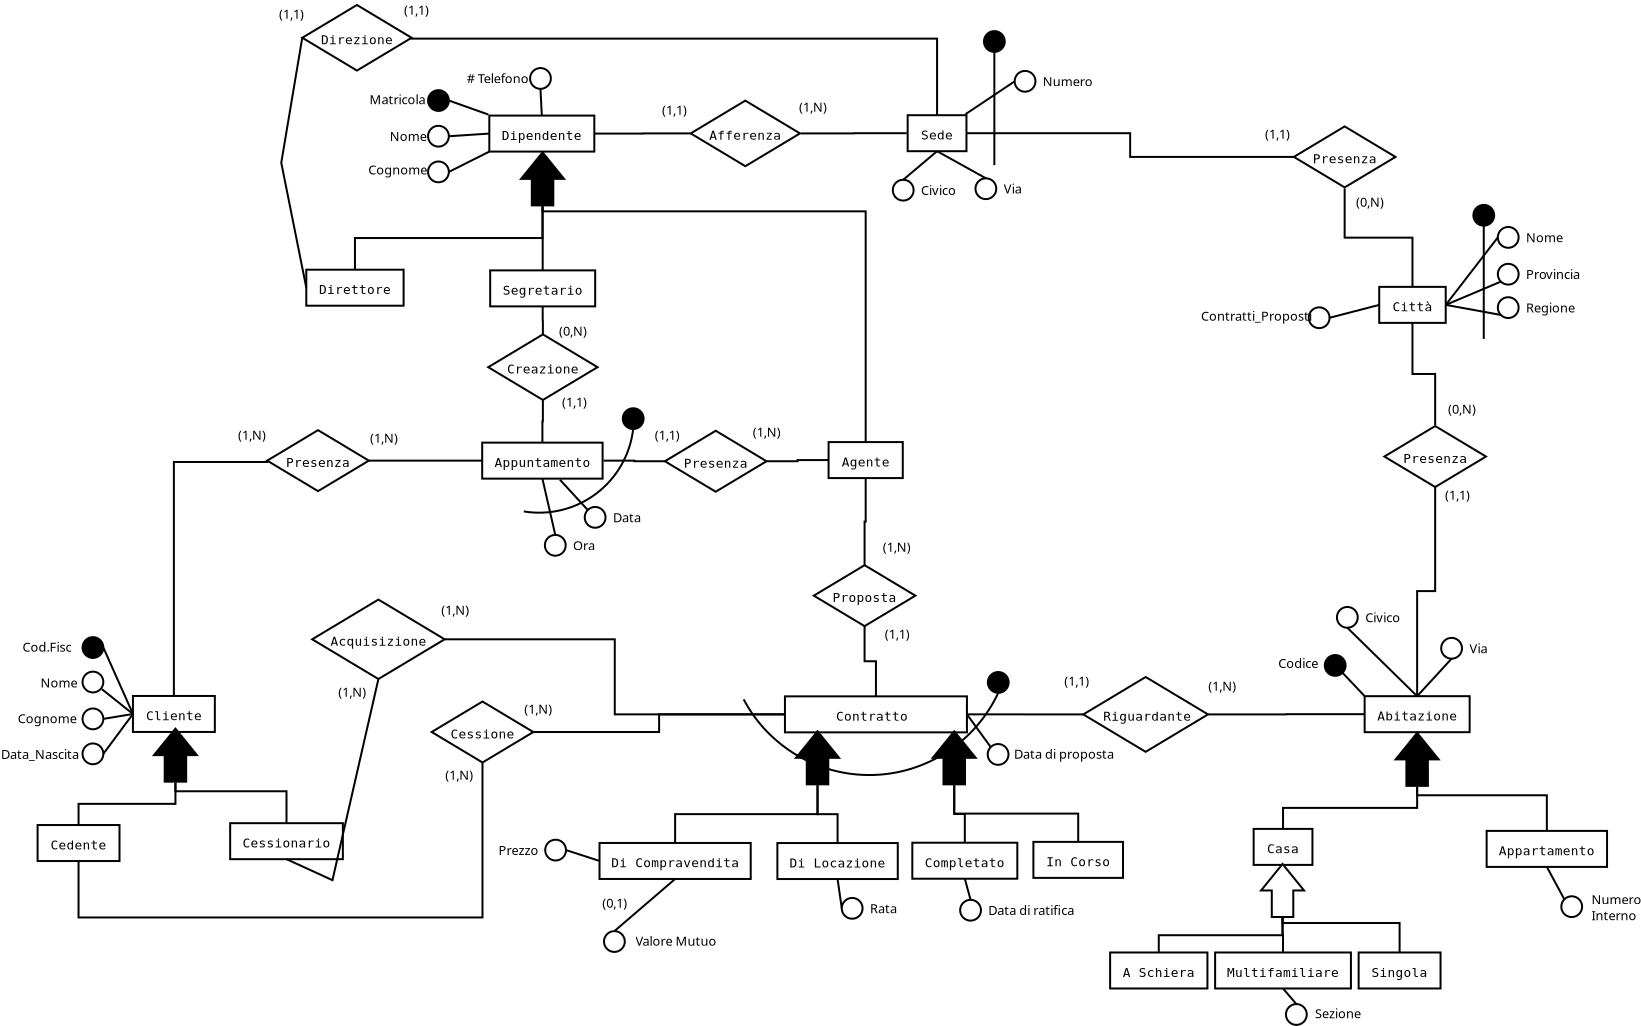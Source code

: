 <?xml version="1.0" encoding="UTF-8"?>
<dia:diagram xmlns:dia="http://www.lysator.liu.se/~alla/dia/">
  <dia:layer name="Sfondo" visible="true" active="true">
    <dia:object type="ER - Relationship" version="0" id="O0">
      <dia:attribute name="obj_pos">
        <dia:point val="65.571,6.34"/>
      </dia:attribute>
      <dia:attribute name="obj_bb">
        <dia:rectangle val="65.221,6.29;72.156,10.131"/>
      </dia:attribute>
      <dia:attribute name="elem_corner">
        <dia:point val="65.571,6.34"/>
      </dia:attribute>
      <dia:attribute name="elem_width">
        <dia:real val="6.235"/>
      </dia:attribute>
      <dia:attribute name="elem_height">
        <dia:real val="3.741"/>
      </dia:attribute>
      <dia:attribute name="border_width">
        <dia:real val="0.1"/>
      </dia:attribute>
      <dia:attribute name="border_color">
        <dia:color val="#000000"/>
      </dia:attribute>
      <dia:attribute name="inner_color">
        <dia:color val="#ffffff"/>
      </dia:attribute>
      <dia:attribute name="name">
        <dia:string>#Riguardante#</dia:string>
      </dia:attribute>
      <dia:attribute name="left_card">
        <dia:string>##</dia:string>
      </dia:attribute>
      <dia:attribute name="right_card">
        <dia:string>##</dia:string>
      </dia:attribute>
      <dia:attribute name="identifying">
        <dia:boolean val="false"/>
      </dia:attribute>
      <dia:attribute name="rotated">
        <dia:boolean val="false"/>
      </dia:attribute>
      <dia:attribute name="font">
        <dia:font family="monospace" style="0" name="Courier"/>
      </dia:attribute>
      <dia:attribute name="font_height">
        <dia:real val="0.8"/>
      </dia:attribute>
    </dia:object>
    <dia:object type="ER - Relationship" version="0" id="O1">
      <dia:attribute name="obj_pos">
        <dia:point val="27.017,2.469"/>
      </dia:attribute>
      <dia:attribute name="obj_bb">
        <dia:rectangle val="26.668,2.419;33.987,6.491"/>
      </dia:attribute>
      <dia:attribute name="elem_corner">
        <dia:point val="27.017,2.469"/>
      </dia:attribute>
      <dia:attribute name="elem_width">
        <dia:real val="6.62"/>
      </dia:attribute>
      <dia:attribute name="elem_height">
        <dia:real val="3.972"/>
      </dia:attribute>
      <dia:attribute name="border_width">
        <dia:real val="0.1"/>
      </dia:attribute>
      <dia:attribute name="border_color">
        <dia:color val="#000000"/>
      </dia:attribute>
      <dia:attribute name="inner_color">
        <dia:color val="#ffffff"/>
      </dia:attribute>
      <dia:attribute name="name">
        <dia:string>#Acquisizione#</dia:string>
      </dia:attribute>
      <dia:attribute name="left_card">
        <dia:string>##</dia:string>
      </dia:attribute>
      <dia:attribute name="right_card">
        <dia:string>##</dia:string>
      </dia:attribute>
      <dia:attribute name="identifying">
        <dia:boolean val="false"/>
      </dia:attribute>
      <dia:attribute name="rotated">
        <dia:boolean val="false"/>
      </dia:attribute>
      <dia:attribute name="font">
        <dia:font family="monospace" style="0" name="Courier"/>
      </dia:attribute>
      <dia:attribute name="font_height">
        <dia:real val="0.8"/>
      </dia:attribute>
    </dia:object>
    <dia:object type="ER - Relationship" version="0" id="O2">
      <dia:attribute name="obj_pos">
        <dia:point val="52.096,0.749"/>
      </dia:attribute>
      <dia:attribute name="obj_bb">
        <dia:rectangle val="51.746,0.699;57.526,3.847"/>
      </dia:attribute>
      <dia:attribute name="elem_corner">
        <dia:point val="52.096,0.749"/>
      </dia:attribute>
      <dia:attribute name="elem_width">
        <dia:real val="5.08"/>
      </dia:attribute>
      <dia:attribute name="elem_height">
        <dia:real val="3.048"/>
      </dia:attribute>
      <dia:attribute name="border_width">
        <dia:real val="0.1"/>
      </dia:attribute>
      <dia:attribute name="border_color">
        <dia:color val="#000000"/>
      </dia:attribute>
      <dia:attribute name="inner_color">
        <dia:color val="#ffffff"/>
      </dia:attribute>
      <dia:attribute name="name">
        <dia:string>#Proposta#</dia:string>
      </dia:attribute>
      <dia:attribute name="left_card">
        <dia:string>##</dia:string>
      </dia:attribute>
      <dia:attribute name="right_card">
        <dia:string>##</dia:string>
      </dia:attribute>
      <dia:attribute name="identifying">
        <dia:boolean val="false"/>
      </dia:attribute>
      <dia:attribute name="rotated">
        <dia:boolean val="false"/>
      </dia:attribute>
      <dia:attribute name="font">
        <dia:font family="monospace" style="0" name="Courier"/>
      </dia:attribute>
      <dia:attribute name="font_height">
        <dia:real val="0.8"/>
      </dia:attribute>
    </dia:object>
    <dia:object type="ER - Entity" version="0" id="O3">
      <dia:attribute name="obj_pos">
        <dia:point val="52.836,-5.406"/>
      </dia:attribute>
      <dia:attribute name="obj_bb">
        <dia:rectangle val="52.786,-5.456;56.596,-3.556"/>
      </dia:attribute>
      <dia:attribute name="elem_corner">
        <dia:point val="52.836,-5.406"/>
      </dia:attribute>
      <dia:attribute name="elem_width">
        <dia:real val="3.71"/>
      </dia:attribute>
      <dia:attribute name="elem_height">
        <dia:real val="1.8"/>
      </dia:attribute>
      <dia:attribute name="border_width">
        <dia:real val="0.1"/>
      </dia:attribute>
      <dia:attribute name="border_color">
        <dia:color val="#000000"/>
      </dia:attribute>
      <dia:attribute name="inner_color">
        <dia:color val="#ffffff"/>
      </dia:attribute>
      <dia:attribute name="name">
        <dia:string>#Agente#</dia:string>
      </dia:attribute>
      <dia:attribute name="weak">
        <dia:boolean val="false"/>
      </dia:attribute>
      <dia:attribute name="associative">
        <dia:boolean val="false"/>
      </dia:attribute>
      <dia:attribute name="font">
        <dia:font family="monospace" style="0" name="Courier"/>
      </dia:attribute>
      <dia:attribute name="font_height">
        <dia:real val="0.8"/>
      </dia:attribute>
    </dia:object>
    <dia:object type="ER - Entity" version="0" id="O4">
      <dia:attribute name="obj_pos">
        <dia:point val="35.916,-13.991"/>
      </dia:attribute>
      <dia:attribute name="obj_bb">
        <dia:rectangle val="35.865,-14.041;41.215,-12.141"/>
      </dia:attribute>
      <dia:attribute name="elem_corner">
        <dia:point val="35.916,-13.991"/>
      </dia:attribute>
      <dia:attribute name="elem_width">
        <dia:real val="5.25"/>
      </dia:attribute>
      <dia:attribute name="elem_height">
        <dia:real val="1.8"/>
      </dia:attribute>
      <dia:attribute name="border_width">
        <dia:real val="0.1"/>
      </dia:attribute>
      <dia:attribute name="border_color">
        <dia:color val="#000000"/>
      </dia:attribute>
      <dia:attribute name="inner_color">
        <dia:color val="#ffffff"/>
      </dia:attribute>
      <dia:attribute name="name">
        <dia:string>#Segretario#</dia:string>
      </dia:attribute>
      <dia:attribute name="weak">
        <dia:boolean val="false"/>
      </dia:attribute>
      <dia:attribute name="associative">
        <dia:boolean val="false"/>
      </dia:attribute>
      <dia:attribute name="font">
        <dia:font family="monospace" style="0" name="Courier"/>
      </dia:attribute>
      <dia:attribute name="font_height">
        <dia:real val="0.8"/>
      </dia:attribute>
    </dia:object>
    <dia:object type="ER - Entity" version="0" id="O5">
      <dia:attribute name="obj_pos">
        <dia:point val="26.722,-14.025"/>
      </dia:attribute>
      <dia:attribute name="obj_bb">
        <dia:rectangle val="26.672,-14.075;31.637,-12.175"/>
      </dia:attribute>
      <dia:attribute name="elem_corner">
        <dia:point val="26.722,-14.025"/>
      </dia:attribute>
      <dia:attribute name="elem_width">
        <dia:real val="4.865"/>
      </dia:attribute>
      <dia:attribute name="elem_height">
        <dia:real val="1.8"/>
      </dia:attribute>
      <dia:attribute name="border_width">
        <dia:real val="0.1"/>
      </dia:attribute>
      <dia:attribute name="border_color">
        <dia:color val="#000000"/>
      </dia:attribute>
      <dia:attribute name="inner_color">
        <dia:color val="#ffffff"/>
      </dia:attribute>
      <dia:attribute name="name">
        <dia:string>#Direttore#</dia:string>
      </dia:attribute>
      <dia:attribute name="weak">
        <dia:boolean val="false"/>
      </dia:attribute>
      <dia:attribute name="associative">
        <dia:boolean val="false"/>
      </dia:attribute>
      <dia:attribute name="font">
        <dia:font family="monospace" style="0" name="Courier"/>
      </dia:attribute>
      <dia:attribute name="font_height">
        <dia:real val="0.8"/>
      </dia:attribute>
    </dia:object>
    <dia:object type="ER - Entity" version="0" id="O6">
      <dia:attribute name="obj_pos">
        <dia:point val="79.639,7.299"/>
      </dia:attribute>
      <dia:attribute name="obj_bb">
        <dia:rectangle val="79.589,7.249;84.939,9.149"/>
      </dia:attribute>
      <dia:attribute name="elem_corner">
        <dia:point val="79.639,7.299"/>
      </dia:attribute>
      <dia:attribute name="elem_width">
        <dia:real val="5.25"/>
      </dia:attribute>
      <dia:attribute name="elem_height">
        <dia:real val="1.8"/>
      </dia:attribute>
      <dia:attribute name="border_width">
        <dia:real val="0.1"/>
      </dia:attribute>
      <dia:attribute name="border_color">
        <dia:color val="#000000"/>
      </dia:attribute>
      <dia:attribute name="inner_color">
        <dia:color val="#ffffff"/>
      </dia:attribute>
      <dia:attribute name="name">
        <dia:string>#Abitazione#</dia:string>
      </dia:attribute>
      <dia:attribute name="weak">
        <dia:boolean val="false"/>
      </dia:attribute>
      <dia:attribute name="associative">
        <dia:boolean val="false"/>
      </dia:attribute>
      <dia:attribute name="font">
        <dia:font family="monospace" style="0" name="Courier"/>
      </dia:attribute>
      <dia:attribute name="font_height">
        <dia:real val="0.8"/>
      </dia:attribute>
    </dia:object>
    <dia:object type="ER - Entity" version="0" id="O7">
      <dia:attribute name="obj_pos">
        <dia:point val="74.089,13.935"/>
      </dia:attribute>
      <dia:attribute name="obj_bb">
        <dia:rectangle val="74.039,13.885;77.079,15.785"/>
      </dia:attribute>
      <dia:attribute name="elem_corner">
        <dia:point val="74.089,13.935"/>
      </dia:attribute>
      <dia:attribute name="elem_width">
        <dia:real val="2.94"/>
      </dia:attribute>
      <dia:attribute name="elem_height">
        <dia:real val="1.8"/>
      </dia:attribute>
      <dia:attribute name="border_width">
        <dia:real val="0.1"/>
      </dia:attribute>
      <dia:attribute name="border_color">
        <dia:color val="#000000"/>
      </dia:attribute>
      <dia:attribute name="inner_color">
        <dia:color val="#ffffff"/>
      </dia:attribute>
      <dia:attribute name="name">
        <dia:string>#Casa#</dia:string>
      </dia:attribute>
      <dia:attribute name="weak">
        <dia:boolean val="false"/>
      </dia:attribute>
      <dia:attribute name="associative">
        <dia:boolean val="false"/>
      </dia:attribute>
      <dia:attribute name="font">
        <dia:font family="monospace" style="0" name="Courier"/>
      </dia:attribute>
      <dia:attribute name="font_height">
        <dia:real val="0.8"/>
      </dia:attribute>
    </dia:object>
    <dia:object type="ER - Entity" version="0" id="O8">
      <dia:attribute name="obj_pos">
        <dia:point val="85.739,14.035"/>
      </dia:attribute>
      <dia:attribute name="obj_bb">
        <dia:rectangle val="85.689,13.985;91.809,15.885"/>
      </dia:attribute>
      <dia:attribute name="elem_corner">
        <dia:point val="85.739,14.035"/>
      </dia:attribute>
      <dia:attribute name="elem_width">
        <dia:real val="6.02"/>
      </dia:attribute>
      <dia:attribute name="elem_height">
        <dia:real val="1.8"/>
      </dia:attribute>
      <dia:attribute name="border_width">
        <dia:real val="0.1"/>
      </dia:attribute>
      <dia:attribute name="border_color">
        <dia:color val="#000000"/>
      </dia:attribute>
      <dia:attribute name="inner_color">
        <dia:color val="#ffffff"/>
      </dia:attribute>
      <dia:attribute name="name">
        <dia:string>#Appartamento#</dia:string>
      </dia:attribute>
      <dia:attribute name="weak">
        <dia:boolean val="false"/>
      </dia:attribute>
      <dia:attribute name="associative">
        <dia:boolean val="false"/>
      </dia:attribute>
      <dia:attribute name="font">
        <dia:font family="monospace" style="0" name="Courier"/>
      </dia:attribute>
      <dia:attribute name="font_height">
        <dia:real val="0.8"/>
      </dia:attribute>
    </dia:object>
    <dia:object type="Geometric - Up Arrow" version="1" id="O9">
      <dia:attribute name="obj_pos">
        <dia:point val="81.189,9.135"/>
      </dia:attribute>
      <dia:attribute name="obj_bb">
        <dia:rectangle val="81.084,9.056;83.444,11.835"/>
      </dia:attribute>
      <dia:attribute name="meta">
        <dia:composite type="dict"/>
      </dia:attribute>
      <dia:attribute name="elem_corner">
        <dia:point val="81.189,9.135"/>
      </dia:attribute>
      <dia:attribute name="elem_width">
        <dia:real val="2.15"/>
      </dia:attribute>
      <dia:attribute name="elem_height">
        <dia:real val="2.65"/>
      </dia:attribute>
      <dia:attribute name="line_width">
        <dia:real val="0.1"/>
      </dia:attribute>
      <dia:attribute name="line_colour">
        <dia:color val="#000000"/>
      </dia:attribute>
      <dia:attribute name="fill_colour">
        <dia:color val="#000000"/>
      </dia:attribute>
      <dia:attribute name="show_background">
        <dia:boolean val="true"/>
      </dia:attribute>
      <dia:attribute name="line_style">
        <dia:enum val="0"/>
        <dia:real val="1"/>
      </dia:attribute>
      <dia:attribute name="flip_horizontal">
        <dia:boolean val="false"/>
      </dia:attribute>
      <dia:attribute name="flip_vertical">
        <dia:boolean val="false"/>
      </dia:attribute>
      <dia:attribute name="subscale">
        <dia:real val="1"/>
      </dia:attribute>
    </dia:object>
    <dia:object type="ER - Entity" version="0" id="O10">
      <dia:attribute name="obj_pos">
        <dia:point val="66.913,20.114"/>
      </dia:attribute>
      <dia:attribute name="obj_bb">
        <dia:rectangle val="66.863,20.064;71.828,21.964"/>
      </dia:attribute>
      <dia:attribute name="elem_corner">
        <dia:point val="66.913,20.114"/>
      </dia:attribute>
      <dia:attribute name="elem_width">
        <dia:real val="4.865"/>
      </dia:attribute>
      <dia:attribute name="elem_height">
        <dia:real val="1.8"/>
      </dia:attribute>
      <dia:attribute name="border_width">
        <dia:real val="0.1"/>
      </dia:attribute>
      <dia:attribute name="border_color">
        <dia:color val="#000000"/>
      </dia:attribute>
      <dia:attribute name="inner_color">
        <dia:color val="#ffffff"/>
      </dia:attribute>
      <dia:attribute name="name">
        <dia:string>#A Schiera#</dia:string>
      </dia:attribute>
      <dia:attribute name="weak">
        <dia:boolean val="false"/>
      </dia:attribute>
      <dia:attribute name="associative">
        <dia:boolean val="false"/>
      </dia:attribute>
      <dia:attribute name="font">
        <dia:font family="monospace" style="0" name="Courier"/>
      </dia:attribute>
      <dia:attribute name="font_height">
        <dia:real val="0.8"/>
      </dia:attribute>
    </dia:object>
    <dia:object type="ER - Entity" version="0" id="O11">
      <dia:attribute name="obj_pos">
        <dia:point val="72.163,20.114"/>
      </dia:attribute>
      <dia:attribute name="obj_bb">
        <dia:rectangle val="72.113,20.064;79.003,21.964"/>
      </dia:attribute>
      <dia:attribute name="elem_corner">
        <dia:point val="72.163,20.114"/>
      </dia:attribute>
      <dia:attribute name="elem_width">
        <dia:real val="6.79"/>
      </dia:attribute>
      <dia:attribute name="elem_height">
        <dia:real val="1.8"/>
      </dia:attribute>
      <dia:attribute name="border_width">
        <dia:real val="0.1"/>
      </dia:attribute>
      <dia:attribute name="border_color">
        <dia:color val="#000000"/>
      </dia:attribute>
      <dia:attribute name="inner_color">
        <dia:color val="#ffffff"/>
      </dia:attribute>
      <dia:attribute name="name">
        <dia:string>#Multifamiliare#</dia:string>
      </dia:attribute>
      <dia:attribute name="weak">
        <dia:boolean val="false"/>
      </dia:attribute>
      <dia:attribute name="associative">
        <dia:boolean val="false"/>
      </dia:attribute>
      <dia:attribute name="font">
        <dia:font family="monospace" style="0" name="Courier"/>
      </dia:attribute>
      <dia:attribute name="font_height">
        <dia:real val="0.8"/>
      </dia:attribute>
    </dia:object>
    <dia:object type="ER - Entity" version="0" id="O12">
      <dia:attribute name="obj_pos">
        <dia:point val="79.339,20.114"/>
      </dia:attribute>
      <dia:attribute name="obj_bb">
        <dia:rectangle val="79.289,20.064;83.484,21.964"/>
      </dia:attribute>
      <dia:attribute name="elem_corner">
        <dia:point val="79.339,20.114"/>
      </dia:attribute>
      <dia:attribute name="elem_width">
        <dia:real val="4.095"/>
      </dia:attribute>
      <dia:attribute name="elem_height">
        <dia:real val="1.8"/>
      </dia:attribute>
      <dia:attribute name="border_width">
        <dia:real val="0.1"/>
      </dia:attribute>
      <dia:attribute name="border_color">
        <dia:color val="#000000"/>
      </dia:attribute>
      <dia:attribute name="inner_color">
        <dia:color val="#ffffff"/>
      </dia:attribute>
      <dia:attribute name="name">
        <dia:string>#Singola#</dia:string>
      </dia:attribute>
      <dia:attribute name="weak">
        <dia:boolean val="false"/>
      </dia:attribute>
      <dia:attribute name="associative">
        <dia:boolean val="false"/>
      </dia:attribute>
      <dia:attribute name="font">
        <dia:font family="monospace" style="0" name="Courier"/>
      </dia:attribute>
      <dia:attribute name="font_height">
        <dia:real val="0.8"/>
      </dia:attribute>
    </dia:object>
    <dia:object type="Standard - ZigZagLine" version="1" id="O13">
      <dia:attribute name="obj_pos">
        <dia:point val="69.346,20.114"/>
      </dia:attribute>
      <dia:attribute name="obj_bb">
        <dia:rectangle val="69.296,17.066;75.584,20.164"/>
      </dia:attribute>
      <dia:attribute name="orth_points">
        <dia:point val="69.346,20.114"/>
        <dia:point val="69.346,18.651"/>
        <dia:point val="75.534,18.651"/>
        <dia:point val="75.534,17.116"/>
      </dia:attribute>
      <dia:attribute name="orth_orient">
        <dia:enum val="1"/>
        <dia:enum val="0"/>
        <dia:enum val="1"/>
      </dia:attribute>
      <dia:attribute name="autorouting">
        <dia:boolean val="true"/>
      </dia:attribute>
      <dia:connections>
        <dia:connection handle="0" to="O10" connection="1"/>
        <dia:connection handle="1" to="O16" connection="26"/>
      </dia:connections>
    </dia:object>
    <dia:object type="Standard - ZigZagLine" version="1" id="O14">
      <dia:attribute name="obj_pos">
        <dia:point val="75.558,20.114"/>
      </dia:attribute>
      <dia:attribute name="obj_bb">
        <dia:rectangle val="75.484,17.066;75.608,20.164"/>
      </dia:attribute>
      <dia:attribute name="orth_points">
        <dia:point val="75.558,20.114"/>
        <dia:point val="75.558,18.601"/>
        <dia:point val="75.534,18.601"/>
        <dia:point val="75.534,17.116"/>
      </dia:attribute>
      <dia:attribute name="orth_orient">
        <dia:enum val="1"/>
        <dia:enum val="0"/>
        <dia:enum val="1"/>
      </dia:attribute>
      <dia:attribute name="autorouting">
        <dia:boolean val="true"/>
      </dia:attribute>
      <dia:connections>
        <dia:connection handle="0" to="O11" connection="1"/>
        <dia:connection handle="1" to="O16" connection="26"/>
      </dia:connections>
    </dia:object>
    <dia:object type="Standard - ZigZagLine" version="1" id="O15">
      <dia:attribute name="obj_pos">
        <dia:point val="81.387,20.114"/>
      </dia:attribute>
      <dia:attribute name="obj_bb">
        <dia:rectangle val="75.484,18.339;81.437,20.164"/>
      </dia:attribute>
      <dia:attribute name="orth_points">
        <dia:point val="81.387,20.114"/>
        <dia:point val="81.387,18.641"/>
        <dia:point val="75.534,18.641"/>
        <dia:point val="75.534,18.389"/>
      </dia:attribute>
      <dia:attribute name="orth_orient">
        <dia:enum val="1"/>
        <dia:enum val="0"/>
        <dia:enum val="1"/>
      </dia:attribute>
      <dia:attribute name="autorouting">
        <dia:boolean val="false"/>
      </dia:attribute>
      <dia:connections>
        <dia:connection handle="0" to="O12" connection="1"/>
      </dia:connections>
    </dia:object>
    <dia:object type="Geometric - Up Arrow" version="1" id="O16">
      <dia:attribute name="obj_pos">
        <dia:point val="74.459,15.689"/>
      </dia:attribute>
      <dia:attribute name="obj_bb">
        <dia:rectangle val="74.354,15.61;76.714,18.389"/>
      </dia:attribute>
      <dia:attribute name="meta">
        <dia:composite type="dict"/>
      </dia:attribute>
      <dia:attribute name="elem_corner">
        <dia:point val="74.459,15.689"/>
      </dia:attribute>
      <dia:attribute name="elem_width">
        <dia:real val="2.15"/>
      </dia:attribute>
      <dia:attribute name="elem_height">
        <dia:real val="2.65"/>
      </dia:attribute>
      <dia:attribute name="line_width">
        <dia:real val="0.1"/>
      </dia:attribute>
      <dia:attribute name="line_colour">
        <dia:color val="#000000"/>
      </dia:attribute>
      <dia:attribute name="fill_colour">
        <dia:color val="#ffffff"/>
      </dia:attribute>
      <dia:attribute name="show_background">
        <dia:boolean val="true"/>
      </dia:attribute>
      <dia:attribute name="line_style">
        <dia:enum val="0"/>
        <dia:real val="1"/>
      </dia:attribute>
      <dia:attribute name="flip_horizontal">
        <dia:boolean val="false"/>
      </dia:attribute>
      <dia:attribute name="flip_vertical">
        <dia:boolean val="false"/>
      </dia:attribute>
      <dia:attribute name="subscale">
        <dia:real val="1"/>
      </dia:attribute>
    </dia:object>
    <dia:object type="Standard - ZigZagLine" version="1" id="O17">
      <dia:attribute name="obj_pos">
        <dia:point val="75.559,13.935"/>
      </dia:attribute>
      <dia:attribute name="obj_bb">
        <dia:rectangle val="75.509,10.512;82.314,13.985"/>
      </dia:attribute>
      <dia:attribute name="orth_points">
        <dia:point val="75.559,13.935"/>
        <dia:point val="75.559,12.248"/>
        <dia:point val="82.264,12.248"/>
        <dia:point val="82.264,10.562"/>
      </dia:attribute>
      <dia:attribute name="orth_orient">
        <dia:enum val="1"/>
        <dia:enum val="0"/>
        <dia:enum val="1"/>
      </dia:attribute>
      <dia:attribute name="autorouting">
        <dia:boolean val="true"/>
      </dia:attribute>
      <dia:connections>
        <dia:connection handle="0" to="O7" connection="1"/>
        <dia:connection handle="1" to="O9" connection="26"/>
      </dia:connections>
    </dia:object>
    <dia:object type="Standard - ZigZagLine" version="1" id="O18">
      <dia:attribute name="obj_pos">
        <dia:point val="88.749,14.035"/>
      </dia:attribute>
      <dia:attribute name="obj_bb">
        <dia:rectangle val="82.214,11.785;88.799,14.085"/>
      </dia:attribute>
      <dia:attribute name="orth_points">
        <dia:point val="88.749,14.035"/>
        <dia:point val="88.749,12.253"/>
        <dia:point val="82.264,12.253"/>
        <dia:point val="82.264,11.835"/>
      </dia:attribute>
      <dia:attribute name="orth_orient">
        <dia:enum val="1"/>
        <dia:enum val="0"/>
        <dia:enum val="1"/>
      </dia:attribute>
      <dia:attribute name="autorouting">
        <dia:boolean val="false"/>
      </dia:attribute>
      <dia:connections>
        <dia:connection handle="0" to="O8" connection="1"/>
        <dia:connection handle="1" to="O9" connection="26"/>
      </dia:connections>
    </dia:object>
    <dia:object type="ER - Entity" version="0" id="O19">
      <dia:attribute name="obj_pos">
        <dia:point val="35.517,-5.378"/>
      </dia:attribute>
      <dia:attribute name="obj_bb">
        <dia:rectangle val="35.467,-5.428;41.587,-3.528"/>
      </dia:attribute>
      <dia:attribute name="elem_corner">
        <dia:point val="35.517,-5.378"/>
      </dia:attribute>
      <dia:attribute name="elem_width">
        <dia:real val="6.02"/>
      </dia:attribute>
      <dia:attribute name="elem_height">
        <dia:real val="1.8"/>
      </dia:attribute>
      <dia:attribute name="border_width">
        <dia:real val="0.1"/>
      </dia:attribute>
      <dia:attribute name="border_color">
        <dia:color val="#000000"/>
      </dia:attribute>
      <dia:attribute name="inner_color">
        <dia:color val="#ffffff"/>
      </dia:attribute>
      <dia:attribute name="name">
        <dia:string>#Appuntamento#</dia:string>
      </dia:attribute>
      <dia:attribute name="weak">
        <dia:boolean val="false"/>
      </dia:attribute>
      <dia:attribute name="associative">
        <dia:boolean val="false"/>
      </dia:attribute>
      <dia:attribute name="font">
        <dia:font family="monospace" style="0" name="Courier"/>
      </dia:attribute>
      <dia:attribute name="font_height">
        <dia:real val="0.8"/>
      </dia:attribute>
    </dia:object>
    <dia:object type="ER - Relationship" version="0" id="O20">
      <dia:attribute name="obj_pos">
        <dia:point val="45.94,-22.479"/>
      </dia:attribute>
      <dia:attribute name="obj_bb">
        <dia:rectangle val="45.59,-22.529;51.755,-19.15"/>
      </dia:attribute>
      <dia:attribute name="elem_corner">
        <dia:point val="45.94,-22.479"/>
      </dia:attribute>
      <dia:attribute name="elem_width">
        <dia:real val="5.465"/>
      </dia:attribute>
      <dia:attribute name="elem_height">
        <dia:real val="3.279"/>
      </dia:attribute>
      <dia:attribute name="border_width">
        <dia:real val="0.1"/>
      </dia:attribute>
      <dia:attribute name="border_color">
        <dia:color val="#000000"/>
      </dia:attribute>
      <dia:attribute name="inner_color">
        <dia:color val="#ffffff"/>
      </dia:attribute>
      <dia:attribute name="name">
        <dia:string>#Afferenza#</dia:string>
      </dia:attribute>
      <dia:attribute name="left_card">
        <dia:string>##</dia:string>
      </dia:attribute>
      <dia:attribute name="right_card">
        <dia:string>##</dia:string>
      </dia:attribute>
      <dia:attribute name="identifying">
        <dia:boolean val="false"/>
      </dia:attribute>
      <dia:attribute name="rotated">
        <dia:boolean val="false"/>
      </dia:attribute>
      <dia:attribute name="font">
        <dia:font family="monospace" style="0" name="Courier"/>
      </dia:attribute>
      <dia:attribute name="font_height">
        <dia:real val="0.8"/>
      </dia:attribute>
    </dia:object>
    <dia:object type="ER - Entity" version="0" id="O21">
      <dia:attribute name="obj_pos">
        <dia:point val="56.79,-21.75"/>
      </dia:attribute>
      <dia:attribute name="obj_bb">
        <dia:rectangle val="56.74,-21.8;59.78,-19.9"/>
      </dia:attribute>
      <dia:attribute name="elem_corner">
        <dia:point val="56.79,-21.75"/>
      </dia:attribute>
      <dia:attribute name="elem_width">
        <dia:real val="2.94"/>
      </dia:attribute>
      <dia:attribute name="elem_height">
        <dia:real val="1.8"/>
      </dia:attribute>
      <dia:attribute name="border_width">
        <dia:real val="0.1"/>
      </dia:attribute>
      <dia:attribute name="border_color">
        <dia:color val="#000000"/>
      </dia:attribute>
      <dia:attribute name="inner_color">
        <dia:color val="#ffffff"/>
      </dia:attribute>
      <dia:attribute name="name">
        <dia:string>#Sede#</dia:string>
      </dia:attribute>
      <dia:attribute name="weak">
        <dia:boolean val="false"/>
      </dia:attribute>
      <dia:attribute name="associative">
        <dia:boolean val="false"/>
      </dia:attribute>
      <dia:attribute name="font">
        <dia:font family="monospace" style="0" name="Courier"/>
      </dia:attribute>
      <dia:attribute name="font_height">
        <dia:real val="0.8"/>
      </dia:attribute>
    </dia:object>
    <dia:object type="ER - Entity" version="0" id="O22">
      <dia:attribute name="obj_pos">
        <dia:point val="35.873,-21.731"/>
      </dia:attribute>
      <dia:attribute name="obj_bb">
        <dia:rectangle val="35.822,-21.781;41.172,-19.881"/>
      </dia:attribute>
      <dia:attribute name="elem_corner">
        <dia:point val="35.873,-21.731"/>
      </dia:attribute>
      <dia:attribute name="elem_width">
        <dia:real val="5.25"/>
      </dia:attribute>
      <dia:attribute name="elem_height">
        <dia:real val="1.8"/>
      </dia:attribute>
      <dia:attribute name="border_width">
        <dia:real val="0.1"/>
      </dia:attribute>
      <dia:attribute name="border_color">
        <dia:color val="#000000"/>
      </dia:attribute>
      <dia:attribute name="inner_color">
        <dia:color val="#ffffff"/>
      </dia:attribute>
      <dia:attribute name="name">
        <dia:string>#Dipendente#</dia:string>
      </dia:attribute>
      <dia:attribute name="weak">
        <dia:boolean val="false"/>
      </dia:attribute>
      <dia:attribute name="associative">
        <dia:boolean val="false"/>
      </dia:attribute>
      <dia:attribute name="font">
        <dia:font family="monospace" style="0" name="Courier"/>
      </dia:attribute>
      <dia:attribute name="font_height">
        <dia:real val="0.8"/>
      </dia:attribute>
    </dia:object>
    <dia:object type="Standard - ZigZagLine" version="1" id="O23">
      <dia:attribute name="obj_pos">
        <dia:point val="41.123,-20.831"/>
      </dia:attribute>
      <dia:attribute name="obj_bb">
        <dia:rectangle val="41.072,-20.89;45.99,-20.781"/>
      </dia:attribute>
      <dia:attribute name="orth_points">
        <dia:point val="41.123,-20.831"/>
        <dia:point val="43.569,-20.831"/>
        <dia:point val="43.569,-20.84"/>
        <dia:point val="45.94,-20.84"/>
      </dia:attribute>
      <dia:attribute name="orth_orient">
        <dia:enum val="0"/>
        <dia:enum val="1"/>
        <dia:enum val="0"/>
      </dia:attribute>
      <dia:attribute name="autorouting">
        <dia:boolean val="false"/>
      </dia:attribute>
      <dia:connections>
        <dia:connection handle="0" to="O22" connection="4"/>
        <dia:connection handle="1" to="O20" connection="0"/>
      </dia:connections>
    </dia:object>
    <dia:object type="Standard - ZigZagLine" version="1" id="O24">
      <dia:attribute name="obj_pos">
        <dia:point val="51.455,-20.84"/>
      </dia:attribute>
      <dia:attribute name="obj_bb">
        <dia:rectangle val="51.405,-20.9;56.79,-20.79"/>
      </dia:attribute>
      <dia:attribute name="orth_points">
        <dia:point val="51.455,-20.84"/>
        <dia:point val="54.097,-20.84"/>
        <dia:point val="54.097,-20.85"/>
        <dia:point val="56.74,-20.85"/>
      </dia:attribute>
      <dia:attribute name="orth_orient">
        <dia:enum val="0"/>
        <dia:enum val="1"/>
        <dia:enum val="0"/>
      </dia:attribute>
      <dia:attribute name="autorouting">
        <dia:boolean val="true"/>
      </dia:attribute>
      <dia:connections>
        <dia:connection handle="0" to="O20" connection="8"/>
        <dia:connection handle="1" to="O21" connection="8"/>
      </dia:connections>
    </dia:object>
    <dia:object type="ER - Entity" version="0" id="O25">
      <dia:attribute name="obj_pos">
        <dia:point val="18.054,7.288"/>
      </dia:attribute>
      <dia:attribute name="obj_bb">
        <dia:rectangle val="18.004,7.238;22.199,9.138"/>
      </dia:attribute>
      <dia:attribute name="elem_corner">
        <dia:point val="18.054,7.288"/>
      </dia:attribute>
      <dia:attribute name="elem_width">
        <dia:real val="4.095"/>
      </dia:attribute>
      <dia:attribute name="elem_height">
        <dia:real val="1.8"/>
      </dia:attribute>
      <dia:attribute name="border_width">
        <dia:real val="0.1"/>
      </dia:attribute>
      <dia:attribute name="border_color">
        <dia:color val="#000000"/>
      </dia:attribute>
      <dia:attribute name="inner_color">
        <dia:color val="#ffffff"/>
      </dia:attribute>
      <dia:attribute name="name">
        <dia:string>#Cliente#</dia:string>
      </dia:attribute>
      <dia:attribute name="weak">
        <dia:boolean val="false"/>
      </dia:attribute>
      <dia:attribute name="associative">
        <dia:boolean val="false"/>
      </dia:attribute>
      <dia:attribute name="font">
        <dia:font family="monospace" style="0" name="Courier"/>
      </dia:attribute>
      <dia:attribute name="font_height">
        <dia:real val="0.8"/>
      </dia:attribute>
    </dia:object>
    <dia:object type="Geometric - Up Arrow" version="1" id="O26">
      <dia:attribute name="obj_pos">
        <dia:point val="19.104,8.923"/>
      </dia:attribute>
      <dia:attribute name="obj_bb">
        <dia:rectangle val="18.999,8.843;21.359,11.623"/>
      </dia:attribute>
      <dia:attribute name="meta">
        <dia:composite type="dict"/>
      </dia:attribute>
      <dia:attribute name="elem_corner">
        <dia:point val="19.104,8.923"/>
      </dia:attribute>
      <dia:attribute name="elem_width">
        <dia:real val="2.15"/>
      </dia:attribute>
      <dia:attribute name="elem_height">
        <dia:real val="2.65"/>
      </dia:attribute>
      <dia:attribute name="line_width">
        <dia:real val="0.1"/>
      </dia:attribute>
      <dia:attribute name="line_colour">
        <dia:color val="#000000"/>
      </dia:attribute>
      <dia:attribute name="fill_colour">
        <dia:color val="#000000"/>
      </dia:attribute>
      <dia:attribute name="show_background">
        <dia:boolean val="true"/>
      </dia:attribute>
      <dia:attribute name="line_style">
        <dia:enum val="0"/>
        <dia:real val="1"/>
      </dia:attribute>
      <dia:attribute name="flip_horizontal">
        <dia:boolean val="false"/>
      </dia:attribute>
      <dia:attribute name="flip_vertical">
        <dia:boolean val="false"/>
      </dia:attribute>
      <dia:attribute name="subscale">
        <dia:real val="1"/>
      </dia:attribute>
    </dia:object>
    <dia:object type="ER - Entity" version="0" id="O27">
      <dia:attribute name="obj_pos">
        <dia:point val="13.287,13.742"/>
      </dia:attribute>
      <dia:attribute name="obj_bb">
        <dia:rectangle val="13.236,13.692;17.431,15.592"/>
      </dia:attribute>
      <dia:attribute name="elem_corner">
        <dia:point val="13.287,13.742"/>
      </dia:attribute>
      <dia:attribute name="elem_width">
        <dia:real val="4.095"/>
      </dia:attribute>
      <dia:attribute name="elem_height">
        <dia:real val="1.8"/>
      </dia:attribute>
      <dia:attribute name="border_width">
        <dia:real val="0.1"/>
      </dia:attribute>
      <dia:attribute name="border_color">
        <dia:color val="#000000"/>
      </dia:attribute>
      <dia:attribute name="inner_color">
        <dia:color val="#ffffff"/>
      </dia:attribute>
      <dia:attribute name="name">
        <dia:string>#Cedente#</dia:string>
      </dia:attribute>
      <dia:attribute name="weak">
        <dia:boolean val="false"/>
      </dia:attribute>
      <dia:attribute name="associative">
        <dia:boolean val="false"/>
      </dia:attribute>
      <dia:attribute name="font">
        <dia:font family="monospace" style="0" name="Courier"/>
      </dia:attribute>
      <dia:attribute name="font_height">
        <dia:real val="0.8"/>
      </dia:attribute>
    </dia:object>
    <dia:object type="ER - Entity" version="0" id="O28">
      <dia:attribute name="obj_pos">
        <dia:point val="22.915,13.649"/>
      </dia:attribute>
      <dia:attribute name="obj_bb">
        <dia:rectangle val="22.865,13.6;28.6,15.499"/>
      </dia:attribute>
      <dia:attribute name="elem_corner">
        <dia:point val="22.915,13.649"/>
      </dia:attribute>
      <dia:attribute name="elem_width">
        <dia:real val="5.635"/>
      </dia:attribute>
      <dia:attribute name="elem_height">
        <dia:real val="1.8"/>
      </dia:attribute>
      <dia:attribute name="border_width">
        <dia:real val="0.1"/>
      </dia:attribute>
      <dia:attribute name="border_color">
        <dia:color val="#000000"/>
      </dia:attribute>
      <dia:attribute name="inner_color">
        <dia:color val="#ffffff"/>
      </dia:attribute>
      <dia:attribute name="name">
        <dia:string>#Cessionario#</dia:string>
      </dia:attribute>
      <dia:attribute name="weak">
        <dia:boolean val="false"/>
      </dia:attribute>
      <dia:attribute name="associative">
        <dia:boolean val="false"/>
      </dia:attribute>
      <dia:attribute name="font">
        <dia:font family="monospace" style="0" name="Courier"/>
      </dia:attribute>
      <dia:attribute name="font_height">
        <dia:real val="0.8"/>
      </dia:attribute>
    </dia:object>
    <dia:object type="Standard - ZigZagLine" version="1" id="O29">
      <dia:attribute name="obj_pos">
        <dia:point val="15.334,13.742"/>
      </dia:attribute>
      <dia:attribute name="obj_bb">
        <dia:rectangle val="15.284,10.3;20.229,13.792"/>
      </dia:attribute>
      <dia:attribute name="orth_points">
        <dia:point val="15.334,13.742"/>
        <dia:point val="15.334,12.046"/>
        <dia:point val="20.179,12.046"/>
        <dia:point val="20.179,10.35"/>
      </dia:attribute>
      <dia:attribute name="orth_orient">
        <dia:enum val="1"/>
        <dia:enum val="0"/>
        <dia:enum val="1"/>
      </dia:attribute>
      <dia:attribute name="autorouting">
        <dia:boolean val="true"/>
      </dia:attribute>
      <dia:connections>
        <dia:connection handle="0" to="O27" connection="1"/>
        <dia:connection handle="1" to="O26" connection="26"/>
      </dia:connections>
    </dia:object>
    <dia:object type="Standard - ZigZagLine" version="1" id="O30">
      <dia:attribute name="obj_pos">
        <dia:point val="25.732,13.649"/>
      </dia:attribute>
      <dia:attribute name="obj_bb">
        <dia:rectangle val="20.129,11.572;25.782,13.7"/>
      </dia:attribute>
      <dia:attribute name="orth_points">
        <dia:point val="25.732,13.649"/>
        <dia:point val="25.732,12.053"/>
        <dia:point val="20.179,12.053"/>
        <dia:point val="20.179,11.622"/>
      </dia:attribute>
      <dia:attribute name="orth_orient">
        <dia:enum val="1"/>
        <dia:enum val="0"/>
        <dia:enum val="1"/>
      </dia:attribute>
      <dia:attribute name="autorouting">
        <dia:boolean val="false"/>
      </dia:attribute>
      <dia:connections>
        <dia:connection handle="0" to="O28" connection="1"/>
        <dia:connection handle="1" to="O26" connection="26"/>
      </dia:connections>
    </dia:object>
    <dia:object type="ER - Relationship" version="0" id="O31">
      <dia:attribute name="obj_pos">
        <dia:point val="35.818,-10.791"/>
      </dia:attribute>
      <dia:attribute name="obj_bb">
        <dia:rectangle val="35.468,-10.841;41.633,-7.462"/>
      </dia:attribute>
      <dia:attribute name="elem_corner">
        <dia:point val="35.818,-10.791"/>
      </dia:attribute>
      <dia:attribute name="elem_width">
        <dia:real val="5.465"/>
      </dia:attribute>
      <dia:attribute name="elem_height">
        <dia:real val="3.279"/>
      </dia:attribute>
      <dia:attribute name="border_width">
        <dia:real val="0.1"/>
      </dia:attribute>
      <dia:attribute name="border_color">
        <dia:color val="#000000"/>
      </dia:attribute>
      <dia:attribute name="inner_color">
        <dia:color val="#ffffff"/>
      </dia:attribute>
      <dia:attribute name="name">
        <dia:string>#Creazione#</dia:string>
      </dia:attribute>
      <dia:attribute name="left_card">
        <dia:string>##</dia:string>
      </dia:attribute>
      <dia:attribute name="right_card">
        <dia:string>##</dia:string>
      </dia:attribute>
      <dia:attribute name="identifying">
        <dia:boolean val="false"/>
      </dia:attribute>
      <dia:attribute name="rotated">
        <dia:boolean val="false"/>
      </dia:attribute>
      <dia:attribute name="font">
        <dia:font family="monospace" style="0" name="Courier"/>
      </dia:attribute>
      <dia:attribute name="font_height">
        <dia:real val="0.8"/>
      </dia:attribute>
    </dia:object>
    <dia:object type="ER - Relationship" version="0" id="O32">
      <dia:attribute name="obj_pos">
        <dia:point val="44.651,-5.972"/>
      </dia:attribute>
      <dia:attribute name="obj_bb">
        <dia:rectangle val="44.301,-6.022;50.081,-2.874"/>
      </dia:attribute>
      <dia:attribute name="elem_corner">
        <dia:point val="44.651,-5.972"/>
      </dia:attribute>
      <dia:attribute name="elem_width">
        <dia:real val="5.08"/>
      </dia:attribute>
      <dia:attribute name="elem_height">
        <dia:real val="3.048"/>
      </dia:attribute>
      <dia:attribute name="border_width">
        <dia:real val="0.1"/>
      </dia:attribute>
      <dia:attribute name="border_color">
        <dia:color val="#000000"/>
      </dia:attribute>
      <dia:attribute name="inner_color">
        <dia:color val="#ffffff"/>
      </dia:attribute>
      <dia:attribute name="name">
        <dia:string>#Presenza#</dia:string>
      </dia:attribute>
      <dia:attribute name="left_card">
        <dia:string>##</dia:string>
      </dia:attribute>
      <dia:attribute name="right_card">
        <dia:string>##</dia:string>
      </dia:attribute>
      <dia:attribute name="identifying">
        <dia:boolean val="false"/>
      </dia:attribute>
      <dia:attribute name="rotated">
        <dia:boolean val="false"/>
      </dia:attribute>
      <dia:attribute name="font">
        <dia:font family="monospace" style="0" name="Courier"/>
      </dia:attribute>
      <dia:attribute name="font_height">
        <dia:real val="0.8"/>
      </dia:attribute>
    </dia:object>
    <dia:object type="ER - Relationship" version="0" id="O33">
      <dia:attribute name="obj_pos">
        <dia:point val="24.767,-6.002"/>
      </dia:attribute>
      <dia:attribute name="obj_bb">
        <dia:rectangle val="24.416,-6.052;30.197,-2.904"/>
      </dia:attribute>
      <dia:attribute name="elem_corner">
        <dia:point val="24.767,-6.002"/>
      </dia:attribute>
      <dia:attribute name="elem_width">
        <dia:real val="5.08"/>
      </dia:attribute>
      <dia:attribute name="elem_height">
        <dia:real val="3.048"/>
      </dia:attribute>
      <dia:attribute name="border_width">
        <dia:real val="0.1"/>
      </dia:attribute>
      <dia:attribute name="border_color">
        <dia:color val="#000000"/>
      </dia:attribute>
      <dia:attribute name="inner_color">
        <dia:color val="#ffffff"/>
      </dia:attribute>
      <dia:attribute name="name">
        <dia:string>#Presenza#</dia:string>
      </dia:attribute>
      <dia:attribute name="left_card">
        <dia:string>##</dia:string>
      </dia:attribute>
      <dia:attribute name="right_card">
        <dia:string>##</dia:string>
      </dia:attribute>
      <dia:attribute name="identifying">
        <dia:boolean val="false"/>
      </dia:attribute>
      <dia:attribute name="rotated">
        <dia:boolean val="false"/>
      </dia:attribute>
      <dia:attribute name="font">
        <dia:font family="monospace" style="0" name="Courier"/>
      </dia:attribute>
      <dia:attribute name="font_height">
        <dia:real val="0.8"/>
      </dia:attribute>
    </dia:object>
    <dia:object type="Standard - ZigZagLine" version="1" id="O34">
      <dia:attribute name="obj_pos">
        <dia:point val="29.846,-4.478"/>
      </dia:attribute>
      <dia:attribute name="obj_bb">
        <dia:rectangle val="29.797,-4.528;35.567,-4.428"/>
      </dia:attribute>
      <dia:attribute name="orth_points">
        <dia:point val="29.846,-4.478"/>
        <dia:point val="32.682,-4.478"/>
        <dia:point val="32.682,-4.478"/>
        <dia:point val="35.517,-4.478"/>
      </dia:attribute>
      <dia:attribute name="orth_orient">
        <dia:enum val="0"/>
        <dia:enum val="1"/>
        <dia:enum val="0"/>
      </dia:attribute>
      <dia:attribute name="autorouting">
        <dia:boolean val="true"/>
      </dia:attribute>
      <dia:connections>
        <dia:connection handle="0" to="O33" connection="4"/>
        <dia:connection handle="1" to="O19" connection="3"/>
      </dia:connections>
    </dia:object>
    <dia:object type="Standard - ZigZagLine" version="1" id="O35">
      <dia:attribute name="obj_pos">
        <dia:point val="24.767,-4.478"/>
      </dia:attribute>
      <dia:attribute name="obj_bb">
        <dia:rectangle val="20.051,-4.528;24.817,7.338"/>
      </dia:attribute>
      <dia:attribute name="orth_points">
        <dia:point val="24.767,-4.478"/>
        <dia:point val="24.767,-4.411"/>
        <dia:point val="20.101,-4.411"/>
        <dia:point val="20.101,7.288"/>
      </dia:attribute>
      <dia:attribute name="orth_orient">
        <dia:enum val="1"/>
        <dia:enum val="0"/>
        <dia:enum val="1"/>
      </dia:attribute>
      <dia:attribute name="autorouting">
        <dia:boolean val="false"/>
      </dia:attribute>
      <dia:connections>
        <dia:connection handle="0" to="O33" connection="0"/>
        <dia:connection handle="1" to="O25" connection="1"/>
      </dia:connections>
    </dia:object>
    <dia:object type="Standard - ZigZagLine" version="1" id="O36">
      <dia:attribute name="obj_pos">
        <dia:point val="41.587,-4.478"/>
      </dia:attribute>
      <dia:attribute name="obj_bb">
        <dia:rectangle val="41.537,-4.528;44.701,-4.398"/>
      </dia:attribute>
      <dia:attribute name="orth_points">
        <dia:point val="41.587,-4.478"/>
        <dia:point val="43.119,-4.478"/>
        <dia:point val="43.119,-4.448"/>
        <dia:point val="44.651,-4.448"/>
      </dia:attribute>
      <dia:attribute name="orth_orient">
        <dia:enum val="0"/>
        <dia:enum val="1"/>
        <dia:enum val="0"/>
      </dia:attribute>
      <dia:attribute name="autorouting">
        <dia:boolean val="true"/>
      </dia:attribute>
      <dia:connections>
        <dia:connection handle="0" to="O19" connection="8"/>
        <dia:connection handle="1" to="O32" connection="0"/>
      </dia:connections>
    </dia:object>
    <dia:object type="Standard - ZigZagLine" version="1" id="O37">
      <dia:attribute name="obj_pos">
        <dia:point val="49.731,-4.448"/>
      </dia:attribute>
      <dia:attribute name="obj_bb">
        <dia:rectangle val="49.681,-4.556;52.886,-4.398"/>
      </dia:attribute>
      <dia:attribute name="orth_points">
        <dia:point val="49.731,-4.448"/>
        <dia:point val="51.283,-4.448"/>
        <dia:point val="51.283,-4.506"/>
        <dia:point val="52.836,-4.506"/>
      </dia:attribute>
      <dia:attribute name="orth_orient">
        <dia:enum val="0"/>
        <dia:enum val="1"/>
        <dia:enum val="0"/>
      </dia:attribute>
      <dia:attribute name="autorouting">
        <dia:boolean val="true"/>
      </dia:attribute>
      <dia:connections>
        <dia:connection handle="0" to="O32" connection="4"/>
        <dia:connection handle="1" to="O3" connection="3"/>
      </dia:connections>
    </dia:object>
    <dia:object type="Standard - ZigZagLine" version="1" id="O38">
      <dia:attribute name="obj_pos">
        <dia:point val="33.638,4.455"/>
      </dia:attribute>
      <dia:attribute name="obj_bb">
        <dia:rectangle val="33.587,4.405;50.704,8.258"/>
      </dia:attribute>
      <dia:attribute name="orth_points">
        <dia:point val="33.638,4.455"/>
        <dia:point val="42.146,4.455"/>
        <dia:point val="42.146,8.208"/>
        <dia:point val="50.654,8.208"/>
      </dia:attribute>
      <dia:attribute name="orth_orient">
        <dia:enum val="0"/>
        <dia:enum val="1"/>
        <dia:enum val="0"/>
      </dia:attribute>
      <dia:attribute name="autorouting">
        <dia:boolean val="true"/>
      </dia:attribute>
      <dia:connections>
        <dia:connection handle="0" to="O1" connection="4"/>
        <dia:connection handle="1" to="O113" connection="3"/>
      </dia:connections>
    </dia:object>
    <dia:object type="Standard - ZigZagLine" version="1" id="O39">
      <dia:attribute name="obj_pos">
        <dia:point val="54.691,-3.606"/>
      </dia:attribute>
      <dia:attribute name="obj_bb">
        <dia:rectangle val="54.586,-3.656;54.741,0.799"/>
      </dia:attribute>
      <dia:attribute name="orth_points">
        <dia:point val="54.691,-3.606"/>
        <dia:point val="54.691,-1.429"/>
        <dia:point val="54.636,-1.429"/>
        <dia:point val="54.636,0.749"/>
      </dia:attribute>
      <dia:attribute name="orth_orient">
        <dia:enum val="1"/>
        <dia:enum val="0"/>
        <dia:enum val="1"/>
      </dia:attribute>
      <dia:attribute name="autorouting">
        <dia:boolean val="true"/>
      </dia:attribute>
      <dia:connections>
        <dia:connection handle="0" to="O3" connection="6"/>
        <dia:connection handle="1" to="O2" connection="2"/>
      </dia:connections>
    </dia:object>
    <dia:object type="Standard - ZigZagLine" version="1" id="O40">
      <dia:attribute name="obj_pos">
        <dia:point val="54.636,3.797"/>
      </dia:attribute>
      <dia:attribute name="obj_bb">
        <dia:rectangle val="54.586,3.747;55.254,7.358"/>
      </dia:attribute>
      <dia:attribute name="orth_points">
        <dia:point val="54.636,3.797"/>
        <dia:point val="54.636,5.553"/>
        <dia:point val="55.204,5.553"/>
        <dia:point val="55.204,7.308"/>
      </dia:attribute>
      <dia:attribute name="orth_orient">
        <dia:enum val="1"/>
        <dia:enum val="0"/>
        <dia:enum val="1"/>
      </dia:attribute>
      <dia:attribute name="autorouting">
        <dia:boolean val="true"/>
      </dia:attribute>
      <dia:connections>
        <dia:connection handle="0" to="O2" connection="6"/>
        <dia:connection handle="1" to="O113" connection="1"/>
      </dia:connections>
    </dia:object>
    <dia:object type="Standard - ZigZagLine" version="1" id="O41">
      <dia:attribute name="obj_pos">
        <dia:point val="59.754,8.208"/>
      </dia:attribute>
      <dia:attribute name="obj_bb">
        <dia:rectangle val="59.704,8.158;65.621,8.26"/>
      </dia:attribute>
      <dia:attribute name="orth_points">
        <dia:point val="59.754,8.208"/>
        <dia:point val="62.663,8.208"/>
        <dia:point val="62.663,8.21"/>
        <dia:point val="65.571,8.21"/>
      </dia:attribute>
      <dia:attribute name="orth_orient">
        <dia:enum val="0"/>
        <dia:enum val="1"/>
        <dia:enum val="0"/>
      </dia:attribute>
      <dia:attribute name="autorouting">
        <dia:boolean val="true"/>
      </dia:attribute>
      <dia:connections>
        <dia:connection handle="0" to="O113" connection="4"/>
        <dia:connection handle="1" to="O0" connection="0"/>
      </dia:connections>
    </dia:object>
    <dia:object type="Standard - ZigZagLine" version="1" id="O42">
      <dia:attribute name="obj_pos">
        <dia:point val="71.806,8.21"/>
      </dia:attribute>
      <dia:attribute name="obj_bb">
        <dia:rectangle val="71.756,8.149;79.689,8.26"/>
      </dia:attribute>
      <dia:attribute name="orth_points">
        <dia:point val="71.806,8.21"/>
        <dia:point val="75.722,8.21"/>
        <dia:point val="75.722,8.199"/>
        <dia:point val="79.639,8.199"/>
      </dia:attribute>
      <dia:attribute name="orth_orient">
        <dia:enum val="0"/>
        <dia:enum val="1"/>
        <dia:enum val="0"/>
      </dia:attribute>
      <dia:attribute name="autorouting">
        <dia:boolean val="true"/>
      </dia:attribute>
      <dia:connections>
        <dia:connection handle="0" to="O0" connection="4"/>
        <dia:connection handle="1" to="O6" connection="3"/>
      </dia:connections>
    </dia:object>
    <dia:object type="Standard - ZigZagLine" version="1" id="O43">
      <dia:attribute name="obj_pos">
        <dia:point val="38.55,-7.512"/>
      </dia:attribute>
      <dia:attribute name="obj_bb">
        <dia:rectangle val="38.477,-7.562;38.6,-5.328"/>
      </dia:attribute>
      <dia:attribute name="orth_points">
        <dia:point val="38.55,-7.512"/>
        <dia:point val="38.55,-6.445"/>
        <dia:point val="38.527,-6.445"/>
        <dia:point val="38.527,-5.378"/>
      </dia:attribute>
      <dia:attribute name="orth_orient">
        <dia:enum val="1"/>
        <dia:enum val="0"/>
        <dia:enum val="1"/>
      </dia:attribute>
      <dia:attribute name="autorouting">
        <dia:boolean val="true"/>
      </dia:attribute>
      <dia:connections>
        <dia:connection handle="0" to="O31" connection="6"/>
        <dia:connection handle="1" to="O19" connection="1"/>
      </dia:connections>
    </dia:object>
    <dia:object type="Standard - ZigZagLine" version="1" id="O44">
      <dia:attribute name="obj_pos">
        <dia:point val="38.541,-12.191"/>
      </dia:attribute>
      <dia:attribute name="obj_bb">
        <dia:rectangle val="38.49,-12.241;38.6,-10.741"/>
      </dia:attribute>
      <dia:attribute name="orth_points">
        <dia:point val="38.541,-12.191"/>
        <dia:point val="38.541,-11.491"/>
        <dia:point val="38.55,-11.491"/>
        <dia:point val="38.55,-10.791"/>
      </dia:attribute>
      <dia:attribute name="orth_orient">
        <dia:enum val="1"/>
        <dia:enum val="0"/>
        <dia:enum val="1"/>
      </dia:attribute>
      <dia:attribute name="autorouting">
        <dia:boolean val="true"/>
      </dia:attribute>
      <dia:connections>
        <dia:connection handle="0" to="O4" connection="6"/>
        <dia:connection handle="1" to="O31" connection="2"/>
      </dia:connections>
    </dia:object>
    <dia:object type="Geometric - Up Arrow" version="1" id="O45">
      <dia:attribute name="obj_pos">
        <dia:point val="37.46,-19.891"/>
      </dia:attribute>
      <dia:attribute name="obj_bb">
        <dia:rectangle val="37.355,-19.97;39.715,-17.191"/>
      </dia:attribute>
      <dia:attribute name="meta">
        <dia:composite type="dict"/>
      </dia:attribute>
      <dia:attribute name="elem_corner">
        <dia:point val="37.46,-19.891"/>
      </dia:attribute>
      <dia:attribute name="elem_width">
        <dia:real val="2.15"/>
      </dia:attribute>
      <dia:attribute name="elem_height">
        <dia:real val="2.65"/>
      </dia:attribute>
      <dia:attribute name="line_width">
        <dia:real val="0.1"/>
      </dia:attribute>
      <dia:attribute name="line_colour">
        <dia:color val="#000000"/>
      </dia:attribute>
      <dia:attribute name="fill_colour">
        <dia:color val="#000000"/>
      </dia:attribute>
      <dia:attribute name="show_background">
        <dia:boolean val="true"/>
      </dia:attribute>
      <dia:attribute name="line_style">
        <dia:enum val="0"/>
        <dia:real val="1"/>
      </dia:attribute>
      <dia:attribute name="flip_horizontal">
        <dia:boolean val="false"/>
      </dia:attribute>
      <dia:attribute name="flip_vertical">
        <dia:boolean val="false"/>
      </dia:attribute>
      <dia:attribute name="subscale">
        <dia:real val="1"/>
      </dia:attribute>
    </dia:object>
    <dia:object type="Standard - ZigZagLine" version="1" id="O46">
      <dia:attribute name="obj_pos">
        <dia:point val="38.535,-18.464"/>
      </dia:attribute>
      <dia:attribute name="obj_bb">
        <dia:rectangle val="29.105,-18.514;38.585,-13.975"/>
      </dia:attribute>
      <dia:attribute name="orth_points">
        <dia:point val="38.535,-18.464"/>
        <dia:point val="38.535,-16.947"/>
        <dia:point val="29.154,-16.947"/>
        <dia:point val="29.154,-14.025"/>
      </dia:attribute>
      <dia:attribute name="orth_orient">
        <dia:enum val="1"/>
        <dia:enum val="0"/>
        <dia:enum val="1"/>
      </dia:attribute>
      <dia:attribute name="autorouting">
        <dia:boolean val="true"/>
      </dia:attribute>
      <dia:connections>
        <dia:connection handle="0" to="O45" connection="26"/>
        <dia:connection handle="1" to="O5" connection="1"/>
      </dia:connections>
    </dia:object>
    <dia:object type="Standard - ZigZagLine" version="1" id="O47">
      <dia:attribute name="obj_pos">
        <dia:point val="38.535,-18.464"/>
      </dia:attribute>
      <dia:attribute name="obj_bb">
        <dia:rectangle val="38.485,-18.514;38.59,-13.941"/>
      </dia:attribute>
      <dia:attribute name="orth_points">
        <dia:point val="38.535,-18.464"/>
        <dia:point val="38.535,-15.9"/>
        <dia:point val="38.541,-15.9"/>
        <dia:point val="38.541,-13.991"/>
      </dia:attribute>
      <dia:attribute name="orth_orient">
        <dia:enum val="1"/>
        <dia:enum val="0"/>
        <dia:enum val="1"/>
      </dia:attribute>
      <dia:attribute name="autorouting">
        <dia:boolean val="true"/>
      </dia:attribute>
      <dia:connections>
        <dia:connection handle="0" to="O45" connection="26"/>
        <dia:connection handle="1" to="O4" connection="1"/>
      </dia:connections>
    </dia:object>
    <dia:object type="Standard - ZigZagLine" version="1" id="O48">
      <dia:attribute name="obj_pos">
        <dia:point val="38.535,-17.191"/>
      </dia:attribute>
      <dia:attribute name="obj_bb">
        <dia:rectangle val="38.485,-17.241;54.741,-5.356"/>
      </dia:attribute>
      <dia:attribute name="orth_points">
        <dia:point val="38.535,-17.191"/>
        <dia:point val="38.535,-16.943"/>
        <dia:point val="54.691,-16.943"/>
        <dia:point val="54.691,-5.406"/>
      </dia:attribute>
      <dia:attribute name="orth_orient">
        <dia:enum val="1"/>
        <dia:enum val="0"/>
        <dia:enum val="1"/>
      </dia:attribute>
      <dia:attribute name="autorouting">
        <dia:boolean val="false"/>
      </dia:attribute>
      <dia:connections>
        <dia:connection handle="0" to="O45" connection="26"/>
        <dia:connection handle="1" to="O3" connection="1"/>
      </dia:connections>
    </dia:object>
    <dia:object type="ER - Relationship" version="0" id="O49">
      <dia:attribute name="obj_pos">
        <dia:point val="26.52,-27.261"/>
      </dia:attribute>
      <dia:attribute name="obj_bb">
        <dia:rectangle val="26.171,-27.311;32.336,-23.932"/>
      </dia:attribute>
      <dia:attribute name="elem_corner">
        <dia:point val="26.52,-27.261"/>
      </dia:attribute>
      <dia:attribute name="elem_width">
        <dia:real val="5.465"/>
      </dia:attribute>
      <dia:attribute name="elem_height">
        <dia:real val="3.279"/>
      </dia:attribute>
      <dia:attribute name="border_width">
        <dia:real val="0.1"/>
      </dia:attribute>
      <dia:attribute name="border_color">
        <dia:color val="#000000"/>
      </dia:attribute>
      <dia:attribute name="inner_color">
        <dia:color val="#ffffff"/>
      </dia:attribute>
      <dia:attribute name="name">
        <dia:string>#Direzione#</dia:string>
      </dia:attribute>
      <dia:attribute name="left_card">
        <dia:string>##</dia:string>
      </dia:attribute>
      <dia:attribute name="right_card">
        <dia:string>##</dia:string>
      </dia:attribute>
      <dia:attribute name="identifying">
        <dia:boolean val="false"/>
      </dia:attribute>
      <dia:attribute name="rotated">
        <dia:boolean val="false"/>
      </dia:attribute>
      <dia:attribute name="font">
        <dia:font family="monospace" style="0" name="Courier"/>
      </dia:attribute>
      <dia:attribute name="font_height">
        <dia:real val="0.8"/>
      </dia:attribute>
    </dia:object>
    <dia:object type="Standard - ZigZagLine" version="1" id="O50">
      <dia:attribute name="obj_pos">
        <dia:point val="26.722,-13.125"/>
      </dia:attribute>
      <dia:attribute name="obj_bb">
        <dia:rectangle val="25.421,-25.672;26.772,-13.075"/>
      </dia:attribute>
      <dia:attribute name="orth_points">
        <dia:point val="26.722,-13.125"/>
        <dia:point val="25.471,-13.125"/>
        <dia:point val="25.471,-25.622"/>
        <dia:point val="26.52,-25.622"/>
      </dia:attribute>
      <dia:attribute name="orth_orient">
        <dia:enum val="0"/>
        <dia:enum val="1"/>
        <dia:enum val="0"/>
      </dia:attribute>
      <dia:attribute name="autorouting">
        <dia:boolean val="true"/>
      </dia:attribute>
      <dia:connections>
        <dia:connection handle="0" to="O5" connection="3"/>
        <dia:connection handle="1" to="O49" connection="0"/>
      </dia:connections>
    </dia:object>
    <dia:object type="Standard - ZigZagLine" version="1" id="O51">
      <dia:attribute name="obj_pos">
        <dia:point val="31.985,-25.622"/>
      </dia:attribute>
      <dia:attribute name="obj_bb">
        <dia:rectangle val="31.936,-25.672;58.31,-21.7"/>
      </dia:attribute>
      <dia:attribute name="orth_points">
        <dia:point val="31.985,-25.622"/>
        <dia:point val="31.985,-25.579"/>
        <dia:point val="58.26,-25.579"/>
        <dia:point val="58.26,-21.75"/>
      </dia:attribute>
      <dia:attribute name="orth_orient">
        <dia:enum val="1"/>
        <dia:enum val="0"/>
        <dia:enum val="1"/>
      </dia:attribute>
      <dia:attribute name="autorouting">
        <dia:boolean val="false"/>
      </dia:attribute>
      <dia:connections>
        <dia:connection handle="0" to="O49" connection="4"/>
        <dia:connection handle="1" to="O21" connection="1"/>
      </dia:connections>
    </dia:object>
    <dia:object type="Standard - Line" version="0" id="O52">
      <dia:attribute name="obj_pos">
        <dia:point val="18.054,8.188"/>
      </dia:attribute>
      <dia:attribute name="obj_bb">
        <dia:rectangle val="16.508,4.801;18.12,8.254"/>
      </dia:attribute>
      <dia:attribute name="conn_endpoints">
        <dia:point val="18.054,8.188"/>
        <dia:point val="16.574,4.867"/>
      </dia:attribute>
      <dia:attribute name="numcp">
        <dia:int val="1"/>
      </dia:attribute>
      <dia:connections>
        <dia:connection handle="0" to="O25" connection="3"/>
        <dia:connection handle="1" to="O133" connection="4"/>
      </dia:connections>
    </dia:object>
    <dia:object type="Standard - Line" version="0" id="O53">
      <dia:attribute name="obj_pos">
        <dia:point val="16.499,6.947"/>
      </dia:attribute>
      <dia:attribute name="obj_bb">
        <dia:rectangle val="16.429,6.877;18.124,8.258"/>
      </dia:attribute>
      <dia:attribute name="conn_endpoints">
        <dia:point val="16.499,6.947"/>
        <dia:point val="18.054,8.188"/>
      </dia:attribute>
      <dia:attribute name="numcp">
        <dia:int val="1"/>
      </dia:attribute>
      <dia:connections>
        <dia:connection handle="0" to="O131" connection="8"/>
        <dia:connection handle="1" to="O25" connection="3"/>
      </dia:connections>
    </dia:object>
    <dia:object type="Standard - Line" version="0" id="O54">
      <dia:attribute name="obj_pos">
        <dia:point val="16.574,8.434"/>
      </dia:attribute>
      <dia:attribute name="obj_bb">
        <dia:rectangle val="16.517,8.131;18.111,8.492"/>
      </dia:attribute>
      <dia:attribute name="conn_endpoints">
        <dia:point val="16.574,8.434"/>
        <dia:point val="18.054,8.188"/>
      </dia:attribute>
      <dia:attribute name="numcp">
        <dia:int val="1"/>
      </dia:attribute>
      <dia:connections>
        <dia:connection handle="0" to="O129" connection="4"/>
        <dia:connection handle="1" to="O25" connection="3"/>
      </dia:connections>
    </dia:object>
    <dia:group>
      <dia:object type="Standard - Ellipse" version="0" id="O55">
        <dia:attribute name="obj_pos">
          <dia:point val="41.606,19.046"/>
        </dia:attribute>
        <dia:attribute name="obj_bb">
          <dia:rectangle val="41.556,18.996;42.697,20.137"/>
        </dia:attribute>
        <dia:attribute name="elem_corner">
          <dia:point val="41.606,19.046"/>
        </dia:attribute>
        <dia:attribute name="elem_width">
          <dia:real val="1.041"/>
        </dia:attribute>
        <dia:attribute name="elem_height">
          <dia:real val="1.041"/>
        </dia:attribute>
        <dia:attribute name="border_width">
          <dia:real val="0.1"/>
        </dia:attribute>
        <dia:attribute name="aspect">
          <dia:enum val="2"/>
        </dia:attribute>
      </dia:object>
      <dia:object type="Standard - Text" version="1" id="O56">
        <dia:attribute name="obj_pos">
          <dia:point val="43.187,19.778"/>
        </dia:attribute>
        <dia:attribute name="obj_bb">
          <dia:rectangle val="43.187,19.198;46.94,19.913"/>
        </dia:attribute>
        <dia:attribute name="text">
          <dia:composite type="text">
            <dia:attribute name="string">
              <dia:string>#Valore Mutuo#</dia:string>
            </dia:attribute>
            <dia:attribute name="font">
              <dia:font family="sans" style="0" name="Helvetica"/>
            </dia:attribute>
            <dia:attribute name="height">
              <dia:real val="0.8"/>
            </dia:attribute>
            <dia:attribute name="pos">
              <dia:point val="43.187,19.778"/>
            </dia:attribute>
            <dia:attribute name="color">
              <dia:color val="#000000"/>
            </dia:attribute>
            <dia:attribute name="alignment">
              <dia:enum val="0"/>
            </dia:attribute>
          </dia:composite>
        </dia:attribute>
        <dia:attribute name="valign">
          <dia:enum val="3"/>
        </dia:attribute>
      </dia:object>
    </dia:group>
    <dia:object type="Standard - Text" version="1" id="O57">
      <dia:attribute name="obj_pos">
        <dia:point val="41.524,17.875"/>
      </dia:attribute>
      <dia:attribute name="obj_bb">
        <dia:rectangle val="41.524,17.295;42.836,18.01"/>
      </dia:attribute>
      <dia:attribute name="text">
        <dia:composite type="text">
          <dia:attribute name="string">
            <dia:string>#(0,1)#</dia:string>
          </dia:attribute>
          <dia:attribute name="font">
            <dia:font family="sans" style="0" name="Helvetica"/>
          </dia:attribute>
          <dia:attribute name="height">
            <dia:real val="0.8"/>
          </dia:attribute>
          <dia:attribute name="pos">
            <dia:point val="41.524,17.875"/>
          </dia:attribute>
          <dia:attribute name="color">
            <dia:color val="#000000"/>
          </dia:attribute>
          <dia:attribute name="alignment">
            <dia:enum val="0"/>
          </dia:attribute>
        </dia:composite>
      </dia:attribute>
      <dia:attribute name="valign">
        <dia:enum val="3"/>
      </dia:attribute>
    </dia:object>
    <dia:object type="Standard - Ellipse" version="0" id="O58">
      <dia:attribute name="obj_pos">
        <dia:point val="89.472,17.303"/>
      </dia:attribute>
      <dia:attribute name="obj_bb">
        <dia:rectangle val="89.422,17.253;90.563,18.394"/>
      </dia:attribute>
      <dia:attribute name="elem_corner">
        <dia:point val="89.472,17.303"/>
      </dia:attribute>
      <dia:attribute name="elem_width">
        <dia:real val="1.041"/>
      </dia:attribute>
      <dia:attribute name="elem_height">
        <dia:real val="1.041"/>
      </dia:attribute>
      <dia:attribute name="border_width">
        <dia:real val="0.1"/>
      </dia:attribute>
      <dia:attribute name="aspect">
        <dia:enum val="2"/>
      </dia:attribute>
    </dia:object>
    <dia:object type="Standard - Text" version="1" id="O59">
      <dia:attribute name="obj_pos">
        <dia:point val="90.977,17.708"/>
      </dia:attribute>
      <dia:attribute name="obj_bb">
        <dia:rectangle val="90.977,17.128;93.249,18.643"/>
      </dia:attribute>
      <dia:attribute name="text">
        <dia:composite type="text">
          <dia:attribute name="string">
            <dia:string>#Numero
Interno#</dia:string>
          </dia:attribute>
          <dia:attribute name="font">
            <dia:font family="sans" style="0" name="Helvetica"/>
          </dia:attribute>
          <dia:attribute name="height">
            <dia:real val="0.8"/>
          </dia:attribute>
          <dia:attribute name="pos">
            <dia:point val="90.977,17.708"/>
          </dia:attribute>
          <dia:attribute name="color">
            <dia:color val="#000000"/>
          </dia:attribute>
          <dia:attribute name="alignment">
            <dia:enum val="0"/>
          </dia:attribute>
        </dia:composite>
      </dia:attribute>
      <dia:attribute name="valign">
        <dia:enum val="3"/>
      </dia:attribute>
    </dia:object>
    <dia:object type="Standard - Line" version="0" id="O60">
      <dia:attribute name="obj_pos">
        <dia:point val="88.749,15.835"/>
      </dia:attribute>
      <dia:attribute name="obj_bb">
        <dia:rectangle val="88.681,15.767;89.692,17.523"/>
      </dia:attribute>
      <dia:attribute name="conn_endpoints">
        <dia:point val="88.749,15.835"/>
        <dia:point val="89.624,17.456"/>
      </dia:attribute>
      <dia:attribute name="numcp">
        <dia:int val="1"/>
      </dia:attribute>
      <dia:connections>
        <dia:connection handle="0" to="O8" connection="6"/>
        <dia:connection handle="1" to="O58" connection="0"/>
      </dia:connections>
    </dia:object>
    <dia:group>
      <dia:object type="Standard - Ellipse" version="0" id="O61">
        <dia:attribute name="obj_pos">
          <dia:point val="75.704,22.693"/>
        </dia:attribute>
        <dia:attribute name="obj_bb">
          <dia:rectangle val="75.654,22.643;76.795,23.784"/>
        </dia:attribute>
        <dia:attribute name="elem_corner">
          <dia:point val="75.704,22.693"/>
        </dia:attribute>
        <dia:attribute name="elem_width">
          <dia:real val="1.041"/>
        </dia:attribute>
        <dia:attribute name="elem_height">
          <dia:real val="1.041"/>
        </dia:attribute>
        <dia:attribute name="border_width">
          <dia:real val="0.1"/>
        </dia:attribute>
        <dia:attribute name="aspect">
          <dia:enum val="2"/>
        </dia:attribute>
      </dia:object>
      <dia:object type="Standard - Text" version="1" id="O62">
        <dia:attribute name="obj_pos">
          <dia:point val="77.159,23.398"/>
        </dia:attribute>
        <dia:attribute name="obj_bb">
          <dia:rectangle val="77.159,22.818;79.469,23.533"/>
        </dia:attribute>
        <dia:attribute name="text">
          <dia:composite type="text">
            <dia:attribute name="string">
              <dia:string>#Sezione#</dia:string>
            </dia:attribute>
            <dia:attribute name="font">
              <dia:font family="sans" style="0" name="Helvetica"/>
            </dia:attribute>
            <dia:attribute name="height">
              <dia:real val="0.8"/>
            </dia:attribute>
            <dia:attribute name="pos">
              <dia:point val="77.159,23.398"/>
            </dia:attribute>
            <dia:attribute name="color">
              <dia:color val="#000000"/>
            </dia:attribute>
            <dia:attribute name="alignment">
              <dia:enum val="0"/>
            </dia:attribute>
          </dia:composite>
        </dia:attribute>
        <dia:attribute name="valign">
          <dia:enum val="3"/>
        </dia:attribute>
      </dia:object>
    </dia:group>
    <dia:object type="Standard - Line" version="0" id="O63">
      <dia:attribute name="obj_pos">
        <dia:point val="75.558,21.914"/>
      </dia:attribute>
      <dia:attribute name="obj_bb">
        <dia:rectangle val="75.487,21.843;76.295,22.763"/>
      </dia:attribute>
      <dia:attribute name="conn_endpoints">
        <dia:point val="75.558,21.914"/>
        <dia:point val="76.224,22.693"/>
      </dia:attribute>
      <dia:attribute name="numcp">
        <dia:int val="1"/>
      </dia:attribute>
      <dia:connections>
        <dia:connection handle="0" to="O11" connection="6"/>
        <dia:connection handle="1" to="O61" connection="1"/>
      </dia:connections>
    </dia:object>
    <dia:group>
      <dia:object type="Standard - Ellipse" version="0" id="O64">
        <dia:attribute name="obj_pos">
          <dia:point val="83.465,4.383"/>
        </dia:attribute>
        <dia:attribute name="obj_bb">
          <dia:rectangle val="83.415,4.333;84.556,5.474"/>
        </dia:attribute>
        <dia:attribute name="elem_corner">
          <dia:point val="83.465,4.383"/>
        </dia:attribute>
        <dia:attribute name="elem_width">
          <dia:real val="1.041"/>
        </dia:attribute>
        <dia:attribute name="elem_height">
          <dia:real val="1.041"/>
        </dia:attribute>
        <dia:attribute name="border_width">
          <dia:real val="0.1"/>
        </dia:attribute>
        <dia:attribute name="aspect">
          <dia:enum val="2"/>
        </dia:attribute>
      </dia:object>
      <dia:object type="Standard - Text" version="1" id="O65">
        <dia:attribute name="obj_pos">
          <dia:point val="84.876,5.148"/>
        </dia:attribute>
        <dia:attribute name="obj_bb">
          <dia:rectangle val="84.876,4.568;85.788,5.283"/>
        </dia:attribute>
        <dia:attribute name="text">
          <dia:composite type="text">
            <dia:attribute name="string">
              <dia:string>#Via#</dia:string>
            </dia:attribute>
            <dia:attribute name="font">
              <dia:font family="sans" style="0" name="Helvetica"/>
            </dia:attribute>
            <dia:attribute name="height">
              <dia:real val="0.8"/>
            </dia:attribute>
            <dia:attribute name="pos">
              <dia:point val="84.876,5.148"/>
            </dia:attribute>
            <dia:attribute name="color">
              <dia:color val="#000000"/>
            </dia:attribute>
            <dia:attribute name="alignment">
              <dia:enum val="0"/>
            </dia:attribute>
          </dia:composite>
        </dia:attribute>
        <dia:attribute name="valign">
          <dia:enum val="3"/>
        </dia:attribute>
      </dia:object>
    </dia:group>
    <dia:group>
      <dia:object type="Standard - Ellipse" version="0" id="O66">
        <dia:attribute name="obj_pos">
          <dia:point val="78.253,2.837"/>
        </dia:attribute>
        <dia:attribute name="obj_bb">
          <dia:rectangle val="78.203,2.787;79.344,3.928"/>
        </dia:attribute>
        <dia:attribute name="elem_corner">
          <dia:point val="78.253,2.837"/>
        </dia:attribute>
        <dia:attribute name="elem_width">
          <dia:real val="1.041"/>
        </dia:attribute>
        <dia:attribute name="elem_height">
          <dia:real val="1.041"/>
        </dia:attribute>
        <dia:attribute name="border_width">
          <dia:real val="0.1"/>
        </dia:attribute>
        <dia:attribute name="aspect">
          <dia:enum val="2"/>
        </dia:attribute>
      </dia:object>
      <dia:object type="Standard - Text" version="1" id="O67">
        <dia:attribute name="obj_pos">
          <dia:point val="79.664,3.602"/>
        </dia:attribute>
        <dia:attribute name="obj_bb">
          <dia:rectangle val="79.664,3.022;81.406,3.737"/>
        </dia:attribute>
        <dia:attribute name="text">
          <dia:composite type="text">
            <dia:attribute name="string">
              <dia:string>#Civico#</dia:string>
            </dia:attribute>
            <dia:attribute name="font">
              <dia:font family="sans" style="0" name="Helvetica"/>
            </dia:attribute>
            <dia:attribute name="height">
              <dia:real val="0.8"/>
            </dia:attribute>
            <dia:attribute name="pos">
              <dia:point val="79.664,3.602"/>
            </dia:attribute>
            <dia:attribute name="color">
              <dia:color val="#000000"/>
            </dia:attribute>
            <dia:attribute name="alignment">
              <dia:enum val="0"/>
            </dia:attribute>
          </dia:composite>
        </dia:attribute>
        <dia:attribute name="valign">
          <dia:enum val="3"/>
        </dia:attribute>
      </dia:object>
    </dia:group>
    <dia:group>
      <dia:object type="Standard - Ellipse" version="0" id="O68">
        <dia:attribute name="obj_pos">
          <dia:point val="86.298,-14.32"/>
        </dia:attribute>
        <dia:attribute name="obj_bb">
          <dia:rectangle val="86.248,-14.37;87.389,-13.229"/>
        </dia:attribute>
        <dia:attribute name="elem_corner">
          <dia:point val="86.298,-14.32"/>
        </dia:attribute>
        <dia:attribute name="elem_width">
          <dia:real val="1.041"/>
        </dia:attribute>
        <dia:attribute name="elem_height">
          <dia:real val="1.041"/>
        </dia:attribute>
        <dia:attribute name="border_width">
          <dia:real val="0.1"/>
        </dia:attribute>
        <dia:attribute name="aspect">
          <dia:enum val="2"/>
        </dia:attribute>
      </dia:object>
      <dia:object type="Standard - Text" version="1" id="O69">
        <dia:attribute name="obj_pos">
          <dia:point val="87.709,-13.555"/>
        </dia:attribute>
        <dia:attribute name="obj_bb">
          <dia:rectangle val="87.709,-14.135;90.338,-13.42"/>
        </dia:attribute>
        <dia:attribute name="text">
          <dia:composite type="text">
            <dia:attribute name="string">
              <dia:string>#Provincia#</dia:string>
            </dia:attribute>
            <dia:attribute name="font">
              <dia:font family="sans" style="0" name="Helvetica"/>
            </dia:attribute>
            <dia:attribute name="height">
              <dia:real val="0.8"/>
            </dia:attribute>
            <dia:attribute name="pos">
              <dia:point val="87.709,-13.555"/>
            </dia:attribute>
            <dia:attribute name="color">
              <dia:color val="#000000"/>
            </dia:attribute>
            <dia:attribute name="alignment">
              <dia:enum val="0"/>
            </dia:attribute>
          </dia:composite>
        </dia:attribute>
        <dia:attribute name="valign">
          <dia:enum val="3"/>
        </dia:attribute>
      </dia:object>
    </dia:group>
    <dia:group>
      <dia:object type="Standard - Ellipse" version="0" id="O70">
        <dia:attribute name="obj_pos">
          <dia:point val="86.298,-12.65"/>
        </dia:attribute>
        <dia:attribute name="obj_bb">
          <dia:rectangle val="86.248,-12.7;87.389,-11.559"/>
        </dia:attribute>
        <dia:attribute name="elem_corner">
          <dia:point val="86.298,-12.65"/>
        </dia:attribute>
        <dia:attribute name="elem_width">
          <dia:real val="1.041"/>
        </dia:attribute>
        <dia:attribute name="elem_height">
          <dia:real val="1.041"/>
        </dia:attribute>
        <dia:attribute name="border_width">
          <dia:real val="0.1"/>
        </dia:attribute>
        <dia:attribute name="aspect">
          <dia:enum val="2"/>
        </dia:attribute>
      </dia:object>
      <dia:object type="Standard - Text" version="1" id="O71">
        <dia:attribute name="obj_pos">
          <dia:point val="87.709,-11.886"/>
        </dia:attribute>
        <dia:attribute name="obj_bb">
          <dia:rectangle val="87.709,-12.466;90.088,-11.751"/>
        </dia:attribute>
        <dia:attribute name="text">
          <dia:composite type="text">
            <dia:attribute name="string">
              <dia:string>#Regione#</dia:string>
            </dia:attribute>
            <dia:attribute name="font">
              <dia:font family="sans" style="0" name="Helvetica"/>
            </dia:attribute>
            <dia:attribute name="height">
              <dia:real val="0.8"/>
            </dia:attribute>
            <dia:attribute name="pos">
              <dia:point val="87.709,-11.886"/>
            </dia:attribute>
            <dia:attribute name="color">
              <dia:color val="#000000"/>
            </dia:attribute>
            <dia:attribute name="alignment">
              <dia:enum val="0"/>
            </dia:attribute>
          </dia:composite>
        </dia:attribute>
        <dia:attribute name="valign">
          <dia:enum val="3"/>
        </dia:attribute>
      </dia:object>
    </dia:group>
    <dia:object type="Standard - Line" version="0" id="O72">
      <dia:attribute name="obj_pos">
        <dia:point val="78.774,3.878"/>
      </dia:attribute>
      <dia:attribute name="obj_bb">
        <dia:rectangle val="78.703,3.807;82.335,7.37"/>
      </dia:attribute>
      <dia:attribute name="conn_endpoints">
        <dia:point val="78.774,3.878"/>
        <dia:point val="82.264,7.299"/>
      </dia:attribute>
      <dia:attribute name="numcp">
        <dia:int val="1"/>
      </dia:attribute>
      <dia:connections>
        <dia:connection handle="0" to="O66" connection="6"/>
        <dia:connection handle="1" to="O6" connection="1"/>
      </dia:connections>
    </dia:object>
    <dia:object type="Standard - Line" version="0" id="O73">
      <dia:attribute name="obj_pos">
        <dia:point val="83.986,5.424"/>
      </dia:attribute>
      <dia:attribute name="obj_bb">
        <dia:rectangle val="82.194,5.353;84.056,7.37"/>
      </dia:attribute>
      <dia:attribute name="conn_endpoints">
        <dia:point val="83.986,5.424"/>
        <dia:point val="82.264,7.299"/>
      </dia:attribute>
      <dia:attribute name="numcp">
        <dia:int val="1"/>
      </dia:attribute>
      <dia:connections>
        <dia:connection handle="0" to="O64" connection="6"/>
        <dia:connection handle="1" to="O6" connection="1"/>
      </dia:connections>
    </dia:object>
    <dia:object type="Standard - Line" version="0" id="O74">
      <dia:attribute name="obj_pos">
        <dia:point val="86.45,-13.431"/>
      </dia:attribute>
      <dia:attribute name="obj_bb">
        <dia:rectangle val="83.628,-13.497;86.516,-12.201"/>
      </dia:attribute>
      <dia:attribute name="conn_endpoints">
        <dia:point val="86.45,-13.431"/>
        <dia:point val="83.694,-12.266"/>
      </dia:attribute>
      <dia:attribute name="numcp">
        <dia:int val="1"/>
      </dia:attribute>
      <dia:connections>
        <dia:connection handle="0" to="O68" connection="5"/>
        <dia:connection handle="1" to="O97" connection="4"/>
      </dia:connections>
    </dia:object>
    <dia:object type="Standard - Line" version="0" id="O75">
      <dia:attribute name="obj_pos">
        <dia:point val="86.45,-11.762"/>
      </dia:attribute>
      <dia:attribute name="obj_bb">
        <dia:rectangle val="83.635,-12.325;86.509,-11.704"/>
      </dia:attribute>
      <dia:attribute name="conn_endpoints">
        <dia:point val="86.45,-11.762"/>
        <dia:point val="83.694,-12.266"/>
      </dia:attribute>
      <dia:attribute name="numcp">
        <dia:int val="1"/>
      </dia:attribute>
      <dia:connections>
        <dia:connection handle="0" to="O70" connection="5"/>
        <dia:connection handle="1" to="O97" connection="4"/>
      </dia:connections>
    </dia:object>
    <dia:object type="Standard - Ellipse" version="0" id="O76">
      <dia:attribute name="obj_pos">
        <dia:point val="40.643,-2.163"/>
      </dia:attribute>
      <dia:attribute name="obj_bb">
        <dia:rectangle val="40.593,-2.213;41.734,-1.072"/>
      </dia:attribute>
      <dia:attribute name="elem_corner">
        <dia:point val="40.643,-2.163"/>
      </dia:attribute>
      <dia:attribute name="elem_width">
        <dia:real val="1.041"/>
      </dia:attribute>
      <dia:attribute name="elem_height">
        <dia:real val="1.041"/>
      </dia:attribute>
      <dia:attribute name="border_width">
        <dia:real val="0.1"/>
      </dia:attribute>
      <dia:attribute name="aspect">
        <dia:enum val="2"/>
      </dia:attribute>
    </dia:object>
    <dia:object type="Standard - Text" version="1" id="O77">
      <dia:attribute name="obj_pos">
        <dia:point val="42.053,-1.398"/>
      </dia:attribute>
      <dia:attribute name="obj_bb">
        <dia:rectangle val="42.053,-1.978;43.403,-1.263"/>
      </dia:attribute>
      <dia:attribute name="text">
        <dia:composite type="text">
          <dia:attribute name="string">
            <dia:string>#Data#</dia:string>
          </dia:attribute>
          <dia:attribute name="font">
            <dia:font family="sans" style="0" name="Helvetica"/>
          </dia:attribute>
          <dia:attribute name="height">
            <dia:real val="0.8"/>
          </dia:attribute>
          <dia:attribute name="pos">
            <dia:point val="42.053,-1.398"/>
          </dia:attribute>
          <dia:attribute name="color">
            <dia:color val="#000000"/>
          </dia:attribute>
          <dia:attribute name="alignment">
            <dia:enum val="0"/>
          </dia:attribute>
        </dia:composite>
      </dia:attribute>
      <dia:attribute name="valign">
        <dia:enum val="3"/>
      </dia:attribute>
    </dia:object>
    <dia:object type="Standard - Ellipse" version="0" id="O78">
      <dia:attribute name="obj_pos">
        <dia:point val="38.651,-0.765"/>
      </dia:attribute>
      <dia:attribute name="obj_bb">
        <dia:rectangle val="38.601,-0.815;39.742,0.326"/>
      </dia:attribute>
      <dia:attribute name="elem_corner">
        <dia:point val="38.651,-0.765"/>
      </dia:attribute>
      <dia:attribute name="elem_width">
        <dia:real val="1.041"/>
      </dia:attribute>
      <dia:attribute name="elem_height">
        <dia:real val="1.041"/>
      </dia:attribute>
      <dia:attribute name="border_width">
        <dia:real val="0.1"/>
      </dia:attribute>
      <dia:attribute name="aspect">
        <dia:enum val="2"/>
      </dia:attribute>
    </dia:object>
    <dia:object type="Standard - Text" version="1" id="O79">
      <dia:attribute name="obj_pos">
        <dia:point val="40.061,-0.0"/>
      </dia:attribute>
      <dia:attribute name="obj_bb">
        <dia:rectangle val="40.061,-0.58;41.126,0.135"/>
      </dia:attribute>
      <dia:attribute name="text">
        <dia:composite type="text">
          <dia:attribute name="string">
            <dia:string>#Ora#</dia:string>
          </dia:attribute>
          <dia:attribute name="font">
            <dia:font family="sans" style="0" name="Helvetica"/>
          </dia:attribute>
          <dia:attribute name="height">
            <dia:real val="0.8"/>
          </dia:attribute>
          <dia:attribute name="pos">
            <dia:point val="40.061,-0.0"/>
          </dia:attribute>
          <dia:attribute name="color">
            <dia:color val="#000000"/>
          </dia:attribute>
          <dia:attribute name="alignment">
            <dia:enum val="0"/>
          </dia:attribute>
        </dia:composite>
      </dia:attribute>
      <dia:attribute name="valign">
        <dia:enum val="3"/>
      </dia:attribute>
    </dia:object>
    <dia:object type="Standard - Line" version="0" id="O80">
      <dia:attribute name="obj_pos">
        <dia:point val="38.527,-3.578"/>
      </dia:attribute>
      <dia:attribute name="obj_bb">
        <dia:rectangle val="38.467,-3.638;39.231,-0.706"/>
      </dia:attribute>
      <dia:attribute name="conn_endpoints">
        <dia:point val="38.527,-3.578"/>
        <dia:point val="39.171,-0.765"/>
      </dia:attribute>
      <dia:attribute name="numcp">
        <dia:int val="1"/>
      </dia:attribute>
      <dia:connections>
        <dia:connection handle="0" to="O19" connection="6"/>
        <dia:connection handle="1" to="O78" connection="1"/>
      </dia:connections>
    </dia:object>
    <dia:object type="Standard - Line" version="0" id="O81">
      <dia:attribute name="obj_pos">
        <dia:point val="39.4,-3.528"/>
      </dia:attribute>
      <dia:attribute name="obj_bb">
        <dia:rectangle val="39.33,-3.599;40.866,-1.94"/>
      </dia:attribute>
      <dia:attribute name="conn_endpoints">
        <dia:point val="39.4,-3.528"/>
        <dia:point val="40.795,-2.01"/>
      </dia:attribute>
      <dia:attribute name="numcp">
        <dia:int val="1"/>
      </dia:attribute>
      <dia:connections>
        <dia:connection handle="0" to="O19" connection="8"/>
        <dia:connection handle="1" to="O76" connection="0"/>
      </dia:connections>
    </dia:object>
    <dia:object type="Standard - Ellipse" version="0" id="O82">
      <dia:attribute name="obj_pos">
        <dia:point val="42.546,-7.098"/>
      </dia:attribute>
      <dia:attribute name="obj_bb">
        <dia:rectangle val="42.496,-7.148;43.637,-6.007"/>
      </dia:attribute>
      <dia:attribute name="elem_corner">
        <dia:point val="42.546,-7.098"/>
      </dia:attribute>
      <dia:attribute name="elem_width">
        <dia:real val="1.041"/>
      </dia:attribute>
      <dia:attribute name="elem_height">
        <dia:real val="1.041"/>
      </dia:attribute>
      <dia:attribute name="border_width">
        <dia:real val="0.1"/>
      </dia:attribute>
      <dia:attribute name="inner_color">
        <dia:color val="#000000"/>
      </dia:attribute>
      <dia:attribute name="aspect">
        <dia:enum val="2"/>
      </dia:attribute>
    </dia:object>
    <dia:object type="Standard - Arc" version="0" id="O83">
      <dia:attribute name="obj_pos">
        <dia:point val="43.066,-6.057"/>
      </dia:attribute>
      <dia:attribute name="obj_bb">
        <dia:rectangle val="37.526,-6.127;43.136,-1.826"/>
      </dia:attribute>
      <dia:attribute name="conn_endpoints">
        <dia:point val="43.066,-6.057"/>
        <dia:point val="37.596,-1.939"/>
      </dia:attribute>
      <dia:attribute name="curve_distance">
        <dia:real val="-1.467"/>
      </dia:attribute>
      <dia:connections>
        <dia:connection handle="0" to="O82" connection="6"/>
      </dia:connections>
    </dia:object>
    <dia:object type="Standard - Ellipse" version="0" id="O84">
      <dia:attribute name="obj_pos">
        <dia:point val="60.799,6.09"/>
      </dia:attribute>
      <dia:attribute name="obj_bb">
        <dia:rectangle val="60.749,6.04;61.89,7.181"/>
      </dia:attribute>
      <dia:attribute name="elem_corner">
        <dia:point val="60.799,6.09"/>
      </dia:attribute>
      <dia:attribute name="elem_width">
        <dia:real val="1.041"/>
      </dia:attribute>
      <dia:attribute name="elem_height">
        <dia:real val="1.041"/>
      </dia:attribute>
      <dia:attribute name="border_width">
        <dia:real val="0.1"/>
      </dia:attribute>
      <dia:attribute name="inner_color">
        <dia:color val="#000000"/>
      </dia:attribute>
      <dia:attribute name="aspect">
        <dia:enum val="2"/>
      </dia:attribute>
    </dia:object>
    <dia:object type="Standard - Arc" version="0" id="O85">
      <dia:attribute name="obj_pos">
        <dia:point val="61.32,7.131"/>
      </dia:attribute>
      <dia:attribute name="obj_bb">
        <dia:rectangle val="48.538,7.08;61.371,11.291"/>
      </dia:attribute>
      <dia:attribute name="conn_endpoints">
        <dia:point val="61.32,7.131"/>
        <dia:point val="48.589,7.458"/>
      </dia:attribute>
      <dia:attribute name="curve_distance">
        <dia:real val="-3.946"/>
      </dia:attribute>
      <dia:connections>
        <dia:connection handle="0" to="O84" connection="6"/>
      </dia:connections>
    </dia:object>
    <dia:object type="Standard - Line" version="0" id="O86">
      <dia:attribute name="obj_pos">
        <dia:point val="35.826,-21.781"/>
      </dia:attribute>
      <dia:attribute name="obj_bb">
        <dia:rectangle val="33.786,-22.547;35.89,-21.717"/>
      </dia:attribute>
      <dia:attribute name="conn_endpoints">
        <dia:point val="35.826,-21.781"/>
        <dia:point val="33.85,-22.483"/>
      </dia:attribute>
      <dia:attribute name="numcp">
        <dia:int val="1"/>
      </dia:attribute>
      <dia:connections>
        <dia:connection handle="0" to="O22" connection="8"/>
        <dia:connection handle="1" to="O145" connection="4"/>
      </dia:connections>
    </dia:object>
    <dia:object type="Standard - Line" version="0" id="O87">
      <dia:attribute name="obj_pos">
        <dia:point val="33.85,-20.699"/>
      </dia:attribute>
      <dia:attribute name="obj_bb">
        <dia:rectangle val="33.797,-20.884;35.926,-20.646"/>
      </dia:attribute>
      <dia:attribute name="conn_endpoints">
        <dia:point val="33.85,-20.699"/>
        <dia:point val="35.873,-20.831"/>
      </dia:attribute>
      <dia:attribute name="numcp">
        <dia:int val="1"/>
      </dia:attribute>
      <dia:connections>
        <dia:connection handle="0" to="O147" connection="4"/>
        <dia:connection handle="1" to="O22" connection="3"/>
      </dia:connections>
    </dia:object>
    <dia:object type="Standard - Line" version="0" id="O88">
      <dia:attribute name="obj_pos">
        <dia:point val="33.85,-18.916"/>
      </dia:attribute>
      <dia:attribute name="obj_bb">
        <dia:rectangle val="33.783,-19.998;35.94,-18.848"/>
      </dia:attribute>
      <dia:attribute name="conn_endpoints">
        <dia:point val="33.85,-18.916"/>
        <dia:point val="35.873,-19.931"/>
      </dia:attribute>
      <dia:attribute name="numcp">
        <dia:int val="1"/>
      </dia:attribute>
      <dia:connections>
        <dia:connection handle="0" to="O149" connection="4"/>
        <dia:connection handle="1" to="O22" connection="5"/>
      </dia:connections>
    </dia:object>
    <dia:object type="Standard - Line" version="0" id="O89">
      <dia:attribute name="obj_pos">
        <dia:point val="78.535,6.13"/>
      </dia:attribute>
      <dia:attribute name="obj_bb">
        <dia:rectangle val="78.464,6.059;79.71,7.37"/>
      </dia:attribute>
      <dia:attribute name="conn_endpoints">
        <dia:point val="78.535,6.13"/>
        <dia:point val="79.639,7.299"/>
      </dia:attribute>
      <dia:attribute name="numcp">
        <dia:int val="1"/>
      </dia:attribute>
      <dia:connections>
        <dia:connection handle="0" to="O143" connection="7"/>
        <dia:connection handle="1" to="O6" connection="0"/>
      </dia:connections>
    </dia:object>
    <dia:object type="Standard - Line" version="0" id="O90">
      <dia:attribute name="obj_pos">
        <dia:point val="59.679,-21.799"/>
      </dia:attribute>
      <dia:attribute name="obj_bb">
        <dia:rectangle val="59.61,-23.514;62.209,-21.729"/>
      </dia:attribute>
      <dia:attribute name="conn_endpoints">
        <dia:point val="59.679,-21.799"/>
        <dia:point val="62.14,-23.444"/>
      </dia:attribute>
      <dia:attribute name="numcp">
        <dia:int val="1"/>
      </dia:attribute>
      <dia:connections>
        <dia:connection handle="0" to="O21" connection="8"/>
        <dia:connection handle="1" to="O103" connection="3"/>
      </dia:connections>
    </dia:object>
    <dia:object type="Standard - Line" version="0" id="O91">
      <dia:attribute name="obj_pos">
        <dia:point val="59.754,8.208"/>
      </dia:attribute>
      <dia:attribute name="obj_bb">
        <dia:rectangle val="59.684,8.138;61.013,9.913"/>
      </dia:attribute>
      <dia:attribute name="conn_endpoints">
        <dia:point val="59.754,8.208"/>
        <dia:point val="60.943,9.844"/>
      </dia:attribute>
      <dia:attribute name="numcp">
        <dia:int val="1"/>
      </dia:attribute>
      <dia:connections>
        <dia:connection handle="0" to="O113" connection="4"/>
        <dia:connection handle="1" to="O141" connection="0"/>
      </dia:connections>
    </dia:object>
    <dia:object type="Standard - Line" version="0" id="O92">
      <dia:attribute name="obj_pos">
        <dia:point val="53.495,17.906"/>
      </dia:attribute>
      <dia:attribute name="obj_bb">
        <dia:rectangle val="53.229,16.386;53.551,17.963"/>
      </dia:attribute>
      <dia:attribute name="conn_endpoints">
        <dia:point val="53.495,17.906"/>
        <dia:point val="53.286,16.442"/>
      </dia:attribute>
      <dia:attribute name="numcp">
        <dia:int val="1"/>
      </dia:attribute>
      <dia:connections>
        <dia:connection handle="0" to="O122" connection="3"/>
        <dia:connection handle="1" to="O115" connection="6"/>
      </dia:connections>
    </dia:object>
    <dia:object type="Standard - ZigZagLine" version="1" id="O93">
      <dia:attribute name="obj_pos">
        <dia:point val="25.732,15.45"/>
      </dia:attribute>
      <dia:attribute name="obj_bb">
        <dia:rectangle val="25.682,6.391;30.378,16.549"/>
      </dia:attribute>
      <dia:attribute name="orth_points">
        <dia:point val="25.732,15.45"/>
        <dia:point val="25.732,16.5"/>
        <dia:point val="30.328,16.5"/>
        <dia:point val="30.328,6.441"/>
      </dia:attribute>
      <dia:attribute name="orth_orient">
        <dia:enum val="1"/>
        <dia:enum val="0"/>
        <dia:enum val="1"/>
      </dia:attribute>
      <dia:attribute name="autorouting">
        <dia:boolean val="true"/>
      </dia:attribute>
      <dia:connections>
        <dia:connection handle="0" to="O28" connection="6"/>
        <dia:connection handle="1" to="O1" connection="6"/>
      </dia:connections>
    </dia:object>
    <dia:object type="Standard - ZigZagLine" version="1" id="O94">
      <dia:attribute name="obj_pos">
        <dia:point val="15.334,15.542"/>
      </dia:attribute>
      <dia:attribute name="obj_bb">
        <dia:rectangle val="15.284,10.566;35.581,18.413"/>
      </dia:attribute>
      <dia:attribute name="orth_points">
        <dia:point val="15.334,15.542"/>
        <dia:point val="15.334,18.363"/>
        <dia:point val="35.531,18.363"/>
        <dia:point val="35.531,10.616"/>
      </dia:attribute>
      <dia:attribute name="orth_orient">
        <dia:enum val="1"/>
        <dia:enum val="0"/>
        <dia:enum val="1"/>
      </dia:attribute>
      <dia:attribute name="autorouting">
        <dia:boolean val="false"/>
      </dia:attribute>
      <dia:connections>
        <dia:connection handle="0" to="O27" connection="6"/>
        <dia:connection handle="1" to="O95" connection="6"/>
      </dia:connections>
    </dia:object>
    <dia:object type="ER - Relationship" version="0" id="O95">
      <dia:attribute name="obj_pos">
        <dia:point val="32.991,7.567"/>
      </dia:attribute>
      <dia:attribute name="obj_bb">
        <dia:rectangle val="32.641,7.518;38.421,10.665"/>
      </dia:attribute>
      <dia:attribute name="elem_corner">
        <dia:point val="32.991,7.567"/>
      </dia:attribute>
      <dia:attribute name="elem_width">
        <dia:real val="5.08"/>
      </dia:attribute>
      <dia:attribute name="elem_height">
        <dia:real val="3.048"/>
      </dia:attribute>
      <dia:attribute name="border_width">
        <dia:real val="0.1"/>
      </dia:attribute>
      <dia:attribute name="border_color">
        <dia:color val="#000000"/>
      </dia:attribute>
      <dia:attribute name="inner_color">
        <dia:color val="#ffffff"/>
      </dia:attribute>
      <dia:attribute name="name">
        <dia:string>#Cessione#</dia:string>
      </dia:attribute>
      <dia:attribute name="left_card">
        <dia:string>##</dia:string>
      </dia:attribute>
      <dia:attribute name="right_card">
        <dia:string>##</dia:string>
      </dia:attribute>
      <dia:attribute name="identifying">
        <dia:boolean val="false"/>
      </dia:attribute>
      <dia:attribute name="rotated">
        <dia:boolean val="false"/>
      </dia:attribute>
      <dia:attribute name="font">
        <dia:font family="monospace" style="0" name="Courier"/>
      </dia:attribute>
      <dia:attribute name="font_height">
        <dia:real val="0.8"/>
      </dia:attribute>
    </dia:object>
    <dia:object type="Standard - ZigZagLine" version="1" id="O96">
      <dia:attribute name="obj_pos">
        <dia:point val="38.071,9.091"/>
      </dia:attribute>
      <dia:attribute name="obj_bb">
        <dia:rectangle val="38.021,8.158;50.704,9.142"/>
      </dia:attribute>
      <dia:attribute name="orth_points">
        <dia:point val="38.071,9.091"/>
        <dia:point val="44.362,9.091"/>
        <dia:point val="44.362,8.208"/>
        <dia:point val="50.654,8.208"/>
      </dia:attribute>
      <dia:attribute name="orth_orient">
        <dia:enum val="0"/>
        <dia:enum val="1"/>
        <dia:enum val="0"/>
      </dia:attribute>
      <dia:attribute name="autorouting">
        <dia:boolean val="true"/>
      </dia:attribute>
      <dia:connections>
        <dia:connection handle="0" to="O95" connection="4"/>
        <dia:connection handle="1" to="O113" connection="3"/>
      </dia:connections>
    </dia:object>
    <dia:object type="ER - Entity" version="0" id="O97">
      <dia:attribute name="obj_pos">
        <dia:point val="80.368,-13.166"/>
      </dia:attribute>
      <dia:attribute name="obj_bb">
        <dia:rectangle val="80.319,-13.216;83.743,-11.316"/>
      </dia:attribute>
      <dia:attribute name="elem_corner">
        <dia:point val="80.368,-13.166"/>
      </dia:attribute>
      <dia:attribute name="elem_width">
        <dia:real val="3.325"/>
      </dia:attribute>
      <dia:attribute name="elem_height">
        <dia:real val="1.8"/>
      </dia:attribute>
      <dia:attribute name="border_width">
        <dia:real val="0.1"/>
      </dia:attribute>
      <dia:attribute name="border_color">
        <dia:color val="#000000"/>
      </dia:attribute>
      <dia:attribute name="inner_color">
        <dia:color val="#ffffff"/>
      </dia:attribute>
      <dia:attribute name="name">
        <dia:string>#Città#</dia:string>
      </dia:attribute>
      <dia:attribute name="weak">
        <dia:boolean val="false"/>
      </dia:attribute>
      <dia:attribute name="associative">
        <dia:boolean val="false"/>
      </dia:attribute>
      <dia:attribute name="font">
        <dia:font family="monospace" style="0" name="Courier"/>
      </dia:attribute>
      <dia:attribute name="font_height">
        <dia:real val="0.8"/>
      </dia:attribute>
    </dia:object>
    <dia:object type="Standard - Line" version="0" id="O98">
      <dia:attribute name="obj_pos">
        <dia:point val="83.694,-12.266"/>
      </dia:attribute>
      <dia:attribute name="obj_bb">
        <dia:rectangle val="83.623,-15.711;86.368,-12.196"/>
      </dia:attribute>
      <dia:attribute name="conn_endpoints">
        <dia:point val="83.694,-12.266"/>
        <dia:point val="86.298,-15.64"/>
      </dia:attribute>
      <dia:attribute name="numcp">
        <dia:int val="1"/>
      </dia:attribute>
      <dia:connections>
        <dia:connection handle="0" to="O97" connection="4"/>
        <dia:connection handle="1" to="O99" connection="3"/>
      </dia:connections>
    </dia:object>
    <dia:group>
      <dia:object type="Standard - Ellipse" version="0" id="O99">
        <dia:attribute name="obj_pos">
          <dia:point val="86.298,-16.161"/>
        </dia:attribute>
        <dia:attribute name="obj_bb">
          <dia:rectangle val="86.248,-16.211;87.389,-15.07"/>
        </dia:attribute>
        <dia:attribute name="elem_corner">
          <dia:point val="86.298,-16.161"/>
        </dia:attribute>
        <dia:attribute name="elem_width">
          <dia:real val="1.041"/>
        </dia:attribute>
        <dia:attribute name="elem_height">
          <dia:real val="1.041"/>
        </dia:attribute>
        <dia:attribute name="border_width">
          <dia:real val="0.1"/>
        </dia:attribute>
        <dia:attribute name="aspect">
          <dia:enum val="2"/>
        </dia:attribute>
      </dia:object>
      <dia:object type="Standard - Text" version="1" id="O100">
        <dia:attribute name="obj_pos">
          <dia:point val="87.709,-15.396"/>
        </dia:attribute>
        <dia:attribute name="obj_bb">
          <dia:rectangle val="87.709,-15.976;89.413,-15.261"/>
        </dia:attribute>
        <dia:attribute name="text">
          <dia:composite type="text">
            <dia:attribute name="string">
              <dia:string>#Nome#</dia:string>
            </dia:attribute>
            <dia:attribute name="font">
              <dia:font family="sans" style="0" name="Helvetica"/>
            </dia:attribute>
            <dia:attribute name="height">
              <dia:real val="0.8"/>
            </dia:attribute>
            <dia:attribute name="pos">
              <dia:point val="87.709,-15.396"/>
            </dia:attribute>
            <dia:attribute name="color">
              <dia:color val="#000000"/>
            </dia:attribute>
            <dia:attribute name="alignment">
              <dia:enum val="0"/>
            </dia:attribute>
          </dia:composite>
        </dia:attribute>
        <dia:attribute name="valign">
          <dia:enum val="3"/>
        </dia:attribute>
      </dia:object>
    </dia:group>
    <dia:group>
      <dia:object type="Standard - Ellipse" version="0" id="O101">
        <dia:attribute name="obj_pos">
          <dia:point val="85.075,-17.266"/>
        </dia:attribute>
        <dia:attribute name="obj_bb">
          <dia:rectangle val="85.025,-17.316;86.165,-16.175"/>
        </dia:attribute>
        <dia:attribute name="elem_corner">
          <dia:point val="85.075,-17.266"/>
        </dia:attribute>
        <dia:attribute name="elem_width">
          <dia:real val="1.041"/>
        </dia:attribute>
        <dia:attribute name="elem_height">
          <dia:real val="1.041"/>
        </dia:attribute>
        <dia:attribute name="border_width">
          <dia:real val="0.1"/>
        </dia:attribute>
        <dia:attribute name="inner_color">
          <dia:color val="#000000"/>
        </dia:attribute>
        <dia:attribute name="aspect">
          <dia:enum val="2"/>
        </dia:attribute>
      </dia:object>
      <dia:object type="Standard - Line" version="0" id="O102">
        <dia:attribute name="obj_pos">
          <dia:point val="85.595,-16.225"/>
        </dia:attribute>
        <dia:attribute name="obj_bb">
          <dia:rectangle val="85.545,-16.275;85.645,-10.512"/>
        </dia:attribute>
        <dia:attribute name="conn_endpoints">
          <dia:point val="85.595,-16.225"/>
          <dia:point val="85.595,-10.562"/>
        </dia:attribute>
        <dia:attribute name="numcp">
          <dia:int val="1"/>
        </dia:attribute>
        <dia:connections>
          <dia:connection handle="0" to="O101" connection="6"/>
        </dia:connections>
      </dia:object>
    </dia:group>
    <dia:group>
      <dia:object type="Standard - Ellipse" version="0" id="O103">
        <dia:attribute name="obj_pos">
          <dia:point val="62.14,-23.965"/>
        </dia:attribute>
        <dia:attribute name="obj_bb">
          <dia:rectangle val="62.09,-24.015;63.231,-22.874"/>
        </dia:attribute>
        <dia:attribute name="elem_corner">
          <dia:point val="62.14,-23.965"/>
        </dia:attribute>
        <dia:attribute name="elem_width">
          <dia:real val="1.041"/>
        </dia:attribute>
        <dia:attribute name="elem_height">
          <dia:real val="1.041"/>
        </dia:attribute>
        <dia:attribute name="border_width">
          <dia:real val="0.1"/>
        </dia:attribute>
        <dia:attribute name="aspect">
          <dia:enum val="2"/>
        </dia:attribute>
      </dia:object>
      <dia:object type="Standard - Text" version="1" id="O104">
        <dia:attribute name="obj_pos">
          <dia:point val="63.55,-23.2"/>
        </dia:attribute>
        <dia:attribute name="obj_bb">
          <dia:rectangle val="63.55,-23.78;65.823,-23.065"/>
        </dia:attribute>
        <dia:attribute name="text">
          <dia:composite type="text">
            <dia:attribute name="string">
              <dia:string>#Numero#</dia:string>
            </dia:attribute>
            <dia:attribute name="font">
              <dia:font family="sans" style="0" name="Helvetica"/>
            </dia:attribute>
            <dia:attribute name="height">
              <dia:real val="0.8"/>
            </dia:attribute>
            <dia:attribute name="pos">
              <dia:point val="63.55,-23.2"/>
            </dia:attribute>
            <dia:attribute name="color">
              <dia:color val="#000000"/>
            </dia:attribute>
            <dia:attribute name="alignment">
              <dia:enum val="0"/>
            </dia:attribute>
          </dia:composite>
        </dia:attribute>
        <dia:attribute name="valign">
          <dia:enum val="3"/>
        </dia:attribute>
      </dia:object>
    </dia:group>
    <dia:object type="Standard - ZigZagLine" version="1" id="O105">
      <dia:attribute name="obj_pos">
        <dia:point val="59.73,-20.85"/>
      </dia:attribute>
      <dia:attribute name="obj_bb">
        <dia:rectangle val="59.68,-20.9;76.149,-19.614"/>
      </dia:attribute>
      <dia:attribute name="orth_points">
        <dia:point val="59.73,-20.85"/>
        <dia:point val="67.915,-20.85"/>
        <dia:point val="67.915,-19.664"/>
        <dia:point val="76.099,-19.664"/>
      </dia:attribute>
      <dia:attribute name="orth_orient">
        <dia:enum val="0"/>
        <dia:enum val="1"/>
        <dia:enum val="0"/>
      </dia:attribute>
      <dia:attribute name="autorouting">
        <dia:boolean val="true"/>
      </dia:attribute>
      <dia:connections>
        <dia:connection handle="0" to="O21" connection="4"/>
        <dia:connection handle="1" to="O108" connection="0"/>
      </dia:connections>
    </dia:object>
    <dia:group>
      <dia:object type="Standard - Ellipse" version="0" id="O106">
        <dia:attribute name="obj_pos">
          <dia:point val="60.605,-25.956"/>
        </dia:attribute>
        <dia:attribute name="obj_bb">
          <dia:rectangle val="60.554,-26.006;61.696,-24.865"/>
        </dia:attribute>
        <dia:attribute name="elem_corner">
          <dia:point val="60.605,-25.956"/>
        </dia:attribute>
        <dia:attribute name="elem_width">
          <dia:real val="1.041"/>
        </dia:attribute>
        <dia:attribute name="elem_height">
          <dia:real val="1.041"/>
        </dia:attribute>
        <dia:attribute name="border_width">
          <dia:real val="0.1"/>
        </dia:attribute>
        <dia:attribute name="inner_color">
          <dia:color val="#000000"/>
        </dia:attribute>
        <dia:attribute name="aspect">
          <dia:enum val="2"/>
        </dia:attribute>
      </dia:object>
      <dia:object type="Standard - Line" version="0" id="O107">
        <dia:attribute name="obj_pos">
          <dia:point val="61.125,-24.915"/>
        </dia:attribute>
        <dia:attribute name="obj_bb">
          <dia:rectangle val="61.075,-24.965;61.175,-19.201"/>
        </dia:attribute>
        <dia:attribute name="conn_endpoints">
          <dia:point val="61.125,-24.915"/>
          <dia:point val="61.125,-19.251"/>
        </dia:attribute>
        <dia:attribute name="numcp">
          <dia:int val="1"/>
        </dia:attribute>
        <dia:connections>
          <dia:connection handle="0" to="O106" connection="6"/>
        </dia:connections>
      </dia:object>
    </dia:group>
    <dia:object type="ER - Relationship" version="0" id="O108">
      <dia:attribute name="obj_pos">
        <dia:point val="76.099,-21.188"/>
      </dia:attribute>
      <dia:attribute name="obj_bb">
        <dia:rectangle val="75.749,-21.238;81.529,-18.09"/>
      </dia:attribute>
      <dia:attribute name="elem_corner">
        <dia:point val="76.099,-21.188"/>
      </dia:attribute>
      <dia:attribute name="elem_width">
        <dia:real val="5.08"/>
      </dia:attribute>
      <dia:attribute name="elem_height">
        <dia:real val="3.048"/>
      </dia:attribute>
      <dia:attribute name="border_width">
        <dia:real val="0.1"/>
      </dia:attribute>
      <dia:attribute name="border_color">
        <dia:color val="#000000"/>
      </dia:attribute>
      <dia:attribute name="inner_color">
        <dia:color val="#ffffff"/>
      </dia:attribute>
      <dia:attribute name="name">
        <dia:string>#Presenza#</dia:string>
      </dia:attribute>
      <dia:attribute name="left_card">
        <dia:string>##</dia:string>
      </dia:attribute>
      <dia:attribute name="right_card">
        <dia:string>##</dia:string>
      </dia:attribute>
      <dia:attribute name="identifying">
        <dia:boolean val="false"/>
      </dia:attribute>
      <dia:attribute name="rotated">
        <dia:boolean val="false"/>
      </dia:attribute>
      <dia:attribute name="font">
        <dia:font family="monospace" style="0" name="Courier"/>
      </dia:attribute>
      <dia:attribute name="font_height">
        <dia:real val="0.8"/>
      </dia:attribute>
    </dia:object>
    <dia:object type="ER - Relationship" version="0" id="O109">
      <dia:attribute name="obj_pos">
        <dia:point val="80.625,-6.207"/>
      </dia:attribute>
      <dia:attribute name="obj_bb">
        <dia:rectangle val="80.275,-6.257;86.055,-3.109"/>
      </dia:attribute>
      <dia:attribute name="elem_corner">
        <dia:point val="80.625,-6.207"/>
      </dia:attribute>
      <dia:attribute name="elem_width">
        <dia:real val="5.08"/>
      </dia:attribute>
      <dia:attribute name="elem_height">
        <dia:real val="3.048"/>
      </dia:attribute>
      <dia:attribute name="border_width">
        <dia:real val="0.1"/>
      </dia:attribute>
      <dia:attribute name="border_color">
        <dia:color val="#000000"/>
      </dia:attribute>
      <dia:attribute name="inner_color">
        <dia:color val="#ffffff"/>
      </dia:attribute>
      <dia:attribute name="name">
        <dia:string>#Presenza#</dia:string>
      </dia:attribute>
      <dia:attribute name="left_card">
        <dia:string>##</dia:string>
      </dia:attribute>
      <dia:attribute name="right_card">
        <dia:string>##</dia:string>
      </dia:attribute>
      <dia:attribute name="identifying">
        <dia:boolean val="false"/>
      </dia:attribute>
      <dia:attribute name="rotated">
        <dia:boolean val="false"/>
      </dia:attribute>
      <dia:attribute name="font">
        <dia:font family="monospace" style="0" name="Courier"/>
      </dia:attribute>
      <dia:attribute name="font_height">
        <dia:real val="0.8"/>
      </dia:attribute>
    </dia:object>
    <dia:object type="Standard - ZigZagLine" version="1" id="O110">
      <dia:attribute name="obj_pos">
        <dia:point val="82.031,-11.366"/>
      </dia:attribute>
      <dia:attribute name="obj_bb">
        <dia:rectangle val="81.981,-11.416;83.215,-6.208"/>
      </dia:attribute>
      <dia:attribute name="orth_points">
        <dia:point val="82.031,-11.366"/>
        <dia:point val="82.031,-8.812"/>
        <dia:point val="83.165,-8.812"/>
        <dia:point val="83.165,-6.258"/>
      </dia:attribute>
      <dia:attribute name="orth_orient">
        <dia:enum val="1"/>
        <dia:enum val="0"/>
        <dia:enum val="1"/>
      </dia:attribute>
      <dia:attribute name="autorouting">
        <dia:boolean val="true"/>
      </dia:attribute>
      <dia:connections>
        <dia:connection handle="0" to="O97" connection="6"/>
        <dia:connection handle="1" to="O109" connection="8"/>
      </dia:connections>
    </dia:object>
    <dia:object type="Standard - ZigZagLine" version="1" id="O111">
      <dia:attribute name="obj_pos">
        <dia:point val="83.165,-3.159"/>
      </dia:attribute>
      <dia:attribute name="obj_bb">
        <dia:rectangle val="82.214,-3.209;83.215,7.299"/>
      </dia:attribute>
      <dia:attribute name="orth_points">
        <dia:point val="83.165,-3.159"/>
        <dia:point val="83.165,2.045"/>
        <dia:point val="82.264,2.045"/>
        <dia:point val="82.264,7.249"/>
      </dia:attribute>
      <dia:attribute name="orth_orient">
        <dia:enum val="1"/>
        <dia:enum val="0"/>
        <dia:enum val="1"/>
      </dia:attribute>
      <dia:attribute name="autorouting">
        <dia:boolean val="true"/>
      </dia:attribute>
      <dia:connections>
        <dia:connection handle="0" to="O109" connection="6"/>
        <dia:connection handle="1" to="O6" connection="8"/>
      </dia:connections>
    </dia:object>
    <dia:object type="Standard - ZigZagLine" version="1" id="O112">
      <dia:attribute name="obj_pos">
        <dia:point val="78.639,-18.09"/>
      </dia:attribute>
      <dia:attribute name="obj_bb">
        <dia:rectangle val="78.589,-18.14;82.081,-13.116"/>
      </dia:attribute>
      <dia:attribute name="orth_points">
        <dia:point val="78.639,-18.09"/>
        <dia:point val="78.639,-15.628"/>
        <dia:point val="82.031,-15.628"/>
        <dia:point val="82.031,-13.166"/>
      </dia:attribute>
      <dia:attribute name="orth_orient">
        <dia:enum val="1"/>
        <dia:enum val="0"/>
        <dia:enum val="1"/>
      </dia:attribute>
      <dia:attribute name="autorouting">
        <dia:boolean val="true"/>
      </dia:attribute>
      <dia:connections>
        <dia:connection handle="0" to="O108" connection="8"/>
        <dia:connection handle="1" to="O97" connection="1"/>
      </dia:connections>
    </dia:object>
    <dia:object type="ER - Entity" version="0" id="O113">
      <dia:attribute name="obj_pos">
        <dia:point val="50.654,7.308"/>
      </dia:attribute>
      <dia:attribute name="obj_bb">
        <dia:rectangle val="50.604,7.258;59.804,9.158"/>
      </dia:attribute>
      <dia:attribute name="elem_corner">
        <dia:point val="50.654,7.308"/>
      </dia:attribute>
      <dia:attribute name="elem_width">
        <dia:real val="9.1"/>
      </dia:attribute>
      <dia:attribute name="elem_height">
        <dia:real val="1.8"/>
      </dia:attribute>
      <dia:attribute name="border_width">
        <dia:real val="0.1"/>
      </dia:attribute>
      <dia:attribute name="border_color">
        <dia:color val="#000000"/>
      </dia:attribute>
      <dia:attribute name="inner_color">
        <dia:color val="#ffffff"/>
      </dia:attribute>
      <dia:attribute name="name">
        <dia:string>#     Contratto      #</dia:string>
      </dia:attribute>
      <dia:attribute name="weak">
        <dia:boolean val="false"/>
      </dia:attribute>
      <dia:attribute name="associative">
        <dia:boolean val="false"/>
      </dia:attribute>
      <dia:attribute name="font">
        <dia:font family="monospace" style="0" name="Courier"/>
      </dia:attribute>
      <dia:attribute name="font_height">
        <dia:real val="0.8"/>
      </dia:attribute>
    </dia:object>
    <dia:object type="ER - Entity" version="0" id="O114">
      <dia:attribute name="obj_pos">
        <dia:point val="41.383,14.638"/>
      </dia:attribute>
      <dia:attribute name="obj_bb">
        <dia:rectangle val="41.333,14.588;48.992,16.488"/>
      </dia:attribute>
      <dia:attribute name="elem_corner">
        <dia:point val="41.383,14.638"/>
      </dia:attribute>
      <dia:attribute name="elem_width">
        <dia:real val="7.56"/>
      </dia:attribute>
      <dia:attribute name="elem_height">
        <dia:real val="1.8"/>
      </dia:attribute>
      <dia:attribute name="border_width">
        <dia:real val="0.1"/>
      </dia:attribute>
      <dia:attribute name="border_color">
        <dia:color val="#000000"/>
      </dia:attribute>
      <dia:attribute name="inner_color">
        <dia:color val="#ffffff"/>
      </dia:attribute>
      <dia:attribute name="name">
        <dia:string>#Di Compravendita#</dia:string>
      </dia:attribute>
      <dia:attribute name="weak">
        <dia:boolean val="false"/>
      </dia:attribute>
      <dia:attribute name="associative">
        <dia:boolean val="false"/>
      </dia:attribute>
      <dia:attribute name="font">
        <dia:font family="monospace" style="0" name="Courier"/>
      </dia:attribute>
      <dia:attribute name="font_height">
        <dia:real val="0.8"/>
      </dia:attribute>
    </dia:object>
    <dia:object type="ER - Entity" version="0" id="O115">
      <dia:attribute name="obj_pos">
        <dia:point val="50.276,14.642"/>
      </dia:attribute>
      <dia:attribute name="obj_bb">
        <dia:rectangle val="50.226,14.592;56.346,16.492"/>
      </dia:attribute>
      <dia:attribute name="elem_corner">
        <dia:point val="50.276,14.642"/>
      </dia:attribute>
      <dia:attribute name="elem_width">
        <dia:real val="6.02"/>
      </dia:attribute>
      <dia:attribute name="elem_height">
        <dia:real val="1.8"/>
      </dia:attribute>
      <dia:attribute name="border_width">
        <dia:real val="0.1"/>
      </dia:attribute>
      <dia:attribute name="border_color">
        <dia:color val="#000000"/>
      </dia:attribute>
      <dia:attribute name="inner_color">
        <dia:color val="#ffffff"/>
      </dia:attribute>
      <dia:attribute name="name">
        <dia:string>#Di Locazione#</dia:string>
      </dia:attribute>
      <dia:attribute name="weak">
        <dia:boolean val="false"/>
      </dia:attribute>
      <dia:attribute name="associative">
        <dia:boolean val="false"/>
      </dia:attribute>
      <dia:attribute name="font">
        <dia:font family="monospace" style="0" name="Courier"/>
      </dia:attribute>
      <dia:attribute name="font_height">
        <dia:real val="0.8"/>
      </dia:attribute>
    </dia:object>
    <dia:object type="Geometric - Up Arrow" version="1" id="O116">
      <dia:attribute name="obj_pos">
        <dia:point val="51.208,9.055"/>
      </dia:attribute>
      <dia:attribute name="obj_bb">
        <dia:rectangle val="51.102,8.975;53.462,11.755"/>
      </dia:attribute>
      <dia:attribute name="meta">
        <dia:composite type="dict"/>
      </dia:attribute>
      <dia:attribute name="elem_corner">
        <dia:point val="51.208,9.055"/>
      </dia:attribute>
      <dia:attribute name="elem_width">
        <dia:real val="2.15"/>
      </dia:attribute>
      <dia:attribute name="elem_height">
        <dia:real val="2.65"/>
      </dia:attribute>
      <dia:attribute name="line_width">
        <dia:real val="0.1"/>
      </dia:attribute>
      <dia:attribute name="line_colour">
        <dia:color val="#000000"/>
      </dia:attribute>
      <dia:attribute name="fill_colour">
        <dia:color val="#000000"/>
      </dia:attribute>
      <dia:attribute name="show_background">
        <dia:boolean val="true"/>
      </dia:attribute>
      <dia:attribute name="line_style">
        <dia:enum val="0"/>
        <dia:real val="1"/>
      </dia:attribute>
      <dia:attribute name="flip_horizontal">
        <dia:boolean val="false"/>
      </dia:attribute>
      <dia:attribute name="flip_vertical">
        <dia:boolean val="false"/>
      </dia:attribute>
      <dia:attribute name="subscale">
        <dia:real val="1"/>
      </dia:attribute>
    </dia:object>
    <dia:object type="Standard - ZigZagLine" version="1" id="O117">
      <dia:attribute name="obj_pos">
        <dia:point val="45.163,14.638"/>
      </dia:attribute>
      <dia:attribute name="obj_bb">
        <dia:rectangle val="45.112,10.431;52.333,14.688"/>
      </dia:attribute>
      <dia:attribute name="orth_points">
        <dia:point val="45.163,14.638"/>
        <dia:point val="45.163,12.56"/>
        <dia:point val="52.282,12.56"/>
        <dia:point val="52.282,10.482"/>
      </dia:attribute>
      <dia:attribute name="orth_orient">
        <dia:enum val="1"/>
        <dia:enum val="0"/>
        <dia:enum val="1"/>
      </dia:attribute>
      <dia:attribute name="autorouting">
        <dia:boolean val="true"/>
      </dia:attribute>
      <dia:connections>
        <dia:connection handle="0" to="O114" connection="1"/>
        <dia:connection handle="1" to="O116" connection="26"/>
      </dia:connections>
    </dia:object>
    <dia:object type="Standard - ZigZagLine" version="1" id="O118">
      <dia:attribute name="obj_pos">
        <dia:point val="53.286,14.642"/>
      </dia:attribute>
      <dia:attribute name="obj_bb">
        <dia:rectangle val="52.233,10.431;53.336,14.692"/>
      </dia:attribute>
      <dia:attribute name="orth_points">
        <dia:point val="53.286,14.642"/>
        <dia:point val="53.286,12.562"/>
        <dia:point val="52.282,12.562"/>
        <dia:point val="52.282,10.482"/>
      </dia:attribute>
      <dia:attribute name="orth_orient">
        <dia:enum val="1"/>
        <dia:enum val="0"/>
        <dia:enum val="1"/>
      </dia:attribute>
      <dia:attribute name="autorouting">
        <dia:boolean val="true"/>
      </dia:attribute>
      <dia:connections>
        <dia:connection handle="0" to="O115" connection="1"/>
        <dia:connection handle="1" to="O116" connection="26"/>
      </dia:connections>
    </dia:object>
    <dia:group>
      <dia:object type="Standard - Ellipse" version="0" id="O119">
        <dia:attribute name="obj_pos">
          <dia:point val="38.666,14.475"/>
        </dia:attribute>
        <dia:attribute name="obj_bb">
          <dia:rectangle val="38.616,14.425;39.757,15.566"/>
        </dia:attribute>
        <dia:attribute name="elem_corner">
          <dia:point val="38.666,14.475"/>
        </dia:attribute>
        <dia:attribute name="elem_width">
          <dia:real val="1.041"/>
        </dia:attribute>
        <dia:attribute name="elem_height">
          <dia:real val="1.041"/>
        </dia:attribute>
        <dia:attribute name="border_width">
          <dia:real val="0.1"/>
        </dia:attribute>
        <dia:attribute name="aspect">
          <dia:enum val="2"/>
        </dia:attribute>
      </dia:object>
      <dia:object type="Standard - Text" version="1" id="O120">
        <dia:attribute name="obj_pos">
          <dia:point val="36.327,15.24"/>
        </dia:attribute>
        <dia:attribute name="obj_bb">
          <dia:rectangle val="36.327,14.66;38.317,15.375"/>
        </dia:attribute>
        <dia:attribute name="text">
          <dia:composite type="text">
            <dia:attribute name="string">
              <dia:string>#Prezzo#</dia:string>
            </dia:attribute>
            <dia:attribute name="font">
              <dia:font family="sans" style="0" name="Helvetica"/>
            </dia:attribute>
            <dia:attribute name="height">
              <dia:real val="0.8"/>
            </dia:attribute>
            <dia:attribute name="pos">
              <dia:point val="36.327,15.24"/>
            </dia:attribute>
            <dia:attribute name="color">
              <dia:color val="#000000"/>
            </dia:attribute>
            <dia:attribute name="alignment">
              <dia:enum val="0"/>
            </dia:attribute>
          </dia:composite>
        </dia:attribute>
        <dia:attribute name="valign">
          <dia:enum val="3"/>
        </dia:attribute>
      </dia:object>
    </dia:group>
    <dia:object type="Standard - Line" version="0" id="O121">
      <dia:attribute name="obj_pos">
        <dia:point val="39.707,14.995"/>
      </dia:attribute>
      <dia:attribute name="obj_bb">
        <dia:rectangle val="39.644,14.932;41.446,15.601"/>
      </dia:attribute>
      <dia:attribute name="conn_endpoints">
        <dia:point val="39.707,14.995"/>
        <dia:point val="41.383,15.538"/>
      </dia:attribute>
      <dia:attribute name="numcp">
        <dia:int val="1"/>
      </dia:attribute>
      <dia:connections>
        <dia:connection handle="1" to="O114" connection="3"/>
      </dia:connections>
    </dia:object>
    <dia:group>
      <dia:object type="Standard - Ellipse" version="0" id="O122">
        <dia:attribute name="obj_pos">
          <dia:point val="53.495,17.386"/>
        </dia:attribute>
        <dia:attribute name="obj_bb">
          <dia:rectangle val="53.445,17.336;54.586,18.477"/>
        </dia:attribute>
        <dia:attribute name="elem_corner">
          <dia:point val="53.495,17.386"/>
        </dia:attribute>
        <dia:attribute name="elem_width">
          <dia:real val="1.041"/>
        </dia:attribute>
        <dia:attribute name="elem_height">
          <dia:real val="1.041"/>
        </dia:attribute>
        <dia:attribute name="border_width">
          <dia:real val="0.1"/>
        </dia:attribute>
        <dia:attribute name="aspect">
          <dia:enum val="2"/>
        </dia:attribute>
      </dia:object>
      <dia:object type="Standard - Text" version="1" id="O123">
        <dia:attribute name="obj_pos">
          <dia:point val="54.905,18.151"/>
        </dia:attribute>
        <dia:attribute name="obj_bb">
          <dia:rectangle val="54.905,17.571;56.255,18.286"/>
        </dia:attribute>
        <dia:attribute name="text">
          <dia:composite type="text">
            <dia:attribute name="string">
              <dia:string>#Rata#</dia:string>
            </dia:attribute>
            <dia:attribute name="font">
              <dia:font family="sans" style="0" name="Helvetica"/>
            </dia:attribute>
            <dia:attribute name="height">
              <dia:real val="0.8"/>
            </dia:attribute>
            <dia:attribute name="pos">
              <dia:point val="54.905,18.151"/>
            </dia:attribute>
            <dia:attribute name="color">
              <dia:color val="#000000"/>
            </dia:attribute>
            <dia:attribute name="alignment">
              <dia:enum val="0"/>
            </dia:attribute>
          </dia:composite>
        </dia:attribute>
        <dia:attribute name="valign">
          <dia:enum val="3"/>
        </dia:attribute>
      </dia:object>
    </dia:group>
    <dia:object type="Geometric - Up Arrow" version="1" id="O124">
      <dia:attribute name="obj_pos">
        <dia:point val="58.044,9.056"/>
      </dia:attribute>
      <dia:attribute name="obj_bb">
        <dia:rectangle val="57.939,8.976;60.299,11.756"/>
      </dia:attribute>
      <dia:attribute name="meta">
        <dia:composite type="dict"/>
      </dia:attribute>
      <dia:attribute name="elem_corner">
        <dia:point val="58.044,9.056"/>
      </dia:attribute>
      <dia:attribute name="elem_width">
        <dia:real val="2.15"/>
      </dia:attribute>
      <dia:attribute name="elem_height">
        <dia:real val="2.65"/>
      </dia:attribute>
      <dia:attribute name="line_width">
        <dia:real val="0.1"/>
      </dia:attribute>
      <dia:attribute name="line_colour">
        <dia:color val="#000000"/>
      </dia:attribute>
      <dia:attribute name="fill_colour">
        <dia:color val="#000000"/>
      </dia:attribute>
      <dia:attribute name="show_background">
        <dia:boolean val="true"/>
      </dia:attribute>
      <dia:attribute name="line_style">
        <dia:enum val="0"/>
        <dia:real val="1"/>
      </dia:attribute>
      <dia:attribute name="flip_horizontal">
        <dia:boolean val="false"/>
      </dia:attribute>
      <dia:attribute name="flip_vertical">
        <dia:boolean val="false"/>
      </dia:attribute>
      <dia:attribute name="subscale">
        <dia:real val="1"/>
      </dia:attribute>
    </dia:object>
    <dia:object type="ER - Entity" version="0" id="O125">
      <dia:attribute name="obj_pos">
        <dia:point val="57.023,14.626"/>
      </dia:attribute>
      <dia:attribute name="obj_bb">
        <dia:rectangle val="56.973,14.576;62.323,16.476"/>
      </dia:attribute>
      <dia:attribute name="elem_corner">
        <dia:point val="57.023,14.626"/>
      </dia:attribute>
      <dia:attribute name="elem_width">
        <dia:real val="5.25"/>
      </dia:attribute>
      <dia:attribute name="elem_height">
        <dia:real val="1.8"/>
      </dia:attribute>
      <dia:attribute name="border_width">
        <dia:real val="0.1"/>
      </dia:attribute>
      <dia:attribute name="border_color">
        <dia:color val="#000000"/>
      </dia:attribute>
      <dia:attribute name="inner_color">
        <dia:color val="#ffffff"/>
      </dia:attribute>
      <dia:attribute name="name">
        <dia:string>#Completato#</dia:string>
      </dia:attribute>
      <dia:attribute name="weak">
        <dia:boolean val="false"/>
      </dia:attribute>
      <dia:attribute name="associative">
        <dia:boolean val="false"/>
      </dia:attribute>
      <dia:attribute name="font">
        <dia:font family="monospace" style="0" name="Courier"/>
      </dia:attribute>
      <dia:attribute name="font_height">
        <dia:real val="0.8"/>
      </dia:attribute>
    </dia:object>
    <dia:object type="ER - Entity" version="0" id="O126">
      <dia:attribute name="obj_pos">
        <dia:point val="63.077,14.584"/>
      </dia:attribute>
      <dia:attribute name="obj_bb">
        <dia:rectangle val="63.027,14.534;67.607,16.434"/>
      </dia:attribute>
      <dia:attribute name="elem_corner">
        <dia:point val="63.077,14.584"/>
      </dia:attribute>
      <dia:attribute name="elem_width">
        <dia:real val="4.48"/>
      </dia:attribute>
      <dia:attribute name="elem_height">
        <dia:real val="1.8"/>
      </dia:attribute>
      <dia:attribute name="border_width">
        <dia:real val="0.1"/>
      </dia:attribute>
      <dia:attribute name="border_color">
        <dia:color val="#000000"/>
      </dia:attribute>
      <dia:attribute name="inner_color">
        <dia:color val="#ffffff"/>
      </dia:attribute>
      <dia:attribute name="name">
        <dia:string>#In Corso#</dia:string>
      </dia:attribute>
      <dia:attribute name="weak">
        <dia:boolean val="false"/>
      </dia:attribute>
      <dia:attribute name="associative">
        <dia:boolean val="false"/>
      </dia:attribute>
      <dia:attribute name="font">
        <dia:font family="monospace" style="0" name="Courier"/>
      </dia:attribute>
      <dia:attribute name="font_height">
        <dia:real val="0.8"/>
      </dia:attribute>
    </dia:object>
    <dia:object type="Standard - ZigZagLine" version="1" id="O127">
      <dia:attribute name="obj_pos">
        <dia:point val="59.119,10.483"/>
      </dia:attribute>
      <dia:attribute name="obj_bb">
        <dia:rectangle val="59.069,10.433;59.698,14.676"/>
      </dia:attribute>
      <dia:attribute name="orth_points">
        <dia:point val="59.119,10.483"/>
        <dia:point val="59.119,12.555"/>
        <dia:point val="59.648,12.555"/>
        <dia:point val="59.648,14.626"/>
      </dia:attribute>
      <dia:attribute name="orth_orient">
        <dia:enum val="1"/>
        <dia:enum val="0"/>
        <dia:enum val="1"/>
      </dia:attribute>
      <dia:attribute name="autorouting">
        <dia:boolean val="true"/>
      </dia:attribute>
      <dia:connections>
        <dia:connection handle="0" to="O124" connection="26"/>
        <dia:connection handle="1" to="O125" connection="1"/>
      </dia:connections>
    </dia:object>
    <dia:object type="Standard - ZigZagLine" version="1" id="O128">
      <dia:attribute name="obj_pos">
        <dia:point val="65.317,14.584"/>
      </dia:attribute>
      <dia:attribute name="obj_bb">
        <dia:rectangle val="59.069,10.433;65.367,14.634"/>
      </dia:attribute>
      <dia:attribute name="orth_points">
        <dia:point val="65.317,14.584"/>
        <dia:point val="65.317,12.534"/>
        <dia:point val="59.119,12.534"/>
        <dia:point val="59.119,10.483"/>
      </dia:attribute>
      <dia:attribute name="orth_orient">
        <dia:enum val="1"/>
        <dia:enum val="0"/>
        <dia:enum val="1"/>
      </dia:attribute>
      <dia:attribute name="autorouting">
        <dia:boolean val="true"/>
      </dia:attribute>
      <dia:connections>
        <dia:connection handle="0" to="O126" connection="1"/>
        <dia:connection handle="1" to="O124" connection="26"/>
      </dia:connections>
    </dia:object>
    <dia:group>
      <dia:object type="Standard - Ellipse" version="0" id="O129">
        <dia:attribute name="obj_pos">
          <dia:point val="15.533,7.914"/>
        </dia:attribute>
        <dia:attribute name="obj_bb">
          <dia:rectangle val="15.483,7.864;16.624,9.005"/>
        </dia:attribute>
        <dia:attribute name="elem_corner">
          <dia:point val="15.533,7.914"/>
        </dia:attribute>
        <dia:attribute name="elem_width">
          <dia:real val="1.041"/>
        </dia:attribute>
        <dia:attribute name="elem_height">
          <dia:real val="1.041"/>
        </dia:attribute>
        <dia:attribute name="border_width">
          <dia:real val="0.1"/>
        </dia:attribute>
        <dia:attribute name="aspect">
          <dia:enum val="2"/>
        </dia:attribute>
      </dia:object>
      <dia:object type="Standard - Text" version="1" id="O130">
        <dia:attribute name="obj_pos">
          <dia:point val="12.298,8.647"/>
        </dia:attribute>
        <dia:attribute name="obj_bb">
          <dia:rectangle val="12.298,8.067;15.068,8.782"/>
        </dia:attribute>
        <dia:attribute name="text">
          <dia:composite type="text">
            <dia:attribute name="string">
              <dia:string>#Cognome#</dia:string>
            </dia:attribute>
            <dia:attribute name="font">
              <dia:font family="sans" style="0" name="Helvetica"/>
            </dia:attribute>
            <dia:attribute name="height">
              <dia:real val="0.8"/>
            </dia:attribute>
            <dia:attribute name="pos">
              <dia:point val="12.298,8.647"/>
            </dia:attribute>
            <dia:attribute name="color">
              <dia:color val="#000000"/>
            </dia:attribute>
            <dia:attribute name="alignment">
              <dia:enum val="0"/>
            </dia:attribute>
          </dia:composite>
        </dia:attribute>
        <dia:attribute name="valign">
          <dia:enum val="3"/>
        </dia:attribute>
      </dia:object>
    </dia:group>
    <dia:group>
      <dia:object type="Standard - Ellipse" version="0" id="O131">
        <dia:attribute name="obj_pos">
          <dia:point val="15.533,6.071"/>
        </dia:attribute>
        <dia:attribute name="obj_bb">
          <dia:rectangle val="15.483,6.021;16.624,7.162"/>
        </dia:attribute>
        <dia:attribute name="elem_corner">
          <dia:point val="15.533,6.071"/>
        </dia:attribute>
        <dia:attribute name="elem_width">
          <dia:real val="1.041"/>
        </dia:attribute>
        <dia:attribute name="elem_height">
          <dia:real val="1.041"/>
        </dia:attribute>
        <dia:attribute name="border_width">
          <dia:real val="0.1"/>
        </dia:attribute>
        <dia:attribute name="aspect">
          <dia:enum val="2"/>
        </dia:attribute>
      </dia:object>
      <dia:object type="Standard - Text" version="1" id="O132">
        <dia:attribute name="obj_pos">
          <dia:point val="13.427,6.863"/>
        </dia:attribute>
        <dia:attribute name="obj_bb">
          <dia:rectangle val="13.427,6.283;15.132,6.998"/>
        </dia:attribute>
        <dia:attribute name="text">
          <dia:composite type="text">
            <dia:attribute name="string">
              <dia:string>#Nome#</dia:string>
            </dia:attribute>
            <dia:attribute name="font">
              <dia:font family="sans" style="0" name="Helvetica"/>
            </dia:attribute>
            <dia:attribute name="height">
              <dia:real val="0.8"/>
            </dia:attribute>
            <dia:attribute name="pos">
              <dia:point val="13.427,6.863"/>
            </dia:attribute>
            <dia:attribute name="color">
              <dia:color val="#000000"/>
            </dia:attribute>
            <dia:attribute name="alignment">
              <dia:enum val="0"/>
            </dia:attribute>
          </dia:composite>
        </dia:attribute>
        <dia:attribute name="valign">
          <dia:enum val="3"/>
        </dia:attribute>
      </dia:object>
    </dia:group>
    <dia:group>
      <dia:object type="Standard - Ellipse" version="0" id="O133">
        <dia:attribute name="obj_pos">
          <dia:point val="15.533,4.346"/>
        </dia:attribute>
        <dia:attribute name="obj_bb">
          <dia:rectangle val="15.483,4.296;16.624,5.437"/>
        </dia:attribute>
        <dia:attribute name="elem_corner">
          <dia:point val="15.533,4.346"/>
        </dia:attribute>
        <dia:attribute name="elem_width">
          <dia:real val="1.041"/>
        </dia:attribute>
        <dia:attribute name="elem_height">
          <dia:real val="1.041"/>
        </dia:attribute>
        <dia:attribute name="border_width">
          <dia:real val="0.1"/>
        </dia:attribute>
        <dia:attribute name="inner_color">
          <dia:color val="#000000"/>
        </dia:attribute>
        <dia:attribute name="aspect">
          <dia:enum val="2"/>
        </dia:attribute>
      </dia:object>
      <dia:object type="Standard - Text" version="1" id="O134">
        <dia:attribute name="obj_pos">
          <dia:point val="12.535,5.079"/>
        </dia:attribute>
        <dia:attribute name="obj_bb">
          <dia:rectangle val="12.535,4.499;15.058,5.214"/>
        </dia:attribute>
        <dia:attribute name="text">
          <dia:composite type="text">
            <dia:attribute name="string">
              <dia:string>#Cod.Fisc#</dia:string>
            </dia:attribute>
            <dia:attribute name="font">
              <dia:font family="sans" style="0" name="Helvetica"/>
            </dia:attribute>
            <dia:attribute name="height">
              <dia:real val="0.8"/>
            </dia:attribute>
            <dia:attribute name="pos">
              <dia:point val="12.535,5.079"/>
            </dia:attribute>
            <dia:attribute name="color">
              <dia:color val="#000000"/>
            </dia:attribute>
            <dia:attribute name="alignment">
              <dia:enum val="0"/>
            </dia:attribute>
          </dia:composite>
        </dia:attribute>
        <dia:attribute name="valign">
          <dia:enum val="3"/>
        </dia:attribute>
      </dia:object>
    </dia:group>
    <dia:group>
      <dia:object type="Standard - Ellipse" version="0" id="O135">
        <dia:attribute name="obj_pos">
          <dia:point val="15.533,9.662"/>
        </dia:attribute>
        <dia:attribute name="obj_bb">
          <dia:rectangle val="15.483,9.612;16.624,10.753"/>
        </dia:attribute>
        <dia:attribute name="elem_corner">
          <dia:point val="15.533,9.662"/>
        </dia:attribute>
        <dia:attribute name="elem_width">
          <dia:real val="1.041"/>
        </dia:attribute>
        <dia:attribute name="elem_height">
          <dia:real val="1.041"/>
        </dia:attribute>
        <dia:attribute name="border_width">
          <dia:real val="0.1"/>
        </dia:attribute>
        <dia:attribute name="aspect">
          <dia:enum val="2"/>
        </dia:attribute>
      </dia:object>
      <dia:object type="Standard - Text" version="1" id="O136">
        <dia:attribute name="obj_pos">
          <dia:point val="11.457,10.437"/>
        </dia:attribute>
        <dia:attribute name="obj_bb">
          <dia:rectangle val="11.457,9.857;15.294,10.572"/>
        </dia:attribute>
        <dia:attribute name="text">
          <dia:composite type="text">
            <dia:attribute name="string">
              <dia:string>#Data_Nascita#</dia:string>
            </dia:attribute>
            <dia:attribute name="font">
              <dia:font family="sans" style="0" name="Helvetica"/>
            </dia:attribute>
            <dia:attribute name="height">
              <dia:real val="0.8"/>
            </dia:attribute>
            <dia:attribute name="pos">
              <dia:point val="11.457,10.437"/>
            </dia:attribute>
            <dia:attribute name="color">
              <dia:color val="#000000"/>
            </dia:attribute>
            <dia:attribute name="alignment">
              <dia:enum val="0"/>
            </dia:attribute>
          </dia:composite>
        </dia:attribute>
        <dia:attribute name="valign">
          <dia:enum val="3"/>
        </dia:attribute>
      </dia:object>
    </dia:group>
    <dia:object type="Standard - Line" version="0" id="O137">
      <dia:attribute name="obj_pos">
        <dia:point val="16.574,10.183"/>
      </dia:attribute>
      <dia:attribute name="obj_bb">
        <dia:rectangle val="16.504,8.118;18.123,10.253"/>
      </dia:attribute>
      <dia:attribute name="conn_endpoints">
        <dia:point val="16.574,10.183"/>
        <dia:point val="18.054,8.188"/>
      </dia:attribute>
      <dia:attribute name="numcp">
        <dia:int val="1"/>
      </dia:attribute>
      <dia:connections>
        <dia:connection handle="0" to="O135" connection="4"/>
        <dia:connection handle="1" to="O25" connection="3"/>
      </dia:connections>
    </dia:object>
    <dia:object type="Standard - Line" version="0" id="O138">
      <dia:attribute name="obj_pos">
        <dia:point val="59.648,16.426"/>
      </dia:attribute>
      <dia:attribute name="obj_bb">
        <dia:rectangle val="59.586,16.365;59.996,17.542"/>
      </dia:attribute>
      <dia:attribute name="conn_endpoints">
        <dia:point val="59.648,16.426"/>
        <dia:point val="59.935,17.481"/>
      </dia:attribute>
      <dia:attribute name="numcp">
        <dia:int val="1"/>
      </dia:attribute>
      <dia:connections>
        <dia:connection handle="0" to="O125" connection="6"/>
        <dia:connection handle="1" to="O139" connection="1"/>
      </dia:connections>
    </dia:object>
    <dia:group>
      <dia:object type="Standard - Ellipse" version="0" id="O139">
        <dia:attribute name="obj_pos">
          <dia:point val="59.414,17.481"/>
        </dia:attribute>
        <dia:attribute name="obj_bb">
          <dia:rectangle val="59.364,17.431;60.505,18.572"/>
        </dia:attribute>
        <dia:attribute name="elem_corner">
          <dia:point val="59.414,17.481"/>
        </dia:attribute>
        <dia:attribute name="elem_width">
          <dia:real val="1.041"/>
        </dia:attribute>
        <dia:attribute name="elem_height">
          <dia:real val="1.041"/>
        </dia:attribute>
        <dia:attribute name="border_width">
          <dia:real val="0.1"/>
        </dia:attribute>
        <dia:attribute name="aspect">
          <dia:enum val="2"/>
        </dia:attribute>
      </dia:object>
      <dia:object type="Standard - Text" version="1" id="O140">
        <dia:attribute name="obj_pos">
          <dia:point val="60.825,18.246"/>
        </dia:attribute>
        <dia:attribute name="obj_bb">
          <dia:rectangle val="60.825,17.666;64.91,18.381"/>
        </dia:attribute>
        <dia:attribute name="text">
          <dia:composite type="text">
            <dia:attribute name="string">
              <dia:string>#Data di ratifica#</dia:string>
            </dia:attribute>
            <dia:attribute name="font">
              <dia:font family="sans" style="0" name="Helvetica"/>
            </dia:attribute>
            <dia:attribute name="height">
              <dia:real val="0.8"/>
            </dia:attribute>
            <dia:attribute name="pos">
              <dia:point val="60.825,18.246"/>
            </dia:attribute>
            <dia:attribute name="color">
              <dia:color val="#000000"/>
            </dia:attribute>
            <dia:attribute name="alignment">
              <dia:enum val="0"/>
            </dia:attribute>
          </dia:composite>
        </dia:attribute>
        <dia:attribute name="valign">
          <dia:enum val="3"/>
        </dia:attribute>
      </dia:object>
    </dia:group>
    <dia:group>
      <dia:object type="Standard - Ellipse" version="0" id="O141">
        <dia:attribute name="obj_pos">
          <dia:point val="60.791,9.691"/>
        </dia:attribute>
        <dia:attribute name="obj_bb">
          <dia:rectangle val="60.741,9.641;61.882,10.782"/>
        </dia:attribute>
        <dia:attribute name="elem_corner">
          <dia:point val="60.791,9.691"/>
        </dia:attribute>
        <dia:attribute name="elem_width">
          <dia:real val="1.041"/>
        </dia:attribute>
        <dia:attribute name="elem_height">
          <dia:real val="1.041"/>
        </dia:attribute>
        <dia:attribute name="border_width">
          <dia:real val="0.1"/>
        </dia:attribute>
        <dia:attribute name="aspect">
          <dia:enum val="2"/>
        </dia:attribute>
      </dia:object>
      <dia:object type="Standard - Text" version="1" id="O142">
        <dia:attribute name="obj_pos">
          <dia:point val="62.105,10.423"/>
        </dia:attribute>
        <dia:attribute name="obj_bb">
          <dia:rectangle val="62.105,9.843;66.793,10.558"/>
        </dia:attribute>
        <dia:attribute name="text">
          <dia:composite type="text">
            <dia:attribute name="string">
              <dia:string>#Data di proposta#</dia:string>
            </dia:attribute>
            <dia:attribute name="font">
              <dia:font family="sans" style="0" name="Helvetica"/>
            </dia:attribute>
            <dia:attribute name="height">
              <dia:real val="0.8"/>
            </dia:attribute>
            <dia:attribute name="pos">
              <dia:point val="62.105,10.423"/>
            </dia:attribute>
            <dia:attribute name="color">
              <dia:color val="#000000"/>
            </dia:attribute>
            <dia:attribute name="alignment">
              <dia:enum val="0"/>
            </dia:attribute>
          </dia:composite>
        </dia:attribute>
        <dia:attribute name="valign">
          <dia:enum val="3"/>
        </dia:attribute>
      </dia:object>
    </dia:group>
    <dia:group>
      <dia:object type="Standard - Ellipse" version="0" id="O143">
        <dia:attribute name="obj_pos">
          <dia:point val="77.646,5.241"/>
        </dia:attribute>
        <dia:attribute name="obj_bb">
          <dia:rectangle val="77.596,5.191;78.737,6.332"/>
        </dia:attribute>
        <dia:attribute name="elem_corner">
          <dia:point val="77.646,5.241"/>
        </dia:attribute>
        <dia:attribute name="elem_width">
          <dia:real val="1.041"/>
        </dia:attribute>
        <dia:attribute name="elem_height">
          <dia:real val="1.041"/>
        </dia:attribute>
        <dia:attribute name="border_width">
          <dia:real val="0.1"/>
        </dia:attribute>
        <dia:attribute name="inner_color">
          <dia:color val="#000000"/>
        </dia:attribute>
        <dia:attribute name="aspect">
          <dia:enum val="2"/>
        </dia:attribute>
      </dia:object>
      <dia:object type="Standard - Text" version="1" id="O144">
        <dia:attribute name="obj_pos">
          <dia:point val="75.322,5.886"/>
        </dia:attribute>
        <dia:attribute name="obj_bb">
          <dia:rectangle val="75.322,5.306;77.312,6.021"/>
        </dia:attribute>
        <dia:attribute name="text">
          <dia:composite type="text">
            <dia:attribute name="string">
              <dia:string>#Codice#</dia:string>
            </dia:attribute>
            <dia:attribute name="font">
              <dia:font family="sans" style="0" name="Helvetica"/>
            </dia:attribute>
            <dia:attribute name="height">
              <dia:real val="0.8"/>
            </dia:attribute>
            <dia:attribute name="pos">
              <dia:point val="75.322,5.886"/>
            </dia:attribute>
            <dia:attribute name="color">
              <dia:color val="#000000"/>
            </dia:attribute>
            <dia:attribute name="alignment">
              <dia:enum val="0"/>
            </dia:attribute>
          </dia:composite>
        </dia:attribute>
        <dia:attribute name="valign">
          <dia:enum val="3"/>
        </dia:attribute>
      </dia:object>
    </dia:group>
    <dia:group>
      <dia:object type="Standard - Ellipse" version="0" id="O145">
        <dia:attribute name="obj_pos">
          <dia:point val="32.809,-23.004"/>
        </dia:attribute>
        <dia:attribute name="obj_bb">
          <dia:rectangle val="32.759,-23.054;33.9,-21.913"/>
        </dia:attribute>
        <dia:attribute name="elem_corner">
          <dia:point val="32.809,-23.004"/>
        </dia:attribute>
        <dia:attribute name="elem_width">
          <dia:real val="1.041"/>
        </dia:attribute>
        <dia:attribute name="elem_height">
          <dia:real val="1.041"/>
        </dia:attribute>
        <dia:attribute name="border_width">
          <dia:real val="0.1"/>
        </dia:attribute>
        <dia:attribute name="inner_color">
          <dia:color val="#000000"/>
        </dia:attribute>
        <dia:attribute name="aspect">
          <dia:enum val="2"/>
        </dia:attribute>
      </dia:object>
      <dia:object type="Standard - Text" version="1" id="O146">
        <dia:attribute name="obj_pos">
          <dia:point val="29.878,-22.298"/>
        </dia:attribute>
        <dia:attribute name="obj_bb">
          <dia:rectangle val="29.878,-22.878;32.471,-22.163"/>
        </dia:attribute>
        <dia:attribute name="text">
          <dia:composite type="text">
            <dia:attribute name="string">
              <dia:string>#Matricola#</dia:string>
            </dia:attribute>
            <dia:attribute name="font">
              <dia:font family="sans" style="0" name="Helvetica"/>
            </dia:attribute>
            <dia:attribute name="height">
              <dia:real val="0.8"/>
            </dia:attribute>
            <dia:attribute name="pos">
              <dia:point val="29.878,-22.298"/>
            </dia:attribute>
            <dia:attribute name="color">
              <dia:color val="#000000"/>
            </dia:attribute>
            <dia:attribute name="alignment">
              <dia:enum val="0"/>
            </dia:attribute>
          </dia:composite>
        </dia:attribute>
        <dia:attribute name="valign">
          <dia:enum val="3"/>
        </dia:attribute>
      </dia:object>
    </dia:group>
    <dia:group>
      <dia:object type="Standard - Ellipse" version="0" id="O147">
        <dia:attribute name="obj_pos">
          <dia:point val="32.809,-21.22"/>
        </dia:attribute>
        <dia:attribute name="obj_bb">
          <dia:rectangle val="32.759,-21.27;33.9,-20.129"/>
        </dia:attribute>
        <dia:attribute name="elem_corner">
          <dia:point val="32.809,-21.22"/>
        </dia:attribute>
        <dia:attribute name="elem_width">
          <dia:real val="1.041"/>
        </dia:attribute>
        <dia:attribute name="elem_height">
          <dia:real val="1.041"/>
        </dia:attribute>
        <dia:attribute name="border_width">
          <dia:real val="0.1"/>
        </dia:attribute>
        <dia:attribute name="aspect">
          <dia:enum val="2"/>
        </dia:attribute>
      </dia:object>
      <dia:object type="Standard - Text" version="1" id="O148">
        <dia:attribute name="obj_pos">
          <dia:point val="30.889,-20.455"/>
        </dia:attribute>
        <dia:attribute name="obj_bb">
          <dia:rectangle val="30.889,-21.035;32.594,-20.32"/>
        </dia:attribute>
        <dia:attribute name="text">
          <dia:composite type="text">
            <dia:attribute name="string">
              <dia:string>#Nome#</dia:string>
            </dia:attribute>
            <dia:attribute name="font">
              <dia:font family="sans" style="0" name="Helvetica"/>
            </dia:attribute>
            <dia:attribute name="height">
              <dia:real val="0.8"/>
            </dia:attribute>
            <dia:attribute name="pos">
              <dia:point val="30.889,-20.455"/>
            </dia:attribute>
            <dia:attribute name="color">
              <dia:color val="#000000"/>
            </dia:attribute>
            <dia:attribute name="alignment">
              <dia:enum val="0"/>
            </dia:attribute>
          </dia:composite>
        </dia:attribute>
        <dia:attribute name="valign">
          <dia:enum val="3"/>
        </dia:attribute>
      </dia:object>
    </dia:group>
    <dia:group>
      <dia:object type="Standard - Ellipse" version="0" id="O149">
        <dia:attribute name="obj_pos">
          <dia:point val="32.809,-19.436"/>
        </dia:attribute>
        <dia:attribute name="obj_bb">
          <dia:rectangle val="32.759,-19.486;33.9,-18.345"/>
        </dia:attribute>
        <dia:attribute name="elem_corner">
          <dia:point val="32.809,-19.436"/>
        </dia:attribute>
        <dia:attribute name="elem_width">
          <dia:real val="1.041"/>
        </dia:attribute>
        <dia:attribute name="elem_height">
          <dia:real val="1.041"/>
        </dia:attribute>
        <dia:attribute name="border_width">
          <dia:real val="0.1"/>
        </dia:attribute>
        <dia:attribute name="aspect">
          <dia:enum val="2"/>
        </dia:attribute>
      </dia:object>
      <dia:object type="Standard - Text" version="1" id="O150">
        <dia:attribute name="obj_pos">
          <dia:point val="29.819,-18.79"/>
        </dia:attribute>
        <dia:attribute name="obj_bb">
          <dia:rectangle val="29.819,-19.37;32.589,-18.655"/>
        </dia:attribute>
        <dia:attribute name="text">
          <dia:composite type="text">
            <dia:attribute name="string">
              <dia:string>#Cognome#</dia:string>
            </dia:attribute>
            <dia:attribute name="font">
              <dia:font family="sans" style="0" name="Helvetica"/>
            </dia:attribute>
            <dia:attribute name="height">
              <dia:real val="0.8"/>
            </dia:attribute>
            <dia:attribute name="pos">
              <dia:point val="29.819,-18.79"/>
            </dia:attribute>
            <dia:attribute name="color">
              <dia:color val="#000000"/>
            </dia:attribute>
            <dia:attribute name="alignment">
              <dia:enum val="0"/>
            </dia:attribute>
          </dia:composite>
        </dia:attribute>
        <dia:attribute name="valign">
          <dia:enum val="3"/>
        </dia:attribute>
      </dia:object>
    </dia:group>
    <dia:object type="Standard - Line" version="0" id="O151">
      <dia:attribute name="obj_pos">
        <dia:point val="42.127,19.046"/>
      </dia:attribute>
      <dia:attribute name="obj_bb">
        <dia:rectangle val="42.056,16.367;45.233,19.116"/>
      </dia:attribute>
      <dia:attribute name="conn_endpoints">
        <dia:point val="42.127,19.046"/>
        <dia:point val="45.163,16.438"/>
      </dia:attribute>
      <dia:attribute name="numcp">
        <dia:int val="1"/>
      </dia:attribute>
      <dia:connections>
        <dia:connection handle="0" to="O55" connection="1"/>
        <dia:connection handle="1" to="O114" connection="6"/>
      </dia:connections>
    </dia:object>
    <dia:object type="Standard - Text" version="1" id="O152">
      <dia:attribute name="obj_pos">
        <dia:point val="25.362,-26.575"/>
      </dia:attribute>
      <dia:attribute name="obj_bb">
        <dia:rectangle val="25.362,-27.155;26.674,-26.44"/>
      </dia:attribute>
      <dia:attribute name="text">
        <dia:composite type="text">
          <dia:attribute name="string">
            <dia:string>#(1,1)#</dia:string>
          </dia:attribute>
          <dia:attribute name="font">
            <dia:font family="sans" style="0" name="Helvetica"/>
          </dia:attribute>
          <dia:attribute name="height">
            <dia:real val="0.8"/>
          </dia:attribute>
          <dia:attribute name="pos">
            <dia:point val="25.362,-26.575"/>
          </dia:attribute>
          <dia:attribute name="color">
            <dia:color val="#000000"/>
          </dia:attribute>
          <dia:attribute name="alignment">
            <dia:enum val="0"/>
          </dia:attribute>
        </dia:composite>
      </dia:attribute>
      <dia:attribute name="valign">
        <dia:enum val="3"/>
      </dia:attribute>
    </dia:object>
    <dia:object type="Standard - Text" version="1" id="O153">
      <dia:attribute name="obj_pos">
        <dia:point val="31.612,-26.775"/>
      </dia:attribute>
      <dia:attribute name="obj_bb">
        <dia:rectangle val="31.612,-27.355;32.924,-26.64"/>
      </dia:attribute>
      <dia:attribute name="text">
        <dia:composite type="text">
          <dia:attribute name="string">
            <dia:string>#(1,1)#</dia:string>
          </dia:attribute>
          <dia:attribute name="font">
            <dia:font family="sans" style="0" name="Helvetica"/>
          </dia:attribute>
          <dia:attribute name="height">
            <dia:real val="0.8"/>
          </dia:attribute>
          <dia:attribute name="pos">
            <dia:point val="31.612,-26.775"/>
          </dia:attribute>
          <dia:attribute name="color">
            <dia:color val="#000000"/>
          </dia:attribute>
          <dia:attribute name="alignment">
            <dia:enum val="0"/>
          </dia:attribute>
        </dia:composite>
      </dia:attribute>
      <dia:attribute name="valign">
        <dia:enum val="3"/>
      </dia:attribute>
    </dia:object>
    <dia:object type="Standard - Text" version="1" id="O154">
      <dia:attribute name="obj_pos">
        <dia:point val="44.512,-21.775"/>
      </dia:attribute>
      <dia:attribute name="obj_bb">
        <dia:rectangle val="44.512,-22.355;45.824,-21.64"/>
      </dia:attribute>
      <dia:attribute name="text">
        <dia:composite type="text">
          <dia:attribute name="string">
            <dia:string>#(1,1)#</dia:string>
          </dia:attribute>
          <dia:attribute name="font">
            <dia:font family="sans" style="0" name="Helvetica"/>
          </dia:attribute>
          <dia:attribute name="height">
            <dia:real val="0.8"/>
          </dia:attribute>
          <dia:attribute name="pos">
            <dia:point val="44.512,-21.775"/>
          </dia:attribute>
          <dia:attribute name="color">
            <dia:color val="#000000"/>
          </dia:attribute>
          <dia:attribute name="alignment">
            <dia:enum val="0"/>
          </dia:attribute>
        </dia:composite>
      </dia:attribute>
      <dia:attribute name="valign">
        <dia:enum val="3"/>
      </dia:attribute>
    </dia:object>
    <dia:object type="Standard - Text" version="1" id="O155">
      <dia:attribute name="obj_pos">
        <dia:point val="48.673,-20.84"/>
      </dia:attribute>
      <dia:attribute name="obj_bb">
        <dia:rectangle val="48.673,-21.42;48.673,-20.705"/>
      </dia:attribute>
      <dia:attribute name="text">
        <dia:composite type="text">
          <dia:attribute name="string">
            <dia:string>##</dia:string>
          </dia:attribute>
          <dia:attribute name="font">
            <dia:font family="sans" style="0" name="Helvetica"/>
          </dia:attribute>
          <dia:attribute name="height">
            <dia:real val="0.8"/>
          </dia:attribute>
          <dia:attribute name="pos">
            <dia:point val="48.673,-20.84"/>
          </dia:attribute>
          <dia:attribute name="color">
            <dia:color val="#000000"/>
          </dia:attribute>
          <dia:attribute name="alignment">
            <dia:enum val="0"/>
          </dia:attribute>
        </dia:composite>
      </dia:attribute>
      <dia:attribute name="valign">
        <dia:enum val="3"/>
      </dia:attribute>
      <dia:connections>
        <dia:connection handle="0" to="O20" connection="8"/>
      </dia:connections>
    </dia:object>
    <dia:object type="Standard - Text" version="1" id="O156">
      <dia:attribute name="obj_pos">
        <dia:point val="51.362,-21.925"/>
      </dia:attribute>
      <dia:attribute name="obj_bb">
        <dia:rectangle val="51.362,-22.505;52.782,-21.79"/>
      </dia:attribute>
      <dia:attribute name="text">
        <dia:composite type="text">
          <dia:attribute name="string">
            <dia:string>#(1,N)#</dia:string>
          </dia:attribute>
          <dia:attribute name="font">
            <dia:font family="sans" style="0" name="Helvetica"/>
          </dia:attribute>
          <dia:attribute name="height">
            <dia:real val="0.8"/>
          </dia:attribute>
          <dia:attribute name="pos">
            <dia:point val="51.362,-21.925"/>
          </dia:attribute>
          <dia:attribute name="color">
            <dia:color val="#000000"/>
          </dia:attribute>
          <dia:attribute name="alignment">
            <dia:enum val="0"/>
          </dia:attribute>
        </dia:composite>
      </dia:attribute>
      <dia:attribute name="valign">
        <dia:enum val="3"/>
      </dia:attribute>
    </dia:object>
    <dia:object type="Standard - Text" version="1" id="O157">
      <dia:attribute name="obj_pos">
        <dia:point val="74.662,-20.575"/>
      </dia:attribute>
      <dia:attribute name="obj_bb">
        <dia:rectangle val="74.662,-21.155;75.974,-20.44"/>
      </dia:attribute>
      <dia:attribute name="text">
        <dia:composite type="text">
          <dia:attribute name="string">
            <dia:string>#(1,1)#</dia:string>
          </dia:attribute>
          <dia:attribute name="font">
            <dia:font family="sans" style="0" name="Helvetica"/>
          </dia:attribute>
          <dia:attribute name="height">
            <dia:real val="0.8"/>
          </dia:attribute>
          <dia:attribute name="pos">
            <dia:point val="74.662,-20.575"/>
          </dia:attribute>
          <dia:attribute name="color">
            <dia:color val="#000000"/>
          </dia:attribute>
          <dia:attribute name="alignment">
            <dia:enum val="0"/>
          </dia:attribute>
        </dia:composite>
      </dia:attribute>
      <dia:attribute name="valign">
        <dia:enum val="3"/>
      </dia:attribute>
    </dia:object>
    <dia:object type="Standard - Text" version="1" id="O158">
      <dia:attribute name="obj_pos">
        <dia:point val="79.212,-17.175"/>
      </dia:attribute>
      <dia:attribute name="obj_bb">
        <dia:rectangle val="79.212,-17.755;80.632,-17.04"/>
      </dia:attribute>
      <dia:attribute name="text">
        <dia:composite type="text">
          <dia:attribute name="string">
            <dia:string>#(0,N)#</dia:string>
          </dia:attribute>
          <dia:attribute name="font">
            <dia:font family="sans" style="0" name="Helvetica"/>
          </dia:attribute>
          <dia:attribute name="height">
            <dia:real val="0.8"/>
          </dia:attribute>
          <dia:attribute name="pos">
            <dia:point val="79.212,-17.175"/>
          </dia:attribute>
          <dia:attribute name="color">
            <dia:color val="#000000"/>
          </dia:attribute>
          <dia:attribute name="alignment">
            <dia:enum val="0"/>
          </dia:attribute>
        </dia:composite>
      </dia:attribute>
      <dia:attribute name="valign">
        <dia:enum val="3"/>
      </dia:attribute>
    </dia:object>
    <dia:object type="Standard - Text" version="1" id="O159">
      <dia:attribute name="obj_pos">
        <dia:point val="83.662,-2.525"/>
      </dia:attribute>
      <dia:attribute name="obj_bb">
        <dia:rectangle val="83.662,-3.105;84.974,-2.39"/>
      </dia:attribute>
      <dia:attribute name="text">
        <dia:composite type="text">
          <dia:attribute name="string">
            <dia:string>#(1,1)#</dia:string>
          </dia:attribute>
          <dia:attribute name="font">
            <dia:font family="sans" style="0" name="Helvetica"/>
          </dia:attribute>
          <dia:attribute name="height">
            <dia:real val="0.8"/>
          </dia:attribute>
          <dia:attribute name="pos">
            <dia:point val="83.662,-2.525"/>
          </dia:attribute>
          <dia:attribute name="color">
            <dia:color val="#000000"/>
          </dia:attribute>
          <dia:attribute name="alignment">
            <dia:enum val="0"/>
          </dia:attribute>
        </dia:composite>
      </dia:attribute>
      <dia:attribute name="valign">
        <dia:enum val="3"/>
      </dia:attribute>
    </dia:object>
    <dia:object type="Standard - Text" version="1" id="O160">
      <dia:attribute name="obj_pos">
        <dia:point val="83.812,-6.825"/>
      </dia:attribute>
      <dia:attribute name="obj_bb">
        <dia:rectangle val="83.812,-7.405;85.232,-6.69"/>
      </dia:attribute>
      <dia:attribute name="text">
        <dia:composite type="text">
          <dia:attribute name="string">
            <dia:string>#(0,N)#</dia:string>
          </dia:attribute>
          <dia:attribute name="font">
            <dia:font family="sans" style="0" name="Helvetica"/>
          </dia:attribute>
          <dia:attribute name="height">
            <dia:real val="0.8"/>
          </dia:attribute>
          <dia:attribute name="pos">
            <dia:point val="83.812,-6.825"/>
          </dia:attribute>
          <dia:attribute name="color">
            <dia:color val="#000000"/>
          </dia:attribute>
          <dia:attribute name="alignment">
            <dia:enum val="0"/>
          </dia:attribute>
        </dia:composite>
      </dia:attribute>
      <dia:attribute name="valign">
        <dia:enum val="3"/>
      </dia:attribute>
    </dia:object>
    <dia:object type="Standard - Text" version="1" id="O161">
      <dia:attribute name="obj_pos">
        <dia:point val="39.362,-10.725"/>
      </dia:attribute>
      <dia:attribute name="obj_bb">
        <dia:rectangle val="39.362,-11.305;40.782,-10.59"/>
      </dia:attribute>
      <dia:attribute name="text">
        <dia:composite type="text">
          <dia:attribute name="string">
            <dia:string>#(0,N)#</dia:string>
          </dia:attribute>
          <dia:attribute name="font">
            <dia:font family="sans" style="0" name="Helvetica"/>
          </dia:attribute>
          <dia:attribute name="height">
            <dia:real val="0.8"/>
          </dia:attribute>
          <dia:attribute name="pos">
            <dia:point val="39.362,-10.725"/>
          </dia:attribute>
          <dia:attribute name="color">
            <dia:color val="#000000"/>
          </dia:attribute>
          <dia:attribute name="alignment">
            <dia:enum val="0"/>
          </dia:attribute>
        </dia:composite>
      </dia:attribute>
      <dia:attribute name="valign">
        <dia:enum val="3"/>
      </dia:attribute>
    </dia:object>
    <dia:object type="Standard - Text" version="1" id="O162">
      <dia:attribute name="obj_pos">
        <dia:point val="39.512,-7.175"/>
      </dia:attribute>
      <dia:attribute name="obj_bb">
        <dia:rectangle val="39.512,-7.755;40.824,-7.04"/>
      </dia:attribute>
      <dia:attribute name="text">
        <dia:composite type="text">
          <dia:attribute name="string">
            <dia:string>#(1,1)#</dia:string>
          </dia:attribute>
          <dia:attribute name="font">
            <dia:font family="sans" style="0" name="Helvetica"/>
          </dia:attribute>
          <dia:attribute name="height">
            <dia:real val="0.8"/>
          </dia:attribute>
          <dia:attribute name="pos">
            <dia:point val="39.512,-7.175"/>
          </dia:attribute>
          <dia:attribute name="color">
            <dia:color val="#000000"/>
          </dia:attribute>
          <dia:attribute name="alignment">
            <dia:enum val="0"/>
          </dia:attribute>
        </dia:composite>
      </dia:attribute>
      <dia:attribute name="valign">
        <dia:enum val="3"/>
      </dia:attribute>
    </dia:object>
    <dia:object type="Standard - Text" version="1" id="O163">
      <dia:attribute name="obj_pos">
        <dia:point val="27.306,-4.478"/>
      </dia:attribute>
      <dia:attribute name="obj_bb">
        <dia:rectangle val="27.306,-5.058;27.306,-4.343"/>
      </dia:attribute>
      <dia:attribute name="text">
        <dia:composite type="text">
          <dia:attribute name="string">
            <dia:string>##</dia:string>
          </dia:attribute>
          <dia:attribute name="font">
            <dia:font family="sans" style="0" name="Helvetica"/>
          </dia:attribute>
          <dia:attribute name="height">
            <dia:real val="0.8"/>
          </dia:attribute>
          <dia:attribute name="pos">
            <dia:point val="27.306,-4.478"/>
          </dia:attribute>
          <dia:attribute name="color">
            <dia:color val="#000000"/>
          </dia:attribute>
          <dia:attribute name="alignment">
            <dia:enum val="0"/>
          </dia:attribute>
        </dia:composite>
      </dia:attribute>
      <dia:attribute name="valign">
        <dia:enum val="3"/>
      </dia:attribute>
      <dia:connections>
        <dia:connection handle="0" to="O33" connection="8"/>
      </dia:connections>
    </dia:object>
    <dia:object type="Standard - Text" version="1" id="O164">
      <dia:attribute name="obj_pos">
        <dia:point val="29.912,-5.375"/>
      </dia:attribute>
      <dia:attribute name="obj_bb">
        <dia:rectangle val="29.912,-5.955;31.332,-5.24"/>
      </dia:attribute>
      <dia:attribute name="text">
        <dia:composite type="text">
          <dia:attribute name="string">
            <dia:string>#(1,N)#</dia:string>
          </dia:attribute>
          <dia:attribute name="font">
            <dia:font family="sans" style="0" name="Helvetica"/>
          </dia:attribute>
          <dia:attribute name="height">
            <dia:real val="0.8"/>
          </dia:attribute>
          <dia:attribute name="pos">
            <dia:point val="29.912,-5.375"/>
          </dia:attribute>
          <dia:attribute name="color">
            <dia:color val="#000000"/>
          </dia:attribute>
          <dia:attribute name="alignment">
            <dia:enum val="0"/>
          </dia:attribute>
        </dia:composite>
      </dia:attribute>
      <dia:attribute name="valign">
        <dia:enum val="3"/>
      </dia:attribute>
    </dia:object>
    <dia:object type="Standard - Text" version="1" id="O165">
      <dia:attribute name="obj_pos">
        <dia:point val="23.312,-5.525"/>
      </dia:attribute>
      <dia:attribute name="obj_bb">
        <dia:rectangle val="23.312,-6.105;24.732,-5.39"/>
      </dia:attribute>
      <dia:attribute name="text">
        <dia:composite type="text">
          <dia:attribute name="string">
            <dia:string>#(1,N)#</dia:string>
          </dia:attribute>
          <dia:attribute name="font">
            <dia:font family="sans" style="0" name="Helvetica"/>
          </dia:attribute>
          <dia:attribute name="height">
            <dia:real val="0.8"/>
          </dia:attribute>
          <dia:attribute name="pos">
            <dia:point val="23.312,-5.525"/>
          </dia:attribute>
          <dia:attribute name="color">
            <dia:color val="#000000"/>
          </dia:attribute>
          <dia:attribute name="alignment">
            <dia:enum val="0"/>
          </dia:attribute>
        </dia:composite>
      </dia:attribute>
      <dia:attribute name="valign">
        <dia:enum val="3"/>
      </dia:attribute>
    </dia:object>
    <dia:object type="Standard - Text" version="1" id="O166">
      <dia:attribute name="obj_pos">
        <dia:point val="44.144,-5.525"/>
      </dia:attribute>
      <dia:attribute name="obj_bb">
        <dia:rectangle val="44.144,-6.105;45.456,-5.39"/>
      </dia:attribute>
      <dia:attribute name="text">
        <dia:composite type="text">
          <dia:attribute name="string">
            <dia:string>#(1,1)#</dia:string>
          </dia:attribute>
          <dia:attribute name="font">
            <dia:font family="sans" style="0" name="Helvetica"/>
          </dia:attribute>
          <dia:attribute name="height">
            <dia:real val="0.8"/>
          </dia:attribute>
          <dia:attribute name="pos">
            <dia:point val="44.144,-5.525"/>
          </dia:attribute>
          <dia:attribute name="color">
            <dia:color val="#000000"/>
          </dia:attribute>
          <dia:attribute name="alignment">
            <dia:enum val="0"/>
          </dia:attribute>
        </dia:composite>
      </dia:attribute>
      <dia:attribute name="valign">
        <dia:enum val="3"/>
      </dia:attribute>
    </dia:object>
    <dia:object type="Standard - Text" version="1" id="O167">
      <dia:attribute name="obj_pos">
        <dia:point val="49.044,-5.675"/>
      </dia:attribute>
      <dia:attribute name="obj_bb">
        <dia:rectangle val="49.044,-6.255;50.464,-5.54"/>
      </dia:attribute>
      <dia:attribute name="text">
        <dia:composite type="text">
          <dia:attribute name="string">
            <dia:string>#(1,N)#</dia:string>
          </dia:attribute>
          <dia:attribute name="font">
            <dia:font family="sans" style="0" name="Helvetica"/>
          </dia:attribute>
          <dia:attribute name="height">
            <dia:real val="0.8"/>
          </dia:attribute>
          <dia:attribute name="pos">
            <dia:point val="49.044,-5.675"/>
          </dia:attribute>
          <dia:attribute name="color">
            <dia:color val="#000000"/>
          </dia:attribute>
          <dia:attribute name="alignment">
            <dia:enum val="0"/>
          </dia:attribute>
        </dia:composite>
      </dia:attribute>
      <dia:attribute name="valign">
        <dia:enum val="3"/>
      </dia:attribute>
    </dia:object>
    <dia:object type="Standard - Text" version="1" id="O168">
      <dia:attribute name="obj_pos">
        <dia:point val="55.544,0.075"/>
      </dia:attribute>
      <dia:attribute name="obj_bb">
        <dia:rectangle val="55.544,-0.505;56.964,0.21"/>
      </dia:attribute>
      <dia:attribute name="text">
        <dia:composite type="text">
          <dia:attribute name="string">
            <dia:string>#(1,N)#</dia:string>
          </dia:attribute>
          <dia:attribute name="font">
            <dia:font family="sans" style="0" name="Helvetica"/>
          </dia:attribute>
          <dia:attribute name="height">
            <dia:real val="0.8"/>
          </dia:attribute>
          <dia:attribute name="pos">
            <dia:point val="55.544,0.075"/>
          </dia:attribute>
          <dia:attribute name="color">
            <dia:color val="#000000"/>
          </dia:attribute>
          <dia:attribute name="alignment">
            <dia:enum val="0"/>
          </dia:attribute>
        </dia:composite>
      </dia:attribute>
      <dia:attribute name="valign">
        <dia:enum val="3"/>
      </dia:attribute>
    </dia:object>
    <dia:object type="Standard - Text" version="1" id="O169">
      <dia:attribute name="obj_pos">
        <dia:point val="55.644,4.425"/>
      </dia:attribute>
      <dia:attribute name="obj_bb">
        <dia:rectangle val="55.644,3.845;56.956,4.56"/>
      </dia:attribute>
      <dia:attribute name="text">
        <dia:composite type="text">
          <dia:attribute name="string">
            <dia:string>#(1,1)#</dia:string>
          </dia:attribute>
          <dia:attribute name="font">
            <dia:font family="sans" style="0" name="Helvetica"/>
          </dia:attribute>
          <dia:attribute name="height">
            <dia:real val="0.8"/>
          </dia:attribute>
          <dia:attribute name="pos">
            <dia:point val="55.644,4.425"/>
          </dia:attribute>
          <dia:attribute name="color">
            <dia:color val="#000000"/>
          </dia:attribute>
          <dia:attribute name="alignment">
            <dia:enum val="0"/>
          </dia:attribute>
        </dia:composite>
      </dia:attribute>
      <dia:attribute name="valign">
        <dia:enum val="3"/>
      </dia:attribute>
    </dia:object>
    <dia:object type="Standard - Text" version="1" id="O170">
      <dia:attribute name="obj_pos">
        <dia:point val="71.819,7.025"/>
      </dia:attribute>
      <dia:attribute name="obj_bb">
        <dia:rectangle val="71.819,6.445;73.239,7.16"/>
      </dia:attribute>
      <dia:attribute name="text">
        <dia:composite type="text">
          <dia:attribute name="string">
            <dia:string>#(1,N)#</dia:string>
          </dia:attribute>
          <dia:attribute name="font">
            <dia:font family="sans" style="0" name="Helvetica"/>
          </dia:attribute>
          <dia:attribute name="height">
            <dia:real val="0.8"/>
          </dia:attribute>
          <dia:attribute name="pos">
            <dia:point val="71.819,7.025"/>
          </dia:attribute>
          <dia:attribute name="color">
            <dia:color val="#000000"/>
          </dia:attribute>
          <dia:attribute name="alignment">
            <dia:enum val="0"/>
          </dia:attribute>
        </dia:composite>
      </dia:attribute>
      <dia:attribute name="valign">
        <dia:enum val="3"/>
      </dia:attribute>
    </dia:object>
    <dia:object type="Standard - Text" version="1" id="O171">
      <dia:attribute name="obj_pos">
        <dia:point val="64.619,6.775"/>
      </dia:attribute>
      <dia:attribute name="obj_bb">
        <dia:rectangle val="64.619,6.195;65.931,6.91"/>
      </dia:attribute>
      <dia:attribute name="text">
        <dia:composite type="text">
          <dia:attribute name="string">
            <dia:string>#(1,1)#</dia:string>
          </dia:attribute>
          <dia:attribute name="font">
            <dia:font family="sans" style="0" name="Helvetica"/>
          </dia:attribute>
          <dia:attribute name="height">
            <dia:real val="0.8"/>
          </dia:attribute>
          <dia:attribute name="pos">
            <dia:point val="64.619,6.775"/>
          </dia:attribute>
          <dia:attribute name="color">
            <dia:color val="#000000"/>
          </dia:attribute>
          <dia:attribute name="alignment">
            <dia:enum val="0"/>
          </dia:attribute>
        </dia:composite>
      </dia:attribute>
      <dia:attribute name="valign">
        <dia:enum val="3"/>
      </dia:attribute>
    </dia:object>
    <dia:object type="Standard - Text" version="1" id="O172">
      <dia:attribute name="obj_pos">
        <dia:point val="35.531,9.091"/>
      </dia:attribute>
      <dia:attribute name="obj_bb">
        <dia:rectangle val="35.531,8.511;35.531,9.226"/>
      </dia:attribute>
      <dia:attribute name="text">
        <dia:composite type="text">
          <dia:attribute name="string">
            <dia:string>##</dia:string>
          </dia:attribute>
          <dia:attribute name="font">
            <dia:font family="sans" style="0" name="Helvetica"/>
          </dia:attribute>
          <dia:attribute name="height">
            <dia:real val="0.8"/>
          </dia:attribute>
          <dia:attribute name="pos">
            <dia:point val="35.531,9.091"/>
          </dia:attribute>
          <dia:attribute name="color">
            <dia:color val="#000000"/>
          </dia:attribute>
          <dia:attribute name="alignment">
            <dia:enum val="0"/>
          </dia:attribute>
        </dia:composite>
      </dia:attribute>
      <dia:attribute name="valign">
        <dia:enum val="3"/>
      </dia:attribute>
      <dia:connections>
        <dia:connection handle="0" to="O95" connection="8"/>
      </dia:connections>
    </dia:object>
    <dia:object type="Standard - Text" version="1" id="O173">
      <dia:attribute name="obj_pos">
        <dia:point val="37.619,8.175"/>
      </dia:attribute>
      <dia:attribute name="obj_bb">
        <dia:rectangle val="37.619,7.595;39.039,8.31"/>
      </dia:attribute>
      <dia:attribute name="text">
        <dia:composite type="text">
          <dia:attribute name="string">
            <dia:string>#(1,N)#</dia:string>
          </dia:attribute>
          <dia:attribute name="font">
            <dia:font family="sans" style="0" name="Helvetica"/>
          </dia:attribute>
          <dia:attribute name="height">
            <dia:real val="0.8"/>
          </dia:attribute>
          <dia:attribute name="pos">
            <dia:point val="37.619,8.175"/>
          </dia:attribute>
          <dia:attribute name="color">
            <dia:color val="#000000"/>
          </dia:attribute>
          <dia:attribute name="alignment">
            <dia:enum val="0"/>
          </dia:attribute>
        </dia:composite>
      </dia:attribute>
      <dia:attribute name="valign">
        <dia:enum val="3"/>
      </dia:attribute>
    </dia:object>
    <dia:object type="Standard - Text" version="1" id="O174">
      <dia:attribute name="obj_pos">
        <dia:point val="33.669,11.475"/>
      </dia:attribute>
      <dia:attribute name="obj_bb">
        <dia:rectangle val="33.669,10.895;35.089,11.61"/>
      </dia:attribute>
      <dia:attribute name="text">
        <dia:composite type="text">
          <dia:attribute name="string">
            <dia:string>#(1,N)#</dia:string>
          </dia:attribute>
          <dia:attribute name="font">
            <dia:font family="sans" style="0" name="Helvetica"/>
          </dia:attribute>
          <dia:attribute name="height">
            <dia:real val="0.8"/>
          </dia:attribute>
          <dia:attribute name="pos">
            <dia:point val="33.669,11.475"/>
          </dia:attribute>
          <dia:attribute name="color">
            <dia:color val="#000000"/>
          </dia:attribute>
          <dia:attribute name="alignment">
            <dia:enum val="0"/>
          </dia:attribute>
        </dia:composite>
      </dia:attribute>
      <dia:attribute name="valign">
        <dia:enum val="3"/>
      </dia:attribute>
    </dia:object>
    <dia:object type="Standard - Text" version="1" id="O175">
      <dia:attribute name="obj_pos">
        <dia:point val="33.469,3.225"/>
      </dia:attribute>
      <dia:attribute name="obj_bb">
        <dia:rectangle val="33.469,2.645;34.889,3.36"/>
      </dia:attribute>
      <dia:attribute name="text">
        <dia:composite type="text">
          <dia:attribute name="string">
            <dia:string>#(1,N)#</dia:string>
          </dia:attribute>
          <dia:attribute name="font">
            <dia:font family="sans" style="0" name="Helvetica"/>
          </dia:attribute>
          <dia:attribute name="height">
            <dia:real val="0.8"/>
          </dia:attribute>
          <dia:attribute name="pos">
            <dia:point val="33.469,3.225"/>
          </dia:attribute>
          <dia:attribute name="color">
            <dia:color val="#000000"/>
          </dia:attribute>
          <dia:attribute name="alignment">
            <dia:enum val="0"/>
          </dia:attribute>
        </dia:composite>
      </dia:attribute>
      <dia:attribute name="valign">
        <dia:enum val="3"/>
      </dia:attribute>
    </dia:object>
    <dia:object type="Standard - Text" version="1" id="O176">
      <dia:attribute name="obj_pos">
        <dia:point val="28.319,7.325"/>
      </dia:attribute>
      <dia:attribute name="obj_bb">
        <dia:rectangle val="28.319,6.745;29.739,7.46"/>
      </dia:attribute>
      <dia:attribute name="text">
        <dia:composite type="text">
          <dia:attribute name="string">
            <dia:string>#(1,N)#</dia:string>
          </dia:attribute>
          <dia:attribute name="font">
            <dia:font family="sans" style="0" name="Helvetica"/>
          </dia:attribute>
          <dia:attribute name="height">
            <dia:real val="0.8"/>
          </dia:attribute>
          <dia:attribute name="pos">
            <dia:point val="28.319,7.325"/>
          </dia:attribute>
          <dia:attribute name="color">
            <dia:color val="#000000"/>
          </dia:attribute>
          <dia:attribute name="alignment">
            <dia:enum val="0"/>
          </dia:attribute>
        </dia:composite>
      </dia:attribute>
      <dia:attribute name="valign">
        <dia:enum val="3"/>
      </dia:attribute>
    </dia:object>
    <dia:group>
      <dia:object type="Standard - Ellipse" version="0" id="O177">
        <dia:attribute name="obj_pos">
          <dia:point val="60.18,-18.595"/>
        </dia:attribute>
        <dia:attribute name="obj_bb">
          <dia:rectangle val="60.13,-18.645;61.271,-17.504"/>
        </dia:attribute>
        <dia:attribute name="elem_corner">
          <dia:point val="60.18,-18.595"/>
        </dia:attribute>
        <dia:attribute name="elem_width">
          <dia:real val="1.041"/>
        </dia:attribute>
        <dia:attribute name="elem_height">
          <dia:real val="1.041"/>
        </dia:attribute>
        <dia:attribute name="border_width">
          <dia:real val="0.1"/>
        </dia:attribute>
        <dia:attribute name="aspect">
          <dia:enum val="2"/>
        </dia:attribute>
      </dia:object>
      <dia:object type="Standard - Text" version="1" id="O178">
        <dia:attribute name="obj_pos">
          <dia:point val="61.59,-17.83"/>
        </dia:attribute>
        <dia:attribute name="obj_bb">
          <dia:rectangle val="61.59,-18.41;62.503,-17.695"/>
        </dia:attribute>
        <dia:attribute name="text">
          <dia:composite type="text">
            <dia:attribute name="string">
              <dia:string>#Via#</dia:string>
            </dia:attribute>
            <dia:attribute name="font">
              <dia:font family="sans" style="0" name="Helvetica"/>
            </dia:attribute>
            <dia:attribute name="height">
              <dia:real val="0.8"/>
            </dia:attribute>
            <dia:attribute name="pos">
              <dia:point val="61.59,-17.83"/>
            </dia:attribute>
            <dia:attribute name="color">
              <dia:color val="#000000"/>
            </dia:attribute>
            <dia:attribute name="alignment">
              <dia:enum val="0"/>
            </dia:attribute>
          </dia:composite>
        </dia:attribute>
        <dia:attribute name="valign">
          <dia:enum val="3"/>
        </dia:attribute>
      </dia:object>
    </dia:group>
    <dia:group>
      <dia:object type="Standard - Ellipse" version="0" id="O179">
        <dia:attribute name="obj_pos">
          <dia:point val="56.047,-18.522"/>
        </dia:attribute>
        <dia:attribute name="obj_bb">
          <dia:rectangle val="55.997,-18.572;57.138,-17.431"/>
        </dia:attribute>
        <dia:attribute name="elem_corner">
          <dia:point val="56.047,-18.522"/>
        </dia:attribute>
        <dia:attribute name="elem_width">
          <dia:real val="1.041"/>
        </dia:attribute>
        <dia:attribute name="elem_height">
          <dia:real val="1.041"/>
        </dia:attribute>
        <dia:attribute name="border_width">
          <dia:real val="0.1"/>
        </dia:attribute>
        <dia:attribute name="aspect">
          <dia:enum val="2"/>
        </dia:attribute>
      </dia:object>
      <dia:object type="Standard - Text" version="1" id="O180">
        <dia:attribute name="obj_pos">
          <dia:point val="57.458,-17.757"/>
        </dia:attribute>
        <dia:attribute name="obj_bb">
          <dia:rectangle val="57.458,-18.337;59.2,-17.622"/>
        </dia:attribute>
        <dia:attribute name="text">
          <dia:composite type="text">
            <dia:attribute name="string">
              <dia:string>#Civico#</dia:string>
            </dia:attribute>
            <dia:attribute name="font">
              <dia:font family="sans" style="0" name="Helvetica"/>
            </dia:attribute>
            <dia:attribute name="height">
              <dia:real val="0.8"/>
            </dia:attribute>
            <dia:attribute name="pos">
              <dia:point val="57.458,-17.757"/>
            </dia:attribute>
            <dia:attribute name="color">
              <dia:color val="#000000"/>
            </dia:attribute>
            <dia:attribute name="alignment">
              <dia:enum val="0"/>
            </dia:attribute>
          </dia:composite>
        </dia:attribute>
        <dia:attribute name="valign">
          <dia:enum val="3"/>
        </dia:attribute>
      </dia:object>
    </dia:group>
    <dia:object type="Standard - Line" version="0" id="O181">
      <dia:attribute name="obj_pos">
        <dia:point val="56.568,-18.522"/>
      </dia:attribute>
      <dia:attribute name="obj_bb">
        <dia:rectangle val="56.497,-20.02;58.331,-18.452"/>
      </dia:attribute>
      <dia:attribute name="conn_endpoints">
        <dia:point val="56.568,-18.522"/>
        <dia:point val="58.26,-19.95"/>
      </dia:attribute>
      <dia:attribute name="numcp">
        <dia:int val="1"/>
      </dia:attribute>
      <dia:connections>
        <dia:connection handle="0" to="O179" connection="1"/>
        <dia:connection handle="1" to="O21" connection="6"/>
      </dia:connections>
    </dia:object>
    <dia:object type="Standard - Line" version="0" id="O182">
      <dia:attribute name="obj_pos">
        <dia:point val="60.7,-18.595"/>
      </dia:attribute>
      <dia:attribute name="obj_bb">
        <dia:rectangle val="58.192,-20.018;60.768,-18.527"/>
      </dia:attribute>
      <dia:attribute name="conn_endpoints">
        <dia:point val="60.7,-18.595"/>
        <dia:point val="58.26,-19.95"/>
      </dia:attribute>
      <dia:attribute name="numcp">
        <dia:int val="1"/>
      </dia:attribute>
      <dia:connections>
        <dia:connection handle="0" to="O177" connection="1"/>
        <dia:connection handle="1" to="O21" connection="6"/>
      </dia:connections>
    </dia:object>
    <dia:group>
      <dia:object type="Standard - Ellipse" version="0" id="O183">
        <dia:attribute name="obj_pos">
          <dia:point val="37.91,-24.108"/>
        </dia:attribute>
        <dia:attribute name="obj_bb">
          <dia:rectangle val="37.86,-24.158;39.001,-23.017"/>
        </dia:attribute>
        <dia:attribute name="elem_corner">
          <dia:point val="37.91,-24.108"/>
        </dia:attribute>
        <dia:attribute name="elem_width">
          <dia:real val="1.041"/>
        </dia:attribute>
        <dia:attribute name="elem_height">
          <dia:real val="1.041"/>
        </dia:attribute>
        <dia:attribute name="border_width">
          <dia:real val="0.1"/>
        </dia:attribute>
        <dia:attribute name="aspect">
          <dia:enum val="2"/>
        </dia:attribute>
      </dia:object>
      <dia:object type="Standard - Text" version="1" id="O184">
        <dia:attribute name="obj_pos">
          <dia:point val="34.74,-23.343"/>
        </dia:attribute>
        <dia:attribute name="obj_bb">
          <dia:rectangle val="34.74,-23.923;37.675,-23.208"/>
        </dia:attribute>
        <dia:attribute name="text">
          <dia:composite type="text">
            <dia:attribute name="string">
              <dia:string>## Telefono#</dia:string>
            </dia:attribute>
            <dia:attribute name="font">
              <dia:font family="sans" style="0" name="Helvetica"/>
            </dia:attribute>
            <dia:attribute name="height">
              <dia:real val="0.8"/>
            </dia:attribute>
            <dia:attribute name="pos">
              <dia:point val="34.74,-23.343"/>
            </dia:attribute>
            <dia:attribute name="color">
              <dia:color val="#000000"/>
            </dia:attribute>
            <dia:attribute name="alignment">
              <dia:enum val="0"/>
            </dia:attribute>
          </dia:composite>
        </dia:attribute>
        <dia:attribute name="valign">
          <dia:enum val="3"/>
        </dia:attribute>
      </dia:object>
    </dia:group>
    <dia:object type="Standard - Line" version="0" id="O185">
      <dia:attribute name="obj_pos">
        <dia:point val="38.43,-23.067"/>
      </dia:attribute>
      <dia:attribute name="obj_bb">
        <dia:rectangle val="38.378,-23.12;38.55,-21.679"/>
      </dia:attribute>
      <dia:attribute name="conn_endpoints">
        <dia:point val="38.43,-23.067"/>
        <dia:point val="38.498,-21.731"/>
      </dia:attribute>
      <dia:attribute name="numcp">
        <dia:int val="1"/>
      </dia:attribute>
      <dia:connections>
        <dia:connection handle="0" to="O183" connection="6"/>
        <dia:connection handle="1" to="O22" connection="1"/>
      </dia:connections>
    </dia:object>
    <dia:group>
      <dia:object type="Standard - Ellipse" version="0" id="O186">
        <dia:attribute name="obj_pos">
          <dia:point val="76.845,-12.143"/>
        </dia:attribute>
        <dia:attribute name="obj_bb">
          <dia:rectangle val="76.795,-12.193;77.936,-11.052"/>
        </dia:attribute>
        <dia:attribute name="elem_corner">
          <dia:point val="76.845,-12.143"/>
        </dia:attribute>
        <dia:attribute name="elem_width">
          <dia:real val="1.041"/>
        </dia:attribute>
        <dia:attribute name="elem_height">
          <dia:real val="1.041"/>
        </dia:attribute>
        <dia:attribute name="border_width">
          <dia:real val="0.1"/>
        </dia:attribute>
        <dia:attribute name="aspect">
          <dia:enum val="2"/>
        </dia:attribute>
      </dia:object>
      <dia:object type="Standard - Text" version="1" id="O187">
        <dia:attribute name="obj_pos">
          <dia:point val="71.456,-11.477"/>
        </dia:attribute>
        <dia:attribute name="obj_bb">
          <dia:rectangle val="71.456,-12.057;76.57,-11.342"/>
        </dia:attribute>
        <dia:attribute name="text">
          <dia:composite type="text">
            <dia:attribute name="string">
              <dia:string>#Contratti_Proposti#</dia:string>
            </dia:attribute>
            <dia:attribute name="font">
              <dia:font family="sans" style="0" name="Helvetica"/>
            </dia:attribute>
            <dia:attribute name="height">
              <dia:real val="0.8"/>
            </dia:attribute>
            <dia:attribute name="pos">
              <dia:point val="71.456,-11.477"/>
            </dia:attribute>
            <dia:attribute name="color">
              <dia:color val="#000000"/>
            </dia:attribute>
            <dia:attribute name="alignment">
              <dia:enum val="0"/>
            </dia:attribute>
          </dia:composite>
        </dia:attribute>
        <dia:attribute name="valign">
          <dia:enum val="3"/>
        </dia:attribute>
      </dia:object>
    </dia:group>
    <dia:object type="Standard - Line" version="0" id="O188">
      <dia:attribute name="obj_pos">
        <dia:point val="80.368,-12.266"/>
      </dia:attribute>
      <dia:attribute name="obj_bb">
        <dia:rectangle val="77.825,-12.327;80.43,-11.561"/>
      </dia:attribute>
      <dia:attribute name="conn_endpoints">
        <dia:point val="80.368,-12.266"/>
        <dia:point val="77.886,-11.622"/>
      </dia:attribute>
      <dia:attribute name="numcp">
        <dia:int val="1"/>
      </dia:attribute>
      <dia:connections>
        <dia:connection handle="0" to="O97" connection="3"/>
        <dia:connection handle="1" to="O186" connection="4"/>
      </dia:connections>
    </dia:object>
  </dia:layer>
</dia:diagram>
